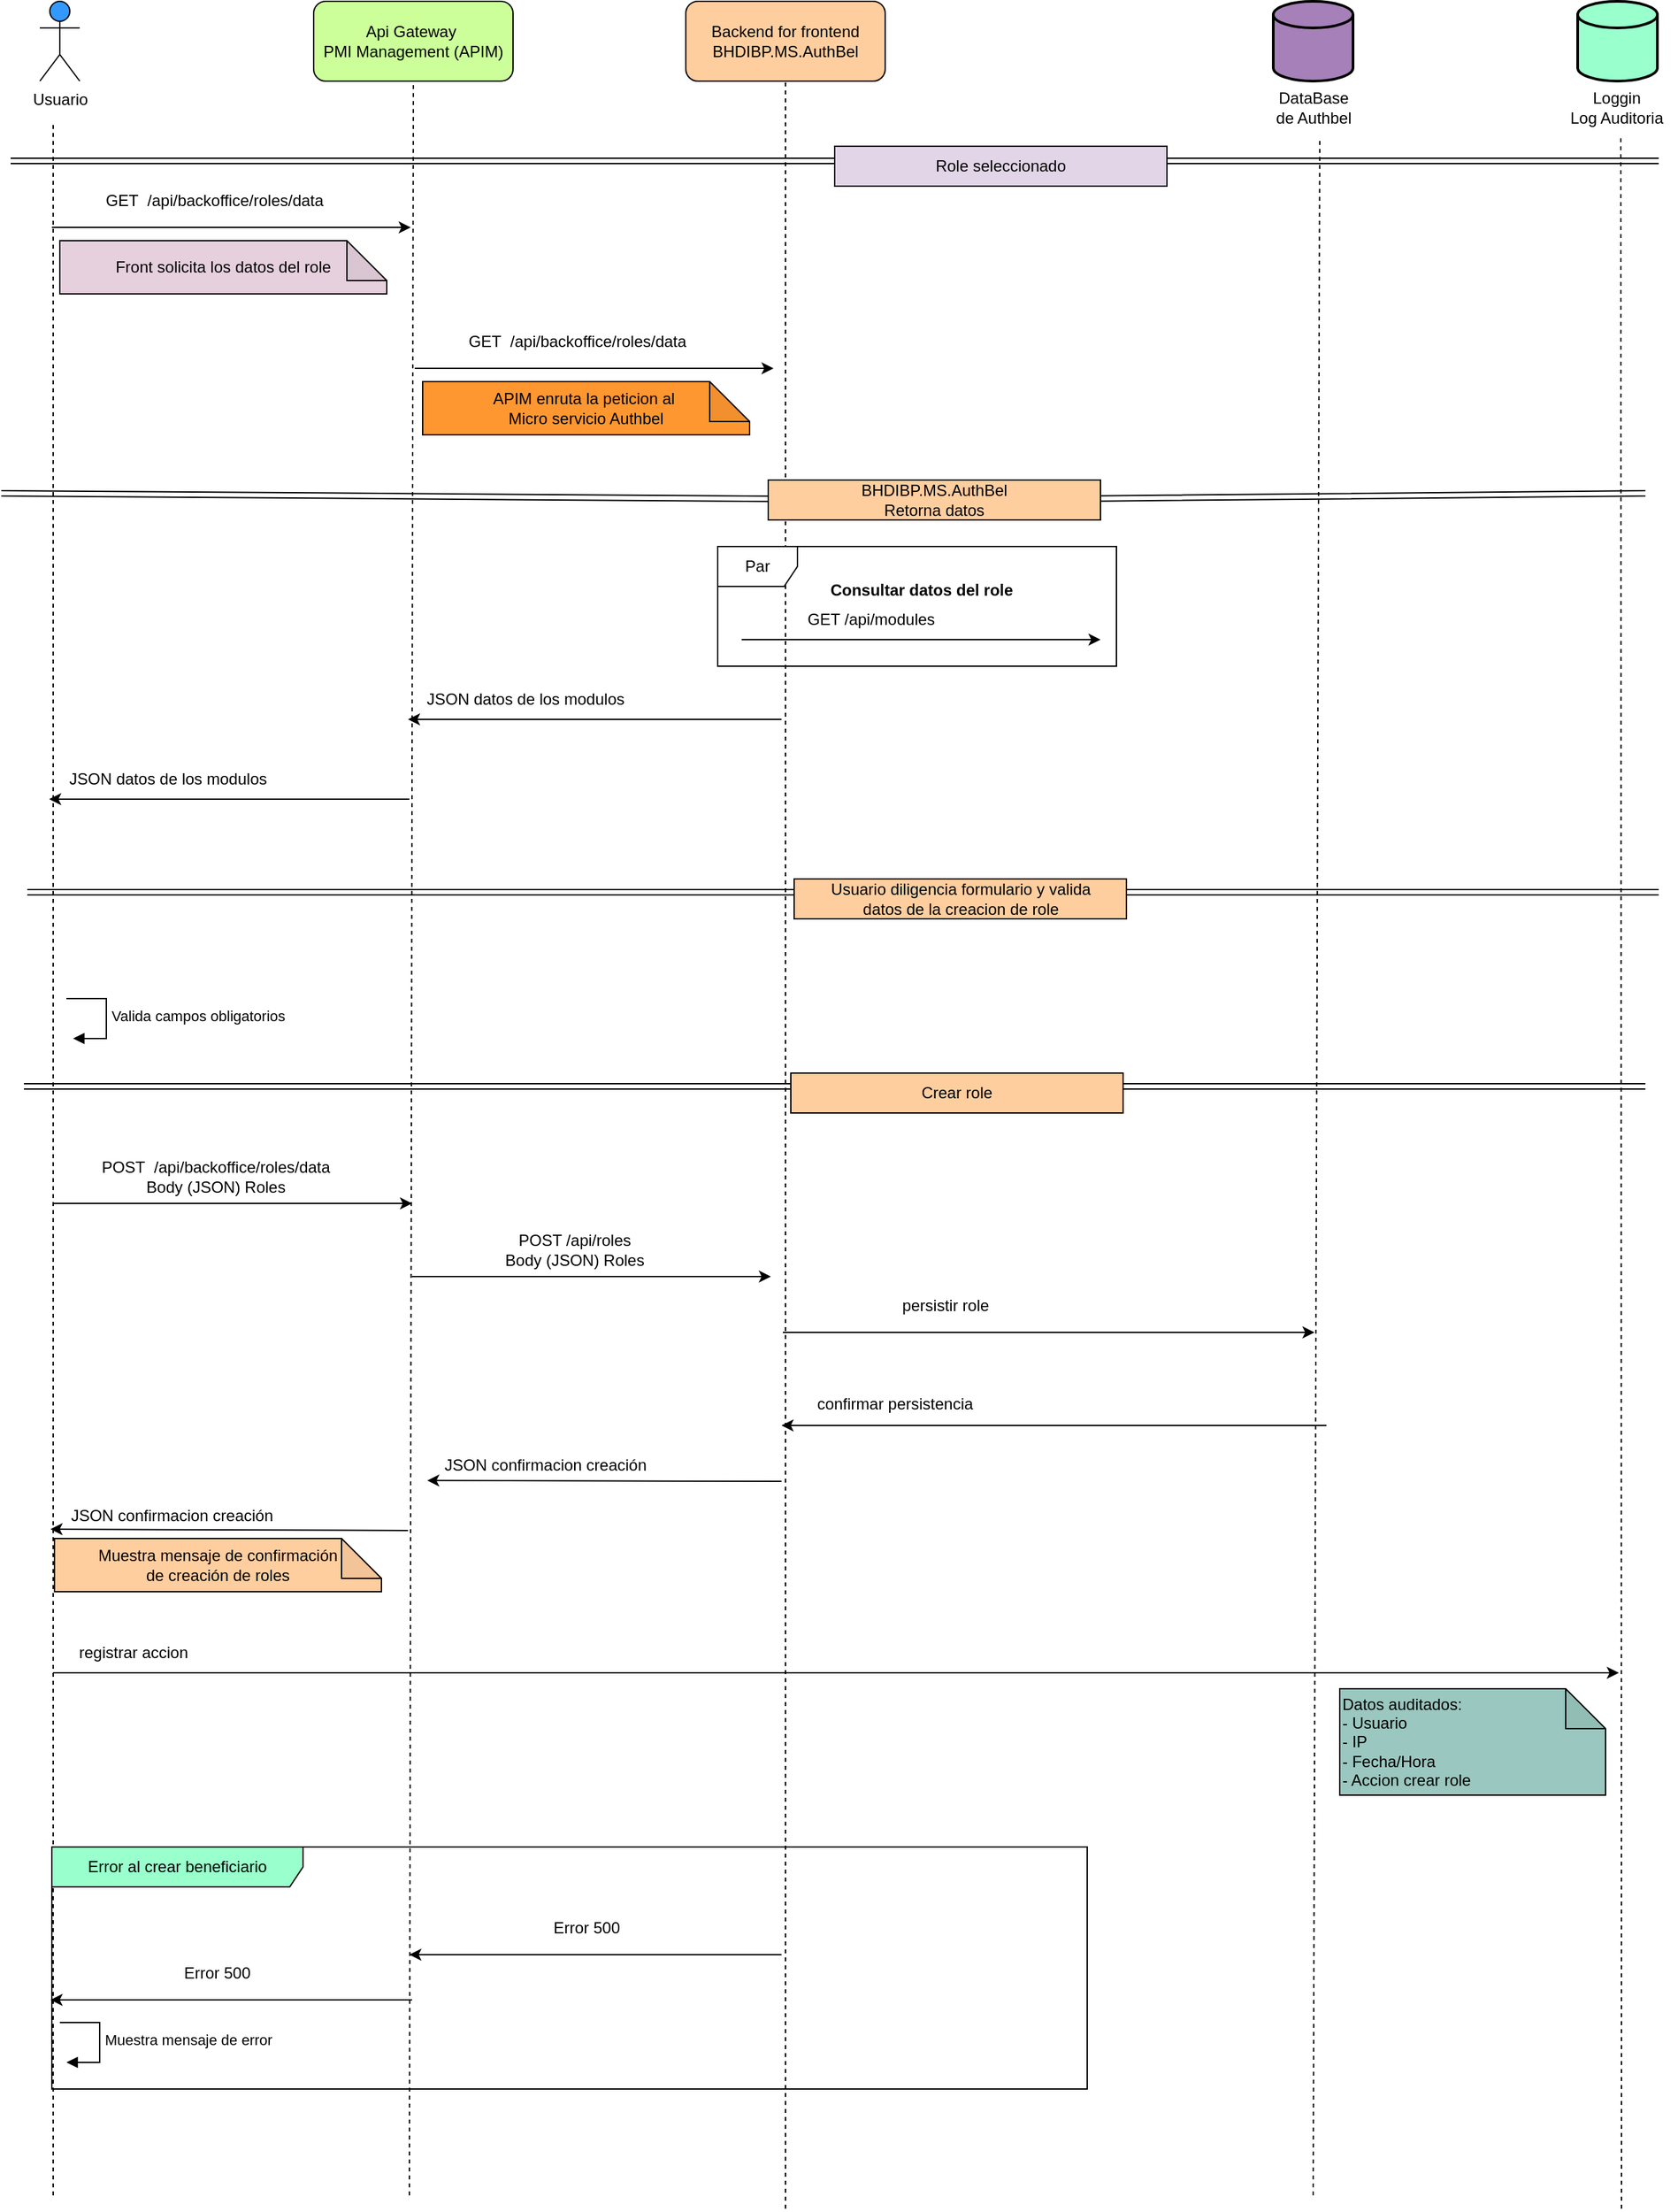 <mxfile version="28.2.3" pages="12">
  <diagram name="Crear role" id="7feWBrKk2UrMyrOW6X1U">
    <mxGraphModel dx="1071" dy="779" grid="1" gridSize="10" guides="1" tooltips="1" connect="1" arrows="1" fold="1" page="1" pageScale="1" pageWidth="827" pageHeight="1169" math="0" shadow="0">
      <root>
        <mxCell id="Ej9NMwjtrUqZpItdqeLQ-0" />
        <mxCell id="Ej9NMwjtrUqZpItdqeLQ-1" parent="Ej9NMwjtrUqZpItdqeLQ-0" />
        <mxCell id="Ej9NMwjtrUqZpItdqeLQ-2" value="Usuario" style="shape=umlActor;verticalLabelPosition=bottom;verticalAlign=top;html=1;outlineConnect=0;fillColor=#3399FF;" parent="Ej9NMwjtrUqZpItdqeLQ-1" vertex="1">
          <mxGeometry x="-208" y="30" width="30" height="60" as="geometry" />
        </mxCell>
        <mxCell id="Ej9NMwjtrUqZpItdqeLQ-3" value="" style="shape=link;html=1;rounded=0;" parent="Ej9NMwjtrUqZpItdqeLQ-1" edge="1">
          <mxGeometry width="100" relative="1" as="geometry">
            <mxPoint x="-230" y="150" as="sourcePoint" />
            <mxPoint x="1010" y="150" as="targetPoint" />
          </mxGeometry>
        </mxCell>
        <mxCell id="Ej9NMwjtrUqZpItdqeLQ-4" value="Api Gateway&amp;nbsp;&lt;div&gt;&lt;span style=&quot;background-color: transparent; color: light-dark(rgb(0, 0, 0), rgb(255, 255, 255));&quot;&gt;PMI Management (APIM)&lt;/span&gt;&lt;/div&gt;" style="rounded=1;whiteSpace=wrap;html=1;strokeColor=default;fillColor=#CCFF99;" parent="Ej9NMwjtrUqZpItdqeLQ-1" vertex="1">
          <mxGeometry x="-2" y="30" width="150" height="60" as="geometry" />
        </mxCell>
        <mxCell id="Ej9NMwjtrUqZpItdqeLQ-5" value="Backend for frontend&lt;div&gt;BHDIBP.MS.AuthBel&lt;/div&gt;" style="rounded=1;whiteSpace=wrap;html=1;strokeColor=default;fillColor=#FFCE9F;" parent="Ej9NMwjtrUqZpItdqeLQ-1" vertex="1">
          <mxGeometry x="278" y="30" width="150" height="60" as="geometry" />
        </mxCell>
        <mxCell id="Ej9NMwjtrUqZpItdqeLQ-7" value="" style="strokeWidth=2;html=1;shape=mxgraph.flowchart.database;whiteSpace=wrap;fillColor=#A680B8;" parent="Ej9NMwjtrUqZpItdqeLQ-1" vertex="1">
          <mxGeometry x="720" y="30" width="60" height="60" as="geometry" />
        </mxCell>
        <mxCell id="Ej9NMwjtrUqZpItdqeLQ-8" value="" style="strokeWidth=2;html=1;shape=mxgraph.flowchart.database;whiteSpace=wrap;fillColor=#99FFCC;" parent="Ej9NMwjtrUqZpItdqeLQ-1" vertex="1">
          <mxGeometry x="949" y="30" width="60" height="60" as="geometry" />
        </mxCell>
        <mxCell id="Ej9NMwjtrUqZpItdqeLQ-9" value="DataBase&lt;div&gt;de Authbel&lt;/div&gt;" style="text;html=1;align=center;verticalAlign=middle;resizable=0;points=[];autosize=1;strokeColor=none;fillColor=none;" parent="Ej9NMwjtrUqZpItdqeLQ-1" vertex="1">
          <mxGeometry x="710" y="90" width="80" height="40" as="geometry" />
        </mxCell>
        <mxCell id="Ej9NMwjtrUqZpItdqeLQ-10" value="Loggin&lt;div&gt;Log Auditoria&lt;/div&gt;" style="text;html=1;align=center;verticalAlign=middle;resizable=0;points=[];autosize=1;strokeColor=none;fillColor=none;" parent="Ej9NMwjtrUqZpItdqeLQ-1" vertex="1">
          <mxGeometry x="933" y="90" width="90" height="40" as="geometry" />
        </mxCell>
        <mxCell id="Ej9NMwjtrUqZpItdqeLQ-11" value="" style="endArrow=none;dashed=1;html=1;rounded=0;entryX=0.5;entryY=1;entryDx=0;entryDy=0;" parent="Ej9NMwjtrUqZpItdqeLQ-1" target="Ej9NMwjtrUqZpItdqeLQ-4" edge="1">
          <mxGeometry width="50" height="50" relative="1" as="geometry">
            <mxPoint x="70" y="1680" as="sourcePoint" />
            <mxPoint x="208" y="180" as="targetPoint" />
          </mxGeometry>
        </mxCell>
        <mxCell id="Ej9NMwjtrUqZpItdqeLQ-12" value="" style="endArrow=none;dashed=1;html=1;rounded=0;" parent="Ej9NMwjtrUqZpItdqeLQ-1" edge="1">
          <mxGeometry width="50" height="50" relative="1" as="geometry">
            <mxPoint x="-198" y="1680" as="sourcePoint" />
            <mxPoint x="-198" y="120" as="targetPoint" />
          </mxGeometry>
        </mxCell>
        <mxCell id="Ej9NMwjtrUqZpItdqeLQ-13" value="" style="endArrow=none;dashed=1;html=1;rounded=0;entryX=0.5;entryY=1;entryDx=0;entryDy=0;" parent="Ej9NMwjtrUqZpItdqeLQ-1" target="Ej9NMwjtrUqZpItdqeLQ-5" edge="1">
          <mxGeometry width="50" height="50" relative="1" as="geometry">
            <mxPoint x="353" y="1690" as="sourcePoint" />
            <mxPoint x="28" y="130" as="targetPoint" />
          </mxGeometry>
        </mxCell>
        <mxCell id="Ej9NMwjtrUqZpItdqeLQ-15" value="" style="endArrow=none;dashed=1;html=1;rounded=0;entryX=0.562;entryY=1.07;entryDx=0;entryDy=0;entryPerimeter=0;" parent="Ej9NMwjtrUqZpItdqeLQ-1" target="Ej9NMwjtrUqZpItdqeLQ-9" edge="1">
          <mxGeometry width="50" height="50" relative="1" as="geometry">
            <mxPoint x="750" y="1680" as="sourcePoint" />
            <mxPoint x="752.5" y="130" as="targetPoint" />
          </mxGeometry>
        </mxCell>
        <mxCell id="Ej9NMwjtrUqZpItdqeLQ-16" value="" style="endArrow=none;dashed=1;html=1;rounded=0;entryX=0.5;entryY=1;entryDx=0;entryDy=0;" parent="Ej9NMwjtrUqZpItdqeLQ-1" edge="1">
          <mxGeometry width="50" height="50" relative="1" as="geometry">
            <mxPoint x="982" y="1690" as="sourcePoint" />
            <mxPoint x="981.5" y="130" as="targetPoint" />
          </mxGeometry>
        </mxCell>
        <mxCell id="Ej9NMwjtrUqZpItdqeLQ-17" value="Role seleccionado" style="rounded=0;whiteSpace=wrap;html=1;fillColor=#E1D5E7;" parent="Ej9NMwjtrUqZpItdqeLQ-1" vertex="1">
          <mxGeometry x="390" y="139" width="250" height="30" as="geometry" />
        </mxCell>
        <mxCell id="Ej9NMwjtrUqZpItdqeLQ-18" value="" style="endArrow=classic;html=1;rounded=0;" parent="Ej9NMwjtrUqZpItdqeLQ-1" edge="1">
          <mxGeometry width="50" height="50" relative="1" as="geometry">
            <mxPoint x="-199" y="200" as="sourcePoint" />
            <mxPoint x="71" y="200" as="targetPoint" />
          </mxGeometry>
        </mxCell>
        <mxCell id="Ej9NMwjtrUqZpItdqeLQ-19" value="GET&amp;nbsp; /api/backoffice/roles/data" style="text;html=1;align=center;verticalAlign=middle;resizable=0;points=[];autosize=1;strokeColor=none;fillColor=none;" parent="Ej9NMwjtrUqZpItdqeLQ-1" vertex="1">
          <mxGeometry x="-172" y="165" width="190" height="30" as="geometry" />
        </mxCell>
        <mxCell id="Ej9NMwjtrUqZpItdqeLQ-20" value="Front solicita los datos del role" style="shape=note;whiteSpace=wrap;html=1;backgroundOutline=1;darkOpacity=0.05;fillColor=#E6D0DE;" parent="Ej9NMwjtrUqZpItdqeLQ-1" vertex="1">
          <mxGeometry x="-193" y="210" width="246" height="40" as="geometry" />
        </mxCell>
        <mxCell id="Ej9NMwjtrUqZpItdqeLQ-21" value="GET&amp;nbsp; /api/backoffice/roles/data" style="text;html=1;align=center;verticalAlign=middle;resizable=0;points=[];autosize=1;strokeColor=none;fillColor=none;" parent="Ej9NMwjtrUqZpItdqeLQ-1" vertex="1">
          <mxGeometry x="101" y="271" width="190" height="30" as="geometry" />
        </mxCell>
        <mxCell id="Ej9NMwjtrUqZpItdqeLQ-22" value="" style="endArrow=classic;html=1;rounded=0;" parent="Ej9NMwjtrUqZpItdqeLQ-1" edge="1">
          <mxGeometry width="50" height="50" relative="1" as="geometry">
            <mxPoint x="74" y="306" as="sourcePoint" />
            <mxPoint x="344" y="306" as="targetPoint" />
          </mxGeometry>
        </mxCell>
        <mxCell id="Ej9NMwjtrUqZpItdqeLQ-23" value="APIM enruta la peticion al&amp;nbsp;&lt;div&gt;Micro servicio Authbel&lt;/div&gt;" style="shape=note;whiteSpace=wrap;html=1;backgroundOutline=1;darkOpacity=0.05;fillColor=#FF9730;" parent="Ej9NMwjtrUqZpItdqeLQ-1" vertex="1">
          <mxGeometry x="80" y="316" width="246" height="40" as="geometry" />
        </mxCell>
        <mxCell id="Ej9NMwjtrUqZpItdqeLQ-24" value="" style="shape=link;html=1;rounded=0;" parent="Ej9NMwjtrUqZpItdqeLQ-1" source="Ej9NMwjtrUqZpItdqeLQ-26" edge="1">
          <mxGeometry width="100" relative="1" as="geometry">
            <mxPoint x="-237" y="400" as="sourcePoint" />
            <mxPoint x="1000" y="400" as="targetPoint" />
          </mxGeometry>
        </mxCell>
        <mxCell id="Ej9NMwjtrUqZpItdqeLQ-25" value="" style="shape=link;html=1;rounded=0;" parent="Ej9NMwjtrUqZpItdqeLQ-1" target="Ej9NMwjtrUqZpItdqeLQ-26" edge="1">
          <mxGeometry width="100" relative="1" as="geometry">
            <mxPoint x="-237" y="400" as="sourcePoint" />
            <mxPoint x="943" y="400" as="targetPoint" />
          </mxGeometry>
        </mxCell>
        <mxCell id="Ej9NMwjtrUqZpItdqeLQ-26" value="BHDIBP.MS.AuthBel&lt;div&gt;&lt;span style=&quot;background-color: transparent; color: light-dark(rgb(0, 0, 0), rgb(255, 255, 255));&quot;&gt;Retorna datos&lt;/span&gt;&lt;/div&gt;" style="rounded=0;whiteSpace=wrap;html=1;fillColor=#FFCE9F;" parent="Ej9NMwjtrUqZpItdqeLQ-1" vertex="1">
          <mxGeometry x="340" y="390" width="250" height="30" as="geometry" />
        </mxCell>
        <mxCell id="Ej9NMwjtrUqZpItdqeLQ-27" value="Par" style="shape=umlFrame;whiteSpace=wrap;html=1;pointerEvents=0;movable=1;resizable=1;rotatable=1;deletable=1;editable=1;locked=0;connectable=1;" parent="Ej9NMwjtrUqZpItdqeLQ-1" vertex="1">
          <mxGeometry x="302" y="440" width="300" height="90" as="geometry" />
        </mxCell>
        <mxCell id="Ej9NMwjtrUqZpItdqeLQ-28" value="&lt;b&gt;Consultar datos del role&lt;/b&gt;" style="text;html=1;align=center;verticalAlign=middle;resizable=1;points=[];autosize=1;strokeColor=none;fillColor=none;movable=1;rotatable=1;deletable=1;editable=1;locked=0;connectable=1;" parent="Ej9NMwjtrUqZpItdqeLQ-1" vertex="1">
          <mxGeometry x="375" y="458" width="160" height="30" as="geometry" />
        </mxCell>
        <mxCell id="Ej9NMwjtrUqZpItdqeLQ-29" value="GET /api/modules" style="text;html=1;align=center;verticalAlign=middle;resizable=1;points=[];autosize=1;strokeColor=none;fillColor=none;movable=1;rotatable=1;deletable=1;editable=1;locked=0;connectable=1;" parent="Ej9NMwjtrUqZpItdqeLQ-1" vertex="1">
          <mxGeometry x="357" y="480" width="120" height="30" as="geometry" />
        </mxCell>
        <mxCell id="Ej9NMwjtrUqZpItdqeLQ-30" value="" style="endArrow=classic;html=1;rounded=0;" parent="Ej9NMwjtrUqZpItdqeLQ-1" edge="1">
          <mxGeometry width="50" height="50" relative="1" as="geometry">
            <mxPoint x="320" y="510" as="sourcePoint" />
            <mxPoint x="590" y="510" as="targetPoint" />
          </mxGeometry>
        </mxCell>
        <mxCell id="Ej9NMwjtrUqZpItdqeLQ-31" value="" style="endArrow=classic;html=1;rounded=0;" parent="Ej9NMwjtrUqZpItdqeLQ-1" edge="1">
          <mxGeometry width="50" height="50" relative="1" as="geometry">
            <mxPoint x="350" y="570" as="sourcePoint" />
            <mxPoint x="69" y="570" as="targetPoint" />
          </mxGeometry>
        </mxCell>
        <mxCell id="Ej9NMwjtrUqZpItdqeLQ-32" value="JSON datos de los modulos" style="text;html=1;align=center;verticalAlign=middle;resizable=1;points=[];autosize=1;strokeColor=none;fillColor=none;movable=1;rotatable=1;deletable=1;editable=1;locked=0;connectable=1;" parent="Ej9NMwjtrUqZpItdqeLQ-1" vertex="1">
          <mxGeometry x="72" y="540" width="170" height="30" as="geometry" />
        </mxCell>
        <mxCell id="Ej9NMwjtrUqZpItdqeLQ-33" value="JSON datos de los modulos" style="text;html=1;align=center;verticalAlign=middle;resizable=1;points=[];autosize=1;strokeColor=none;fillColor=none;movable=1;rotatable=1;deletable=1;editable=1;locked=0;connectable=1;" parent="Ej9NMwjtrUqZpItdqeLQ-1" vertex="1">
          <mxGeometry x="-197" y="600" width="170" height="30" as="geometry" />
        </mxCell>
        <mxCell id="Ej9NMwjtrUqZpItdqeLQ-34" value="" style="endArrow=classic;html=1;rounded=0;" parent="Ej9NMwjtrUqZpItdqeLQ-1" edge="1">
          <mxGeometry width="50" height="50" relative="1" as="geometry">
            <mxPoint x="70" y="630" as="sourcePoint" />
            <mxPoint x="-201" y="630" as="targetPoint" />
          </mxGeometry>
        </mxCell>
        <mxCell id="Ej9NMwjtrUqZpItdqeLQ-35" value="" style="shape=link;html=1;rounded=0;" parent="Ej9NMwjtrUqZpItdqeLQ-1" edge="1">
          <mxGeometry width="100" relative="1" as="geometry">
            <mxPoint x="-217.5" y="700" as="sourcePoint" />
            <mxPoint x="1010" y="700" as="targetPoint" />
          </mxGeometry>
        </mxCell>
        <mxCell id="Ej9NMwjtrUqZpItdqeLQ-36" value="Usuario diligencia formulario y valida&lt;div&gt;datos de la creacion de role&lt;/div&gt;" style="rounded=0;whiteSpace=wrap;html=1;fillColor=#FFCE9F;" parent="Ej9NMwjtrUqZpItdqeLQ-1" vertex="1">
          <mxGeometry x="359.5" y="690" width="250" height="30" as="geometry" />
        </mxCell>
        <mxCell id="Ej9NMwjtrUqZpItdqeLQ-37" value="Muestra mensaje de error" style="html=1;align=left;spacingLeft=2;endArrow=block;rounded=0;edgeStyle=orthogonalEdgeStyle;curved=0;rounded=0;" parent="Ej9NMwjtrUqZpItdqeLQ-1" edge="1">
          <mxGeometry relative="1" as="geometry">
            <mxPoint x="-193" y="1550" as="sourcePoint" />
            <Array as="points">
              <mxPoint x="-163" y="1580" />
            </Array>
            <mxPoint x="-188" y="1580" as="targetPoint" />
          </mxGeometry>
        </mxCell>
        <mxCell id="Ej9NMwjtrUqZpItdqeLQ-42" value="" style="shape=link;html=1;rounded=0;" parent="Ej9NMwjtrUqZpItdqeLQ-1" edge="1">
          <mxGeometry width="100" relative="1" as="geometry">
            <mxPoint x="-220" y="846" as="sourcePoint" />
            <mxPoint x="1000" y="846" as="targetPoint" />
          </mxGeometry>
        </mxCell>
        <mxCell id="Ej9NMwjtrUqZpItdqeLQ-43" value="Crear role" style="rounded=0;whiteSpace=wrap;html=1;fillColor=#FFCE9F;" parent="Ej9NMwjtrUqZpItdqeLQ-1" vertex="1">
          <mxGeometry x="357" y="836" width="250" height="30" as="geometry" />
        </mxCell>
        <mxCell id="Ej9NMwjtrUqZpItdqeLQ-44" value="POST&amp;nbsp; /api/backoffice/roles/data&lt;div&gt;Body (JSON) Roles&lt;/div&gt;" style="text;html=1;align=center;verticalAlign=middle;resizable=0;points=[];autosize=1;strokeColor=none;fillColor=none;" parent="Ej9NMwjtrUqZpItdqeLQ-1" vertex="1">
          <mxGeometry x="-176" y="894" width="200" height="40" as="geometry" />
        </mxCell>
        <mxCell id="Ej9NMwjtrUqZpItdqeLQ-45" value="" style="endArrow=classic;html=1;rounded=0;" parent="Ej9NMwjtrUqZpItdqeLQ-1" edge="1">
          <mxGeometry width="50" height="50" relative="1" as="geometry">
            <mxPoint x="-198" y="934" as="sourcePoint" />
            <mxPoint x="72" y="934" as="targetPoint" />
          </mxGeometry>
        </mxCell>
        <mxCell id="Ej9NMwjtrUqZpItdqeLQ-46" value="POST /api/roles&lt;div&gt;Body (JSON) Roles&lt;/div&gt;" style="text;html=1;align=center;verticalAlign=middle;resizable=0;points=[];autosize=1;strokeColor=none;fillColor=none;" parent="Ej9NMwjtrUqZpItdqeLQ-1" vertex="1">
          <mxGeometry x="129" y="949" width="130" height="40" as="geometry" />
        </mxCell>
        <mxCell id="Ej9NMwjtrUqZpItdqeLQ-47" value="" style="endArrow=classic;html=1;rounded=0;" parent="Ej9NMwjtrUqZpItdqeLQ-1" edge="1">
          <mxGeometry width="50" height="50" relative="1" as="geometry">
            <mxPoint x="72" y="989" as="sourcePoint" />
            <mxPoint x="342" y="989" as="targetPoint" />
          </mxGeometry>
        </mxCell>
        <mxCell id="Ej9NMwjtrUqZpItdqeLQ-48" value="persistir role" style="text;html=1;align=center;verticalAlign=middle;resizable=0;points=[];autosize=1;strokeColor=none;fillColor=none;" parent="Ej9NMwjtrUqZpItdqeLQ-1" vertex="1">
          <mxGeometry x="428" y="996" width="90" height="30" as="geometry" />
        </mxCell>
        <mxCell id="Ej9NMwjtrUqZpItdqeLQ-49" value="" style="endArrow=classic;html=1;rounded=0;" parent="Ej9NMwjtrUqZpItdqeLQ-1" edge="1">
          <mxGeometry width="50" height="50" relative="1" as="geometry">
            <mxPoint x="351" y="1031" as="sourcePoint" />
            <mxPoint x="751" y="1031" as="targetPoint" />
          </mxGeometry>
        </mxCell>
        <mxCell id="Ej9NMwjtrUqZpItdqeLQ-50" value="confirmar persistencia" style="text;html=1;align=center;verticalAlign=middle;resizable=1;points=[];autosize=1;strokeColor=none;fillColor=none;movable=1;rotatable=1;deletable=1;editable=1;locked=0;connectable=1;" parent="Ej9NMwjtrUqZpItdqeLQ-1" vertex="1">
          <mxGeometry x="365" y="1070" width="140" height="30" as="geometry" />
        </mxCell>
        <mxCell id="Ej9NMwjtrUqZpItdqeLQ-51" value="" style="endArrow=classic;html=1;rounded=0;" parent="Ej9NMwjtrUqZpItdqeLQ-1" edge="1">
          <mxGeometry width="50" height="50" relative="1" as="geometry">
            <mxPoint x="760" y="1101" as="sourcePoint" />
            <mxPoint x="350" y="1101" as="targetPoint" />
          </mxGeometry>
        </mxCell>
        <mxCell id="Ej9NMwjtrUqZpItdqeLQ-52" value="" style="endArrow=classic;html=1;rounded=0;entryX=0.008;entryY=0.88;entryDx=0;entryDy=0;entryPerimeter=0;" parent="Ej9NMwjtrUqZpItdqeLQ-1" target="Ej9NMwjtrUqZpItdqeLQ-53" edge="1">
          <mxGeometry width="50" height="50" relative="1" as="geometry">
            <mxPoint x="350" y="1143" as="sourcePoint" />
            <mxPoint x="70" y="1153" as="targetPoint" />
          </mxGeometry>
        </mxCell>
        <mxCell id="Ej9NMwjtrUqZpItdqeLQ-53" value="JSON confirmacion creación" style="text;html=1;align=center;verticalAlign=middle;resizable=1;points=[];autosize=1;strokeColor=none;fillColor=none;movable=1;rotatable=1;deletable=1;editable=1;locked=0;connectable=1;" parent="Ej9NMwjtrUqZpItdqeLQ-1" vertex="1">
          <mxGeometry x="82" y="1116" width="180" height="30" as="geometry" />
        </mxCell>
        <mxCell id="Ej9NMwjtrUqZpItdqeLQ-54" value="JSON confirmacion creación" style="text;html=1;align=center;verticalAlign=middle;resizable=1;points=[];autosize=1;strokeColor=none;fillColor=none;movable=1;rotatable=1;deletable=1;editable=1;locked=0;connectable=1;" parent="Ej9NMwjtrUqZpItdqeLQ-1" vertex="1">
          <mxGeometry x="-199" y="1154" width="180" height="30" as="geometry" />
        </mxCell>
        <mxCell id="Ej9NMwjtrUqZpItdqeLQ-55" value="" style="endArrow=classic;html=1;rounded=0;" parent="Ej9NMwjtrUqZpItdqeLQ-1" edge="1">
          <mxGeometry width="50" height="50" relative="1" as="geometry">
            <mxPoint x="69" y="1180" as="sourcePoint" />
            <mxPoint x="-200" y="1179" as="targetPoint" />
          </mxGeometry>
        </mxCell>
        <mxCell id="Ej9NMwjtrUqZpItdqeLQ-56" value="Muestra mensaje de confirmación&lt;div&gt;de creación de roles&lt;/div&gt;" style="shape=note;whiteSpace=wrap;html=1;backgroundOutline=1;darkOpacity=0.05;fillColor=#FFCE9F;" parent="Ej9NMwjtrUqZpItdqeLQ-1" vertex="1">
          <mxGeometry x="-197" y="1186" width="246" height="40" as="geometry" />
        </mxCell>
        <mxCell id="Ej9NMwjtrUqZpItdqeLQ-57" value="" style="endArrow=classic;html=1;rounded=0;" parent="Ej9NMwjtrUqZpItdqeLQ-1" edge="1">
          <mxGeometry width="50" height="50" relative="1" as="geometry">
            <mxPoint x="-198" y="1287" as="sourcePoint" />
            <mxPoint x="980" y="1287" as="targetPoint" />
          </mxGeometry>
        </mxCell>
        <mxCell id="Ej9NMwjtrUqZpItdqeLQ-58" value="registrar accion" style="text;html=1;align=center;verticalAlign=middle;resizable=0;points=[];autosize=1;strokeColor=none;fillColor=none;" parent="Ej9NMwjtrUqZpItdqeLQ-1" vertex="1">
          <mxGeometry x="-193" y="1257" width="110" height="30" as="geometry" />
        </mxCell>
        <mxCell id="Ej9NMwjtrUqZpItdqeLQ-59" value="Datos auditados:&lt;div&gt;- Usuario&lt;/div&gt;&lt;div&gt;- IP&lt;/div&gt;&lt;div&gt;- Fecha/Hora&lt;/div&gt;&lt;div&gt;- Accion crear role&lt;/div&gt;" style="shape=note;whiteSpace=wrap;html=1;backgroundOutline=1;darkOpacity=0.05;fillColor=#9AC7BF;align=left;" parent="Ej9NMwjtrUqZpItdqeLQ-1" vertex="1">
          <mxGeometry x="770" y="1299" width="200" height="80" as="geometry" />
        </mxCell>
        <mxCell id="Ej9NMwjtrUqZpItdqeLQ-64" value="Error al crear beneficiario" style="shape=umlFrame;whiteSpace=wrap;html=1;pointerEvents=0;movable=1;resizable=1;rotatable=1;deletable=1;editable=1;locked=0;connectable=1;width=189;height=30;fillColor=#99FFCC;" parent="Ej9NMwjtrUqZpItdqeLQ-1" vertex="1">
          <mxGeometry x="-199" y="1418" width="779" height="182" as="geometry" />
        </mxCell>
        <mxCell id="Ej9NMwjtrUqZpItdqeLQ-65" value="" style="endArrow=classic;html=1;rounded=0;" parent="Ej9NMwjtrUqZpItdqeLQ-1" edge="1">
          <mxGeometry width="50" height="50" relative="1" as="geometry">
            <mxPoint x="350" y="1499" as="sourcePoint" />
            <mxPoint x="70" y="1499" as="targetPoint" />
          </mxGeometry>
        </mxCell>
        <mxCell id="Ej9NMwjtrUqZpItdqeLQ-66" value="Error 500" style="text;html=1;align=center;verticalAlign=middle;resizable=1;points=[];autosize=1;strokeColor=none;fillColor=none;movable=1;rotatable=1;deletable=1;editable=1;locked=0;connectable=1;" parent="Ej9NMwjtrUqZpItdqeLQ-1" vertex="1">
          <mxGeometry x="168" y="1464" width="70" height="30" as="geometry" />
        </mxCell>
        <mxCell id="Ej9NMwjtrUqZpItdqeLQ-67" value="Error 500" style="text;html=1;align=center;verticalAlign=middle;resizable=1;points=[];autosize=1;strokeColor=none;fillColor=none;movable=1;rotatable=1;deletable=1;editable=1;locked=0;connectable=1;" parent="Ej9NMwjtrUqZpItdqeLQ-1" vertex="1">
          <mxGeometry x="-110" y="1498" width="70" height="30" as="geometry" />
        </mxCell>
        <mxCell id="Ej9NMwjtrUqZpItdqeLQ-68" value="" style="endArrow=classic;html=1;rounded=0;" parent="Ej9NMwjtrUqZpItdqeLQ-1" edge="1">
          <mxGeometry width="50" height="50" relative="1" as="geometry">
            <mxPoint x="72" y="1533" as="sourcePoint" />
            <mxPoint x="-200" y="1533" as="targetPoint" />
          </mxGeometry>
        </mxCell>
        <mxCell id="WLvd1c4ykr9N9XFPqS9g-0" value="Valida campos obligatorios" style="html=1;align=left;spacingLeft=2;endArrow=block;rounded=0;edgeStyle=orthogonalEdgeStyle;curved=0;rounded=0;" parent="Ej9NMwjtrUqZpItdqeLQ-1" edge="1">
          <mxGeometry relative="1" as="geometry">
            <mxPoint x="-188" y="780" as="sourcePoint" />
            <Array as="points">
              <mxPoint x="-158" y="810" />
            </Array>
            <mxPoint x="-183" y="810" as="targetPoint" />
          </mxGeometry>
        </mxCell>
      </root>
    </mxGraphModel>
  </diagram>
  <diagram name="Modificar Role" id="oWJq6PMstGiiQKVwkR5Z">
    <mxGraphModel dx="2108" dy="634" grid="1" gridSize="10" guides="1" tooltips="1" connect="1" arrows="1" fold="1" page="1" pageScale="1" pageWidth="827" pageHeight="1169" math="0" shadow="0">
      <root>
        <mxCell id="cuNrrZ5dABv3IJWC0hyS-0" />
        <mxCell id="cuNrrZ5dABv3IJWC0hyS-1" parent="cuNrrZ5dABv3IJWC0hyS-0" />
        <mxCell id="cuNrrZ5dABv3IJWC0hyS-2" value="Usuario" style="shape=umlActor;verticalLabelPosition=bottom;verticalAlign=top;html=1;outlineConnect=0;fillColor=#3399FF;" vertex="1" parent="cuNrrZ5dABv3IJWC0hyS-1">
          <mxGeometry x="-208" y="30" width="30" height="60" as="geometry" />
        </mxCell>
        <mxCell id="cuNrrZ5dABv3IJWC0hyS-3" value="" style="shape=link;html=1;rounded=0;" edge="1" parent="cuNrrZ5dABv3IJWC0hyS-1">
          <mxGeometry width="100" relative="1" as="geometry">
            <mxPoint x="-230" y="150" as="sourcePoint" />
            <mxPoint x="1010" y="150" as="targetPoint" />
          </mxGeometry>
        </mxCell>
        <mxCell id="cuNrrZ5dABv3IJWC0hyS-4" value="Api Gateway&amp;nbsp;&lt;div&gt;&lt;span style=&quot;background-color: transparent; color: light-dark(rgb(0, 0, 0), rgb(255, 255, 255));&quot;&gt;PMI Management (APIM)&lt;/span&gt;&lt;/div&gt;" style="rounded=1;whiteSpace=wrap;html=1;strokeColor=default;fillColor=#CCFF99;" vertex="1" parent="cuNrrZ5dABv3IJWC0hyS-1">
          <mxGeometry x="-2" y="30" width="150" height="60" as="geometry" />
        </mxCell>
        <mxCell id="cuNrrZ5dABv3IJWC0hyS-5" value="Backend for frontend&lt;div&gt;BHDIBP.MS.AuthBel&lt;/div&gt;" style="rounded=1;whiteSpace=wrap;html=1;strokeColor=default;fillColor=#FFCE9F;" vertex="1" parent="cuNrrZ5dABv3IJWC0hyS-1">
          <mxGeometry x="278" y="30" width="150" height="60" as="geometry" />
        </mxCell>
        <mxCell id="cuNrrZ5dABv3IJWC0hyS-6" value="" style="strokeWidth=2;html=1;shape=mxgraph.flowchart.database;whiteSpace=wrap;fillColor=#A680B8;" vertex="1" parent="cuNrrZ5dABv3IJWC0hyS-1">
          <mxGeometry x="720" y="30" width="60" height="60" as="geometry" />
        </mxCell>
        <mxCell id="cuNrrZ5dABv3IJWC0hyS-7" value="" style="strokeWidth=2;html=1;shape=mxgraph.flowchart.database;whiteSpace=wrap;fillColor=#99FFCC;" vertex="1" parent="cuNrrZ5dABv3IJWC0hyS-1">
          <mxGeometry x="949" y="30" width="60" height="60" as="geometry" />
        </mxCell>
        <mxCell id="cuNrrZ5dABv3IJWC0hyS-8" value="DataBase&lt;div&gt;de Authbel&lt;/div&gt;" style="text;html=1;align=center;verticalAlign=middle;resizable=0;points=[];autosize=1;strokeColor=none;fillColor=none;" vertex="1" parent="cuNrrZ5dABv3IJWC0hyS-1">
          <mxGeometry x="710" y="90" width="80" height="40" as="geometry" />
        </mxCell>
        <mxCell id="cuNrrZ5dABv3IJWC0hyS-9" value="Loggin&lt;div&gt;Log Auditoria&lt;/div&gt;" style="text;html=1;align=center;verticalAlign=middle;resizable=0;points=[];autosize=1;strokeColor=none;fillColor=none;" vertex="1" parent="cuNrrZ5dABv3IJWC0hyS-1">
          <mxGeometry x="933" y="90" width="90" height="40" as="geometry" />
        </mxCell>
        <mxCell id="cuNrrZ5dABv3IJWC0hyS-10" value="" style="endArrow=none;dashed=1;html=1;rounded=0;entryX=0.5;entryY=1;entryDx=0;entryDy=0;" edge="1" parent="cuNrrZ5dABv3IJWC0hyS-1" target="cuNrrZ5dABv3IJWC0hyS-4">
          <mxGeometry width="50" height="50" relative="1" as="geometry">
            <mxPoint x="70" y="1760" as="sourcePoint" />
            <mxPoint x="208" y="180" as="targetPoint" />
          </mxGeometry>
        </mxCell>
        <mxCell id="cuNrrZ5dABv3IJWC0hyS-11" value="" style="endArrow=none;dashed=1;html=1;rounded=0;" edge="1" parent="cuNrrZ5dABv3IJWC0hyS-1">
          <mxGeometry width="50" height="50" relative="1" as="geometry">
            <mxPoint x="-200" y="1760" as="sourcePoint" />
            <mxPoint x="-198" y="120" as="targetPoint" />
          </mxGeometry>
        </mxCell>
        <mxCell id="cuNrrZ5dABv3IJWC0hyS-12" value="" style="endArrow=none;dashed=1;html=1;rounded=0;entryX=0.5;entryY=1;entryDx=0;entryDy=0;" edge="1" parent="cuNrrZ5dABv3IJWC0hyS-1" target="cuNrrZ5dABv3IJWC0hyS-5">
          <mxGeometry width="50" height="50" relative="1" as="geometry">
            <mxPoint x="353" y="1750" as="sourcePoint" />
            <mxPoint x="28" y="130" as="targetPoint" />
          </mxGeometry>
        </mxCell>
        <mxCell id="cuNrrZ5dABv3IJWC0hyS-13" value="" style="endArrow=none;dashed=1;html=1;rounded=0;entryX=0.562;entryY=1.07;entryDx=0;entryDy=0;entryPerimeter=0;" edge="1" parent="cuNrrZ5dABv3IJWC0hyS-1" target="cuNrrZ5dABv3IJWC0hyS-8">
          <mxGeometry width="50" height="50" relative="1" as="geometry">
            <mxPoint x="750" y="1760" as="sourcePoint" />
            <mxPoint x="752.5" y="130" as="targetPoint" />
          </mxGeometry>
        </mxCell>
        <mxCell id="cuNrrZ5dABv3IJWC0hyS-14" value="" style="endArrow=none;dashed=1;html=1;rounded=0;entryX=0.5;entryY=1;entryDx=0;entryDy=0;" edge="1" parent="cuNrrZ5dABv3IJWC0hyS-1">
          <mxGeometry width="50" height="50" relative="1" as="geometry">
            <mxPoint x="982" y="1760" as="sourcePoint" />
            <mxPoint x="981.5" y="130" as="targetPoint" />
          </mxGeometry>
        </mxCell>
        <mxCell id="cuNrrZ5dABv3IJWC0hyS-15" value="Role seleccionado" style="rounded=0;whiteSpace=wrap;html=1;fillColor=#E1D5E7;" vertex="1" parent="cuNrrZ5dABv3IJWC0hyS-1">
          <mxGeometry x="390" y="139" width="250" height="30" as="geometry" />
        </mxCell>
        <mxCell id="cuNrrZ5dABv3IJWC0hyS-16" value="" style="endArrow=classic;html=1;rounded=0;" edge="1" parent="cuNrrZ5dABv3IJWC0hyS-1">
          <mxGeometry width="50" height="50" relative="1" as="geometry">
            <mxPoint x="-199" y="200" as="sourcePoint" />
            <mxPoint x="71" y="200" as="targetPoint" />
          </mxGeometry>
        </mxCell>
        <mxCell id="cuNrrZ5dABv3IJWC0hyS-17" value="GET&amp;nbsp; /api/backoffice/roles/data" style="text;html=1;align=center;verticalAlign=middle;resizable=0;points=[];autosize=1;strokeColor=none;fillColor=none;" vertex="1" parent="cuNrrZ5dABv3IJWC0hyS-1">
          <mxGeometry x="-172" y="165" width="190" height="30" as="geometry" />
        </mxCell>
        <mxCell id="cuNrrZ5dABv3IJWC0hyS-18" value="Front solicita los datos del role" style="shape=note;whiteSpace=wrap;html=1;backgroundOutline=1;darkOpacity=0.05;fillColor=#E6D0DE;" vertex="1" parent="cuNrrZ5dABv3IJWC0hyS-1">
          <mxGeometry x="-193" y="210" width="246" height="40" as="geometry" />
        </mxCell>
        <mxCell id="cuNrrZ5dABv3IJWC0hyS-19" value="GET&amp;nbsp; /api/backoffice/roles/data" style="text;html=1;align=center;verticalAlign=middle;resizable=0;points=[];autosize=1;strokeColor=none;fillColor=none;" vertex="1" parent="cuNrrZ5dABv3IJWC0hyS-1">
          <mxGeometry x="101" y="271" width="190" height="30" as="geometry" />
        </mxCell>
        <mxCell id="cuNrrZ5dABv3IJWC0hyS-20" value="" style="endArrow=classic;html=1;rounded=0;" edge="1" parent="cuNrrZ5dABv3IJWC0hyS-1">
          <mxGeometry width="50" height="50" relative="1" as="geometry">
            <mxPoint x="74" y="306" as="sourcePoint" />
            <mxPoint x="344" y="306" as="targetPoint" />
          </mxGeometry>
        </mxCell>
        <mxCell id="cuNrrZ5dABv3IJWC0hyS-21" value="APIM enruta la peticion al&amp;nbsp;&lt;div&gt;Micro servicio Authbel&lt;/div&gt;" style="shape=note;whiteSpace=wrap;html=1;backgroundOutline=1;darkOpacity=0.05;fillColor=#FF9730;" vertex="1" parent="cuNrrZ5dABv3IJWC0hyS-1">
          <mxGeometry x="80" y="316" width="246" height="40" as="geometry" />
        </mxCell>
        <mxCell id="cuNrrZ5dABv3IJWC0hyS-22" value="" style="shape=link;html=1;rounded=0;" edge="1" parent="cuNrrZ5dABv3IJWC0hyS-1" source="cuNrrZ5dABv3IJWC0hyS-24">
          <mxGeometry width="100" relative="1" as="geometry">
            <mxPoint x="-237" y="400" as="sourcePoint" />
            <mxPoint x="1000" y="400" as="targetPoint" />
          </mxGeometry>
        </mxCell>
        <mxCell id="cuNrrZ5dABv3IJWC0hyS-23" value="" style="shape=link;html=1;rounded=0;" edge="1" parent="cuNrrZ5dABv3IJWC0hyS-1" target="cuNrrZ5dABv3IJWC0hyS-24">
          <mxGeometry width="100" relative="1" as="geometry">
            <mxPoint x="-237" y="400" as="sourcePoint" />
            <mxPoint x="943" y="400" as="targetPoint" />
          </mxGeometry>
        </mxCell>
        <mxCell id="cuNrrZ5dABv3IJWC0hyS-24" value="BHDIBP.MS.AuthBel&lt;div&gt;&lt;span style=&quot;background-color: transparent; color: light-dark(rgb(0, 0, 0), rgb(255, 255, 255));&quot;&gt;Retorna datos&lt;/span&gt;&lt;/div&gt;" style="rounded=0;whiteSpace=wrap;html=1;fillColor=#FFCE9F;" vertex="1" parent="cuNrrZ5dABv3IJWC0hyS-1">
          <mxGeometry x="340" y="390" width="250" height="30" as="geometry" />
        </mxCell>
        <mxCell id="cuNrrZ5dABv3IJWC0hyS-25" value="Par" style="shape=umlFrame;whiteSpace=wrap;html=1;pointerEvents=0;movable=1;resizable=1;rotatable=1;deletable=1;editable=1;locked=0;connectable=1;" vertex="1" parent="cuNrrZ5dABv3IJWC0hyS-1">
          <mxGeometry x="302" y="440" width="300" height="80" as="geometry" />
        </mxCell>
        <mxCell id="cuNrrZ5dABv3IJWC0hyS-26" value="&lt;b&gt;Consultar datos del role&lt;/b&gt;" style="text;html=1;align=center;verticalAlign=middle;resizable=1;points=[];autosize=1;strokeColor=none;fillColor=none;movable=1;rotatable=1;deletable=1;editable=1;locked=0;connectable=1;" vertex="1" parent="cuNrrZ5dABv3IJWC0hyS-1">
          <mxGeometry x="375" y="444" width="160" height="30" as="geometry" />
        </mxCell>
        <mxCell id="cuNrrZ5dABv3IJWC0hyS-27" value="GET /api/roles" style="text;html=1;align=center;verticalAlign=middle;resizable=1;points=[];autosize=1;strokeColor=none;fillColor=none;movable=1;rotatable=1;deletable=1;editable=1;locked=0;connectable=1;" vertex="1" parent="cuNrrZ5dABv3IJWC0hyS-1">
          <mxGeometry x="367" y="471" width="100" height="30" as="geometry" />
        </mxCell>
        <mxCell id="cuNrrZ5dABv3IJWC0hyS-28" value="" style="endArrow=classic;html=1;rounded=0;" edge="1" parent="cuNrrZ5dABv3IJWC0hyS-1">
          <mxGeometry width="50" height="50" relative="1" as="geometry">
            <mxPoint x="320" y="505" as="sourcePoint" />
            <mxPoint x="590" y="505" as="targetPoint" />
          </mxGeometry>
        </mxCell>
        <mxCell id="cuNrrZ5dABv3IJWC0hyS-31" value="JSON datos de los modulos" style="text;html=1;align=center;verticalAlign=middle;resizable=1;points=[];autosize=1;strokeColor=none;fillColor=none;movable=1;rotatable=1;deletable=1;editable=1;locked=0;connectable=1;" vertex="1" parent="cuNrrZ5dABv3IJWC0hyS-1">
          <mxGeometry x="-197" y="677" width="170" height="30" as="geometry" />
        </mxCell>
        <mxCell id="cuNrrZ5dABv3IJWC0hyS-32" value="" style="endArrow=classic;html=1;rounded=0;" edge="1" parent="cuNrrZ5dABv3IJWC0hyS-1">
          <mxGeometry width="50" height="50" relative="1" as="geometry">
            <mxPoint x="70" y="707" as="sourcePoint" />
            <mxPoint x="-201" y="707" as="targetPoint" />
          </mxGeometry>
        </mxCell>
        <mxCell id="cuNrrZ5dABv3IJWC0hyS-33" value="" style="shape=link;html=1;rounded=0;" edge="1" parent="cuNrrZ5dABv3IJWC0hyS-1">
          <mxGeometry width="100" relative="1" as="geometry">
            <mxPoint x="-217.5" y="835" as="sourcePoint" />
            <mxPoint x="1010" y="835" as="targetPoint" />
          </mxGeometry>
        </mxCell>
        <mxCell id="cuNrrZ5dABv3IJWC0hyS-34" value="Usuario diligencia formulario y valida&lt;div&gt;datos para modifricar role&lt;/div&gt;" style="rounded=0;whiteSpace=wrap;html=1;fillColor=#FFCE9F;" vertex="1" parent="cuNrrZ5dABv3IJWC0hyS-1">
          <mxGeometry x="359.5" y="825" width="250" height="30" as="geometry" />
        </mxCell>
        <mxCell id="cuNrrZ5dABv3IJWC0hyS-35" value="Muestra mensaje de error" style="html=1;align=left;spacingLeft=2;endArrow=block;rounded=0;edgeStyle=orthogonalEdgeStyle;curved=0;rounded=0;" edge="1" parent="cuNrrZ5dABv3IJWC0hyS-1">
          <mxGeometry relative="1" as="geometry">
            <mxPoint x="-193" y="1680" as="sourcePoint" />
            <Array as="points">
              <mxPoint x="-163" y="1710" />
            </Array>
            <mxPoint x="-188" y="1710" as="targetPoint" />
          </mxGeometry>
        </mxCell>
        <mxCell id="cuNrrZ5dABv3IJWC0hyS-36" value="" style="shape=link;html=1;rounded=0;" edge="1" parent="cuNrrZ5dABv3IJWC0hyS-1">
          <mxGeometry width="100" relative="1" as="geometry">
            <mxPoint x="-220" y="992" as="sourcePoint" />
            <mxPoint x="1000" y="992" as="targetPoint" />
          </mxGeometry>
        </mxCell>
        <mxCell id="cuNrrZ5dABv3IJWC0hyS-37" value="modificar role" style="rounded=0;whiteSpace=wrap;html=1;fillColor=#FFCE9F;" vertex="1" parent="cuNrrZ5dABv3IJWC0hyS-1">
          <mxGeometry x="357" y="982" width="250" height="30" as="geometry" />
        </mxCell>
        <mxCell id="cuNrrZ5dABv3IJWC0hyS-38" value="PUT&amp;nbsp; /api/backoffice/roles/data&lt;div&gt;Body (JSON) Roles&lt;/div&gt;" style="text;html=1;align=center;verticalAlign=middle;resizable=0;points=[];autosize=1;strokeColor=none;fillColor=none;" vertex="1" parent="cuNrrZ5dABv3IJWC0hyS-1">
          <mxGeometry x="-171" y="1044" width="190" height="40" as="geometry" />
        </mxCell>
        <mxCell id="cuNrrZ5dABv3IJWC0hyS-39" value="" style="endArrow=classic;html=1;rounded=0;" edge="1" parent="cuNrrZ5dABv3IJWC0hyS-1">
          <mxGeometry width="50" height="50" relative="1" as="geometry">
            <mxPoint x="-198" y="1084" as="sourcePoint" />
            <mxPoint x="72" y="1084" as="targetPoint" />
          </mxGeometry>
        </mxCell>
        <mxCell id="cuNrrZ5dABv3IJWC0hyS-40" value="PUT /api/roles&lt;div&gt;Body (JSON) Roles&lt;/div&gt;" style="text;html=1;align=center;verticalAlign=middle;resizable=0;points=[];autosize=1;strokeColor=none;fillColor=none;" vertex="1" parent="cuNrrZ5dABv3IJWC0hyS-1">
          <mxGeometry x="129" y="1099" width="130" height="40" as="geometry" />
        </mxCell>
        <mxCell id="cuNrrZ5dABv3IJWC0hyS-41" value="" style="endArrow=classic;html=1;rounded=0;" edge="1" parent="cuNrrZ5dABv3IJWC0hyS-1">
          <mxGeometry width="50" height="50" relative="1" as="geometry">
            <mxPoint x="72" y="1139" as="sourcePoint" />
            <mxPoint x="342" y="1139" as="targetPoint" />
          </mxGeometry>
        </mxCell>
        <mxCell id="cuNrrZ5dABv3IJWC0hyS-42" value="persistir role" style="text;html=1;align=center;verticalAlign=middle;resizable=0;points=[];autosize=1;strokeColor=none;fillColor=none;" vertex="1" parent="cuNrrZ5dABv3IJWC0hyS-1">
          <mxGeometry x="428" y="1146" width="90" height="30" as="geometry" />
        </mxCell>
        <mxCell id="cuNrrZ5dABv3IJWC0hyS-43" value="" style="endArrow=classic;html=1;rounded=0;" edge="1" parent="cuNrrZ5dABv3IJWC0hyS-1">
          <mxGeometry width="50" height="50" relative="1" as="geometry">
            <mxPoint x="351" y="1181" as="sourcePoint" />
            <mxPoint x="751" y="1181" as="targetPoint" />
          </mxGeometry>
        </mxCell>
        <mxCell id="cuNrrZ5dABv3IJWC0hyS-44" value="confirmar persistencia" style="text;html=1;align=center;verticalAlign=middle;resizable=1;points=[];autosize=1;strokeColor=none;fillColor=none;movable=1;rotatable=1;deletable=1;editable=1;locked=0;connectable=1;" vertex="1" parent="cuNrrZ5dABv3IJWC0hyS-1">
          <mxGeometry x="365" y="1220" width="140" height="30" as="geometry" />
        </mxCell>
        <mxCell id="cuNrrZ5dABv3IJWC0hyS-45" value="" style="endArrow=classic;html=1;rounded=0;" edge="1" parent="cuNrrZ5dABv3IJWC0hyS-1">
          <mxGeometry width="50" height="50" relative="1" as="geometry">
            <mxPoint x="760" y="1251" as="sourcePoint" />
            <mxPoint x="350" y="1251" as="targetPoint" />
          </mxGeometry>
        </mxCell>
        <mxCell id="cuNrrZ5dABv3IJWC0hyS-46" value="" style="endArrow=classic;html=1;rounded=0;entryX=0.008;entryY=0.88;entryDx=0;entryDy=0;entryPerimeter=0;" edge="1" parent="cuNrrZ5dABv3IJWC0hyS-1" target="cuNrrZ5dABv3IJWC0hyS-47">
          <mxGeometry width="50" height="50" relative="1" as="geometry">
            <mxPoint x="350" y="1293" as="sourcePoint" />
            <mxPoint x="70" y="1303" as="targetPoint" />
          </mxGeometry>
        </mxCell>
        <mxCell id="cuNrrZ5dABv3IJWC0hyS-47" value="JSON confirmacion actualización" style="text;html=1;align=center;verticalAlign=middle;resizable=1;points=[];autosize=1;strokeColor=none;fillColor=none;movable=1;rotatable=1;deletable=1;editable=1;locked=0;connectable=1;" vertex="1" parent="cuNrrZ5dABv3IJWC0hyS-1">
          <mxGeometry x="73" y="1266" width="200" height="30" as="geometry" />
        </mxCell>
        <mxCell id="cuNrrZ5dABv3IJWC0hyS-48" value="JSON confirmacion actualización" style="text;html=1;align=center;verticalAlign=middle;resizable=1;points=[];autosize=1;strokeColor=none;fillColor=none;movable=1;rotatable=1;deletable=1;editable=1;locked=0;connectable=1;" vertex="1" parent="cuNrrZ5dABv3IJWC0hyS-1">
          <mxGeometry x="-209" y="1304" width="200" height="30" as="geometry" />
        </mxCell>
        <mxCell id="cuNrrZ5dABv3IJWC0hyS-49" value="" style="endArrow=classic;html=1;rounded=0;" edge="1" parent="cuNrrZ5dABv3IJWC0hyS-1">
          <mxGeometry width="50" height="50" relative="1" as="geometry">
            <mxPoint x="69" y="1330" as="sourcePoint" />
            <mxPoint x="-200" y="1329" as="targetPoint" />
          </mxGeometry>
        </mxCell>
        <mxCell id="cuNrrZ5dABv3IJWC0hyS-50" value="Muestra mensaje de confirmación&lt;div&gt;de actualización de roles&lt;/div&gt;" style="shape=note;whiteSpace=wrap;html=1;backgroundOutline=1;darkOpacity=0.05;fillColor=#FFCE9F;" vertex="1" parent="cuNrrZ5dABv3IJWC0hyS-1">
          <mxGeometry x="-197" y="1336" width="246" height="40" as="geometry" />
        </mxCell>
        <mxCell id="cuNrrZ5dABv3IJWC0hyS-51" value="" style="endArrow=classic;html=1;rounded=0;" edge="1" parent="cuNrrZ5dABv3IJWC0hyS-1">
          <mxGeometry width="50" height="50" relative="1" as="geometry">
            <mxPoint x="-198" y="1443" as="sourcePoint" />
            <mxPoint x="980" y="1443" as="targetPoint" />
          </mxGeometry>
        </mxCell>
        <mxCell id="cuNrrZ5dABv3IJWC0hyS-52" value="registrar accion" style="text;html=1;align=center;verticalAlign=middle;resizable=0;points=[];autosize=1;strokeColor=none;fillColor=none;" vertex="1" parent="cuNrrZ5dABv3IJWC0hyS-1">
          <mxGeometry x="-193" y="1413" width="110" height="30" as="geometry" />
        </mxCell>
        <mxCell id="cuNrrZ5dABv3IJWC0hyS-53" value="Datos auditados:&lt;div&gt;- Usuario&lt;/div&gt;&lt;div&gt;- IP&lt;/div&gt;&lt;div&gt;- Fecha/Hora&lt;/div&gt;&lt;div&gt;- Accion actualizar role&lt;/div&gt;" style="shape=note;whiteSpace=wrap;html=1;backgroundOutline=1;darkOpacity=0.05;fillColor=#9AC7BF;align=left;" vertex="1" parent="cuNrrZ5dABv3IJWC0hyS-1">
          <mxGeometry x="770" y="1455" width="200" height="80" as="geometry" />
        </mxCell>
        <mxCell id="cuNrrZ5dABv3IJWC0hyS-54" value="Error al modificar role" style="shape=umlFrame;whiteSpace=wrap;html=1;pointerEvents=0;movable=1;resizable=1;rotatable=1;deletable=1;editable=1;locked=0;connectable=1;width=189;height=30;fillColor=#99FFCC;" vertex="1" parent="cuNrrZ5dABv3IJWC0hyS-1">
          <mxGeometry x="-199" y="1543" width="779" height="187" as="geometry" />
        </mxCell>
        <mxCell id="cuNrrZ5dABv3IJWC0hyS-55" value="" style="endArrow=classic;html=1;rounded=0;" edge="1" parent="cuNrrZ5dABv3IJWC0hyS-1">
          <mxGeometry width="50" height="50" relative="1" as="geometry">
            <mxPoint x="350" y="1624" as="sourcePoint" />
            <mxPoint x="70" y="1624" as="targetPoint" />
          </mxGeometry>
        </mxCell>
        <mxCell id="cuNrrZ5dABv3IJWC0hyS-56" value="Error 500" style="text;html=1;align=center;verticalAlign=middle;resizable=1;points=[];autosize=1;strokeColor=none;fillColor=none;movable=1;rotatable=1;deletable=1;editable=1;locked=0;connectable=1;" vertex="1" parent="cuNrrZ5dABv3IJWC0hyS-1">
          <mxGeometry x="168" y="1589" width="70" height="30" as="geometry" />
        </mxCell>
        <mxCell id="cuNrrZ5dABv3IJWC0hyS-57" value="Error 500" style="text;html=1;align=center;verticalAlign=middle;resizable=1;points=[];autosize=1;strokeColor=none;fillColor=none;movable=1;rotatable=1;deletable=1;editable=1;locked=0;connectable=1;" vertex="1" parent="cuNrrZ5dABv3IJWC0hyS-1">
          <mxGeometry x="-110" y="1623" width="70" height="30" as="geometry" />
        </mxCell>
        <mxCell id="cuNrrZ5dABv3IJWC0hyS-58" value="" style="endArrow=classic;html=1;rounded=0;" edge="1" parent="cuNrrZ5dABv3IJWC0hyS-1">
          <mxGeometry width="50" height="50" relative="1" as="geometry">
            <mxPoint x="72" y="1658" as="sourcePoint" />
            <mxPoint x="-200" y="1658" as="targetPoint" />
          </mxGeometry>
        </mxCell>
        <mxCell id="4taJDuMHLdDXrjxxgJVY-0" value="Par" style="shape=umlFrame;whiteSpace=wrap;html=1;pointerEvents=0;movable=1;resizable=1;rotatable=1;deletable=1;editable=1;locked=0;connectable=1;" vertex="1" parent="cuNrrZ5dABv3IJWC0hyS-1">
          <mxGeometry x="303" y="534" width="300" height="80" as="geometry" />
        </mxCell>
        <mxCell id="4taJDuMHLdDXrjxxgJVY-1" value="&lt;b style=&quot;forced-color-adjust: none; color: rgb(0, 0, 0); font-family: Helvetica; font-size: 12px; font-style: normal; font-variant-ligatures: normal; font-variant-caps: normal; letter-spacing: normal; orphans: 2; text-align: center; text-indent: 0px; text-transform: none; widows: 2; word-spacing: 0px; -webkit-text-stroke-width: 0px; white-space: nowrap; background-color: rgb(236, 236, 236); text-decoration-thickness: initial; text-decoration-style: initial; text-decoration-color: initial;&quot;&gt;Consultar datos de modulos&lt;/b&gt;" style="text;whiteSpace=wrap;html=1;" vertex="1" parent="cuNrrZ5dABv3IJWC0hyS-1">
          <mxGeometry x="376" y="544" width="170" height="40" as="geometry" />
        </mxCell>
        <mxCell id="4taJDuMHLdDXrjxxgJVY-2" value="GET /api/modules" style="text;html=1;align=center;verticalAlign=middle;resizable=1;points=[];autosize=1;strokeColor=none;fillColor=none;movable=1;rotatable=1;deletable=1;editable=1;locked=0;connectable=1;" vertex="1" parent="cuNrrZ5dABv3IJWC0hyS-1">
          <mxGeometry x="362" y="568.5" width="120" height="30" as="geometry" />
        </mxCell>
        <mxCell id="4taJDuMHLdDXrjxxgJVY-3" value="" style="endArrow=classic;html=1;rounded=0;" edge="1" parent="cuNrrZ5dABv3IJWC0hyS-1">
          <mxGeometry width="50" height="50" relative="1" as="geometry">
            <mxPoint x="325" y="598.5" as="sourcePoint" />
            <mxPoint x="595" y="598.5" as="targetPoint" />
          </mxGeometry>
        </mxCell>
        <mxCell id="4taJDuMHLdDXrjxxgJVY-6" value="" style="endArrow=classic;html=1;rounded=0;" edge="1" parent="cuNrrZ5dABv3IJWC0hyS-1">
          <mxGeometry width="50" height="50" relative="1" as="geometry">
            <mxPoint x="350" y="660" as="sourcePoint" />
            <mxPoint x="73" y="660" as="targetPoint" />
          </mxGeometry>
        </mxCell>
        <mxCell id="4taJDuMHLdDXrjxxgJVY-7" value="JSON modules" style="text;html=1;align=center;verticalAlign=middle;resizable=1;points=[];autosize=1;strokeColor=none;fillColor=none;movable=1;rotatable=1;deletable=1;editable=1;locked=0;connectable=1;" vertex="1" parent="cuNrrZ5dABv3IJWC0hyS-1">
          <mxGeometry x="111" y="630" width="100" height="30" as="geometry" />
        </mxCell>
        <mxCell id="4taJDuMHLdDXrjxxgJVY-8" value="JSON datos inicial del role" style="text;html=1;align=center;verticalAlign=middle;resizable=1;points=[];autosize=1;strokeColor=none;fillColor=none;movable=1;rotatable=1;deletable=1;editable=1;locked=0;connectable=1;" vertex="1" parent="cuNrrZ5dABv3IJWC0hyS-1">
          <mxGeometry x="88" y="707" width="160" height="30" as="geometry" />
        </mxCell>
        <mxCell id="4taJDuMHLdDXrjxxgJVY-9" value="" style="endArrow=classic;html=1;rounded=0;" edge="1" parent="cuNrrZ5dABv3IJWC0hyS-1">
          <mxGeometry width="50" height="50" relative="1" as="geometry">
            <mxPoint x="350" y="737" as="sourcePoint" />
            <mxPoint x="73" y="737" as="targetPoint" />
          </mxGeometry>
        </mxCell>
        <mxCell id="4taJDuMHLdDXrjxxgJVY-10" value="JSON datos del role" style="text;html=1;align=center;verticalAlign=middle;resizable=1;points=[];autosize=1;strokeColor=none;fillColor=none;movable=1;rotatable=1;deletable=1;editable=1;locked=0;connectable=1;" vertex="1" parent="cuNrrZ5dABv3IJWC0hyS-1">
          <mxGeometry x="-170" y="754" width="130" height="30" as="geometry" />
        </mxCell>
        <mxCell id="4taJDuMHLdDXrjxxgJVY-11" value="" style="endArrow=classic;html=1;rounded=0;" edge="1" parent="cuNrrZ5dABv3IJWC0hyS-1">
          <mxGeometry width="50" height="50" relative="1" as="geometry">
            <mxPoint x="77" y="784" as="sourcePoint" />
            <mxPoint x="-194" y="784" as="targetPoint" />
          </mxGeometry>
        </mxCell>
        <mxCell id="W2YdfTYDyo54B18H8Sgt-0" value="Valida campos obligatorios" style="html=1;align=left;spacingLeft=2;endArrow=block;rounded=0;edgeStyle=orthogonalEdgeStyle;curved=0;rounded=0;" edge="1" parent="cuNrrZ5dABv3IJWC0hyS-1">
          <mxGeometry relative="1" as="geometry">
            <mxPoint x="-188" y="898" as="sourcePoint" />
            <Array as="points">
              <mxPoint x="-158" y="928" />
            </Array>
            <mxPoint x="-183" y="928" as="targetPoint" />
          </mxGeometry>
        </mxCell>
      </root>
    </mxGraphModel>
  </diagram>
  <diagram name="Listado de clientes" id="Ir3EijjVvkES_U7R8WKL">
    <mxGraphModel dx="2108" dy="634" grid="1" gridSize="10" guides="1" tooltips="1" connect="1" arrows="1" fold="1" page="1" pageScale="1" pageWidth="827" pageHeight="1169" math="0" shadow="0">
      <root>
        <mxCell id="lOvIE5Qt5LKJEG-5syuo-0" />
        <mxCell id="lOvIE5Qt5LKJEG-5syuo-1" parent="lOvIE5Qt5LKJEG-5syuo-0" />
        <mxCell id="lOvIE5Qt5LKJEG-5syuo-2" value="Usuario" style="shape=umlActor;verticalLabelPosition=bottom;verticalAlign=top;html=1;outlineConnect=0;fillColor=#3399FF;" vertex="1" parent="lOvIE5Qt5LKJEG-5syuo-1">
          <mxGeometry x="-208" y="30" width="30" height="60" as="geometry" />
        </mxCell>
        <mxCell id="lOvIE5Qt5LKJEG-5syuo-3" value="" style="shape=link;html=1;rounded=0;" edge="1" parent="lOvIE5Qt5LKJEG-5syuo-1">
          <mxGeometry width="100" relative="1" as="geometry">
            <mxPoint x="-230" y="150" as="sourcePoint" />
            <mxPoint x="1420" y="150" as="targetPoint" />
          </mxGeometry>
        </mxCell>
        <mxCell id="lOvIE5Qt5LKJEG-5syuo-4" value="Api Gateway&amp;nbsp;&lt;div&gt;&lt;span style=&quot;background-color: transparent; color: light-dark(rgb(0, 0, 0), rgb(255, 255, 255));&quot;&gt;PMI Management (APIM)&lt;/span&gt;&lt;/div&gt;" style="rounded=1;whiteSpace=wrap;html=1;strokeColor=default;fillColor=#CCFF99;" vertex="1" parent="lOvIE5Qt5LKJEG-5syuo-1">
          <mxGeometry x="-2" y="30" width="150" height="60" as="geometry" />
        </mxCell>
        <mxCell id="lOvIE5Qt5LKJEG-5syuo-5" value="Backend for frontend&lt;div&gt;BHBIB.BFF.BO (BFF)&lt;/div&gt;" style="rounded=1;whiteSpace=wrap;html=1;strokeColor=default;fillColor=#FFCE9F;" vertex="1" parent="lOvIE5Qt5LKJEG-5syuo-1">
          <mxGeometry x="260" y="30" width="168" height="60" as="geometry" />
        </mxCell>
        <mxCell id="lOvIE5Qt5LKJEG-5syuo-7" value="" style="strokeWidth=2;html=1;shape=mxgraph.flowchart.database;whiteSpace=wrap;fillColor=#99FFCC;" vertex="1" parent="lOvIE5Qt5LKJEG-5syuo-1">
          <mxGeometry x="1350" y="30" width="60" height="60" as="geometry" />
        </mxCell>
        <mxCell id="lOvIE5Qt5LKJEG-5syuo-9" value="Loggin&lt;div&gt;Log Auditoria&lt;/div&gt;" style="text;html=1;align=center;verticalAlign=middle;resizable=0;points=[];autosize=1;strokeColor=none;fillColor=none;" vertex="1" parent="lOvIE5Qt5LKJEG-5syuo-1">
          <mxGeometry x="1333" y="90" width="90" height="40" as="geometry" />
        </mxCell>
        <mxCell id="lOvIE5Qt5LKJEG-5syuo-10" value="" style="endArrow=none;dashed=1;html=1;rounded=0;entryX=0.5;entryY=1;entryDx=0;entryDy=0;" edge="1" parent="lOvIE5Qt5LKJEG-5syuo-1" target="lOvIE5Qt5LKJEG-5syuo-4">
          <mxGeometry width="50" height="50" relative="1" as="geometry">
            <mxPoint x="73" y="1570" as="sourcePoint" />
            <mxPoint x="208" y="180" as="targetPoint" />
          </mxGeometry>
        </mxCell>
        <mxCell id="lOvIE5Qt5LKJEG-5syuo-11" value="" style="endArrow=none;dashed=1;html=1;rounded=0;" edge="1" parent="lOvIE5Qt5LKJEG-5syuo-1">
          <mxGeometry width="50" height="50" relative="1" as="geometry">
            <mxPoint x="-198" y="1573.2" as="sourcePoint" />
            <mxPoint x="-198" y="120" as="targetPoint" />
          </mxGeometry>
        </mxCell>
        <mxCell id="lOvIE5Qt5LKJEG-5syuo-12" value="" style="endArrow=none;dashed=1;html=1;rounded=0;entryX=0.5;entryY=1;entryDx=0;entryDy=0;" edge="1" parent="lOvIE5Qt5LKJEG-5syuo-1" target="lOvIE5Qt5LKJEG-5syuo-5">
          <mxGeometry width="50" height="50" relative="1" as="geometry">
            <mxPoint x="350" y="1570" as="sourcePoint" />
            <mxPoint x="28" y="130" as="targetPoint" />
          </mxGeometry>
        </mxCell>
        <mxCell id="lOvIE5Qt5LKJEG-5syuo-14" value="" style="endArrow=none;dashed=1;html=1;rounded=0;entryX=0.5;entryY=1;entryDx=0;entryDy=0;" edge="1" parent="lOvIE5Qt5LKJEG-5syuo-1">
          <mxGeometry width="50" height="50" relative="1" as="geometry">
            <mxPoint x="1383" y="1570" as="sourcePoint" />
            <mxPoint x="1382.5" y="130" as="targetPoint" />
          </mxGeometry>
        </mxCell>
        <mxCell id="lOvIE5Qt5LKJEG-5syuo-15" value="Usuario inicia busqueda de clientes" style="rounded=0;whiteSpace=wrap;html=1;fillColor=#E1D5E7;" vertex="1" parent="lOvIE5Qt5LKJEG-5syuo-1">
          <mxGeometry x="390" y="139" width="250" height="30" as="geometry" />
        </mxCell>
        <mxCell id="lOvIE5Qt5LKJEG-5syuo-16" value="" style="endArrow=classic;html=1;rounded=0;" edge="1" parent="lOvIE5Qt5LKJEG-5syuo-1">
          <mxGeometry width="50" height="50" relative="1" as="geometry">
            <mxPoint x="-199" y="200" as="sourcePoint" />
            <mxPoint x="71" y="200" as="targetPoint" />
          </mxGeometry>
        </mxCell>
        <mxCell id="lOvIE5Qt5LKJEG-5syuo-17" value="GET&amp;nbsp; /api/backoffice/clients" style="text;html=1;align=center;verticalAlign=middle;resizable=0;points=[];autosize=1;strokeColor=none;fillColor=none;" vertex="1" parent="lOvIE5Qt5LKJEG-5syuo-1">
          <mxGeometry x="-162" y="165" width="170" height="30" as="geometry" />
        </mxCell>
        <mxCell id="lOvIE5Qt5LKJEG-5syuo-18" value="Front solicita la busqueda de clientes" style="shape=note;whiteSpace=wrap;html=1;backgroundOutline=1;darkOpacity=0.05;fillColor=#E6D0DE;" vertex="1" parent="lOvIE5Qt5LKJEG-5syuo-1">
          <mxGeometry x="-193" y="210" width="246" height="40" as="geometry" />
        </mxCell>
        <mxCell id="lOvIE5Qt5LKJEG-5syuo-19" value="GET&amp;nbsp; /api/backoffice/clients" style="text;html=1;align=center;verticalAlign=middle;resizable=0;points=[];autosize=1;strokeColor=none;fillColor=none;" vertex="1" parent="lOvIE5Qt5LKJEG-5syuo-1">
          <mxGeometry x="111" y="271" width="170" height="30" as="geometry" />
        </mxCell>
        <mxCell id="lOvIE5Qt5LKJEG-5syuo-20" value="" style="endArrow=classic;html=1;rounded=0;" edge="1" parent="lOvIE5Qt5LKJEG-5syuo-1">
          <mxGeometry width="50" height="50" relative="1" as="geometry">
            <mxPoint x="74" y="306" as="sourcePoint" />
            <mxPoint x="344" y="306" as="targetPoint" />
          </mxGeometry>
        </mxCell>
        <mxCell id="lOvIE5Qt5LKJEG-5syuo-21" value="APIM enruta la peticion al&amp;nbsp;&lt;div&gt;Micro servicio BFF BO&lt;/div&gt;" style="shape=note;whiteSpace=wrap;html=1;backgroundOutline=1;darkOpacity=0.05;fillColor=#FF9730;" vertex="1" parent="lOvIE5Qt5LKJEG-5syuo-1">
          <mxGeometry x="80" y="316" width="246" height="40" as="geometry" />
        </mxCell>
        <mxCell id="lOvIE5Qt5LKJEG-5syuo-22" value="" style="shape=link;html=1;rounded=0;" edge="1" parent="lOvIE5Qt5LKJEG-5syuo-1" source="lOvIE5Qt5LKJEG-5syuo-24">
          <mxGeometry width="100" relative="1" as="geometry">
            <mxPoint x="-237" y="400" as="sourcePoint" />
            <mxPoint x="1000" y="400" as="targetPoint" />
          </mxGeometry>
        </mxCell>
        <mxCell id="lOvIE5Qt5LKJEG-5syuo-23" value="" style="shape=link;html=1;rounded=0;" edge="1" parent="lOvIE5Qt5LKJEG-5syuo-1" target="lOvIE5Qt5LKJEG-5syuo-24">
          <mxGeometry width="100" relative="1" as="geometry">
            <mxPoint x="-237" y="400" as="sourcePoint" />
            <mxPoint x="943" y="400" as="targetPoint" />
          </mxGeometry>
        </mxCell>
        <mxCell id="lOvIE5Qt5LKJEG-5syuo-24" value="BFF Orquesta llamada" style="rounded=0;whiteSpace=wrap;html=1;fillColor=#FFCE9F;" vertex="1" parent="lOvIE5Qt5LKJEG-5syuo-1">
          <mxGeometry x="340" y="390" width="250" height="30" as="geometry" />
        </mxCell>
        <mxCell id="lOvIE5Qt5LKJEG-5syuo-25" value="Par" style="shape=umlFrame;whiteSpace=wrap;html=1;pointerEvents=0;movable=1;resizable=1;rotatable=1;deletable=1;editable=1;locked=0;connectable=1;" vertex="1" parent="lOvIE5Qt5LKJEG-5syuo-1">
          <mxGeometry x="302" y="440" width="300" height="80" as="geometry" />
        </mxCell>
        <mxCell id="lOvIE5Qt5LKJEG-5syuo-26" value="&lt;b&gt;Consultar datos del core&lt;/b&gt;" style="text;html=1;align=center;verticalAlign=middle;resizable=1;points=[];autosize=1;strokeColor=none;fillColor=none;movable=1;rotatable=1;deletable=1;editable=1;locked=0;connectable=1;" vertex="1" parent="lOvIE5Qt5LKJEG-5syuo-1">
          <mxGeometry x="375" y="444" width="160" height="30" as="geometry" />
        </mxCell>
        <mxCell id="lOvIE5Qt5LKJEG-5syuo-27" value="POST /api/backoffice/totalclients" style="text;html=1;align=center;verticalAlign=middle;resizable=1;points=[];autosize=1;strokeColor=none;fillColor=none;movable=1;rotatable=1;deletable=1;editable=1;locked=0;connectable=1;" vertex="1" parent="lOvIE5Qt5LKJEG-5syuo-1">
          <mxGeometry x="317" y="471" width="200" height="30" as="geometry" />
        </mxCell>
        <mxCell id="lOvIE5Qt5LKJEG-5syuo-28" value="" style="endArrow=classic;html=1;rounded=0;" edge="1" parent="lOvIE5Qt5LKJEG-5syuo-1">
          <mxGeometry width="50" height="50" relative="1" as="geometry">
            <mxPoint x="320" y="505" as="sourcePoint" />
            <mxPoint x="590" y="505" as="targetPoint" />
          </mxGeometry>
        </mxCell>
        <mxCell id="lOvIE5Qt5LKJEG-5syuo-33" value="Muestra mensaje de error" style="html=1;align=left;spacingLeft=2;endArrow=block;rounded=0;edgeStyle=orthogonalEdgeStyle;curved=0;rounded=0;" edge="1" parent="lOvIE5Qt5LKJEG-5syuo-1">
          <mxGeometry relative="1" as="geometry">
            <mxPoint x="-187" y="1417" as="sourcePoint" />
            <Array as="points">
              <mxPoint x="-157" y="1447" />
            </Array>
            <mxPoint x="-182" y="1447" as="targetPoint" />
          </mxGeometry>
        </mxCell>
        <mxCell id="lOvIE5Qt5LKJEG-5syuo-49" value="" style="endArrow=classic;html=1;rounded=0;" edge="1" parent="lOvIE5Qt5LKJEG-5syuo-1">
          <mxGeometry width="50" height="50" relative="1" as="geometry">
            <mxPoint x="-199" y="1150" as="sourcePoint" />
            <mxPoint x="1380" y="1150" as="targetPoint" />
          </mxGeometry>
        </mxCell>
        <mxCell id="lOvIE5Qt5LKJEG-5syuo-50" value="registrar accion" style="text;html=1;align=center;verticalAlign=middle;resizable=0;points=[];autosize=1;strokeColor=none;fillColor=none;" vertex="1" parent="lOvIE5Qt5LKJEG-5syuo-1">
          <mxGeometry x="-193" y="1110" width="110" height="30" as="geometry" />
        </mxCell>
        <mxCell id="lOvIE5Qt5LKJEG-5syuo-51" value="Datos auditados:&lt;div&gt;- Usuario&lt;/div&gt;&lt;div&gt;- IP&lt;/div&gt;&lt;div&gt;- Fecha/Hora&lt;/div&gt;&lt;div&gt;- Accion busqueda de clientes&lt;/div&gt;" style="shape=note;whiteSpace=wrap;html=1;backgroundOutline=1;darkOpacity=0.05;fillColor=#9AC7BF;align=left;" vertex="1" parent="lOvIE5Qt5LKJEG-5syuo-1">
          <mxGeometry x="1180" y="1162" width="200" height="80" as="geometry" />
        </mxCell>
        <mxCell id="lOvIE5Qt5LKJEG-5syuo-52" value="Error al listar clients" style="shape=umlFrame;whiteSpace=wrap;html=1;pointerEvents=0;movable=1;resizable=1;rotatable=1;deletable=1;editable=1;locked=0;connectable=1;width=189;height=30;fillColor=#99FFCC;" vertex="1" parent="lOvIE5Qt5LKJEG-5syuo-1">
          <mxGeometry x="-193" y="1280" width="779" height="187" as="geometry" />
        </mxCell>
        <mxCell id="lOvIE5Qt5LKJEG-5syuo-53" value="" style="endArrow=classic;html=1;rounded=0;" edge="1" parent="lOvIE5Qt5LKJEG-5syuo-1">
          <mxGeometry width="50" height="50" relative="1" as="geometry">
            <mxPoint x="356" y="1361" as="sourcePoint" />
            <mxPoint x="76" y="1361" as="targetPoint" />
          </mxGeometry>
        </mxCell>
        <mxCell id="lOvIE5Qt5LKJEG-5syuo-54" value="Error 500" style="text;html=1;align=center;verticalAlign=middle;resizable=1;points=[];autosize=1;strokeColor=none;fillColor=none;movable=1;rotatable=1;deletable=1;editable=1;locked=0;connectable=1;" vertex="1" parent="lOvIE5Qt5LKJEG-5syuo-1">
          <mxGeometry x="174" y="1326" width="70" height="30" as="geometry" />
        </mxCell>
        <mxCell id="lOvIE5Qt5LKJEG-5syuo-55" value="Error 500" style="text;html=1;align=center;verticalAlign=middle;resizable=1;points=[];autosize=1;strokeColor=none;fillColor=none;movable=1;rotatable=1;deletable=1;editable=1;locked=0;connectable=1;" vertex="1" parent="lOvIE5Qt5LKJEG-5syuo-1">
          <mxGeometry x="-104" y="1360" width="70" height="30" as="geometry" />
        </mxCell>
        <mxCell id="lOvIE5Qt5LKJEG-5syuo-56" value="" style="endArrow=classic;html=1;rounded=0;" edge="1" parent="lOvIE5Qt5LKJEG-5syuo-1">
          <mxGeometry width="50" height="50" relative="1" as="geometry">
            <mxPoint x="78" y="1395" as="sourcePoint" />
            <mxPoint x="-194" y="1395" as="targetPoint" />
          </mxGeometry>
        </mxCell>
        <mxCell id="lOvIE5Qt5LKJEG-5syuo-57" value="Par" style="shape=umlFrame;whiteSpace=wrap;html=1;pointerEvents=0;movable=1;resizable=1;rotatable=1;deletable=1;editable=1;locked=0;connectable=1;" vertex="1" parent="lOvIE5Qt5LKJEG-5syuo-1">
          <mxGeometry x="303" y="534" width="300" height="80" as="geometry" />
        </mxCell>
        <mxCell id="lOvIE5Qt5LKJEG-5syuo-58" value="&lt;b style=&quot;forced-color-adjust: none; color: rgb(0, 0, 0); font-family: Helvetica; font-size: 12px; font-style: normal; font-variant-ligatures: normal; font-variant-caps: normal; letter-spacing: normal; orphans: 2; text-align: center; text-indent: 0px; text-transform: none; widows: 2; word-spacing: 0px; -webkit-text-stroke-width: 0px; white-space: nowrap; background-color: rgb(236, 236, 236); text-decoration-thickness: initial; text-decoration-style: initial; text-decoration-color: initial;&quot;&gt;Consultar datos de productos&lt;/b&gt;" style="text;whiteSpace=wrap;html=1;" vertex="1" parent="lOvIE5Qt5LKJEG-5syuo-1">
          <mxGeometry x="376" y="544" width="170" height="40" as="geometry" />
        </mxCell>
        <mxCell id="lOvIE5Qt5LKJEG-5syuo-59" value="GET /api/v1/products" style="text;html=1;align=center;verticalAlign=middle;resizable=1;points=[];autosize=1;strokeColor=none;fillColor=none;movable=1;rotatable=1;deletable=1;editable=1;locked=0;connectable=1;" vertex="1" parent="lOvIE5Qt5LKJEG-5syuo-1">
          <mxGeometry x="352" y="568.5" width="140" height="30" as="geometry" />
        </mxCell>
        <mxCell id="lOvIE5Qt5LKJEG-5syuo-60" value="" style="endArrow=classic;html=1;rounded=0;" edge="1" parent="lOvIE5Qt5LKJEG-5syuo-1">
          <mxGeometry width="50" height="50" relative="1" as="geometry">
            <mxPoint x="325" y="598.5" as="sourcePoint" />
            <mxPoint x="595" y="598.5" as="targetPoint" />
          </mxGeometry>
        </mxCell>
        <mxCell id="lOvIE5Qt5LKJEG-5syuo-61" value="" style="endArrow=classic;html=1;rounded=0;" edge="1" parent="lOvIE5Qt5LKJEG-5syuo-1">
          <mxGeometry width="50" height="50" relative="1" as="geometry">
            <mxPoint x="1160" y="915" as="sourcePoint" />
            <mxPoint x="346" y="915" as="targetPoint" />
          </mxGeometry>
        </mxCell>
        <mxCell id="lOvIE5Qt5LKJEG-5syuo-62" value="JSON clients" style="text;html=1;align=center;verticalAlign=middle;resizable=1;points=[];autosize=1;strokeColor=none;fillColor=none;movable=1;rotatable=1;deletable=1;editable=1;locked=0;connectable=1;" vertex="1" parent="lOvIE5Qt5LKJEG-5syuo-1">
          <mxGeometry x="389" y="885" width="90" height="30" as="geometry" />
        </mxCell>
        <mxCell id="lOvIE5Qt5LKJEG-5syuo-63" value="JSON productos" style="text;html=1;align=center;verticalAlign=middle;resizable=1;points=[];autosize=1;strokeColor=none;fillColor=none;movable=1;rotatable=1;deletable=1;editable=1;locked=0;connectable=1;" vertex="1" parent="lOvIE5Qt5LKJEG-5syuo-1">
          <mxGeometry x="392" y="733" width="110" height="30" as="geometry" />
        </mxCell>
        <mxCell id="lOvIE5Qt5LKJEG-5syuo-64" value="" style="endArrow=classic;html=1;rounded=0;" edge="1" parent="lOvIE5Qt5LKJEG-5syuo-1">
          <mxGeometry width="50" height="50" relative="1" as="geometry">
            <mxPoint x="629" y="763" as="sourcePoint" />
            <mxPoint x="352" y="763" as="targetPoint" />
          </mxGeometry>
        </mxCell>
        <mxCell id="lOvIE5Qt5LKJEG-5syuo-65" value="JSON datos del producto por cliente" style="text;html=1;align=center;verticalAlign=middle;resizable=1;points=[];autosize=1;strokeColor=none;fillColor=none;movable=1;rotatable=1;deletable=1;editable=1;locked=0;connectable=1;" vertex="1" parent="lOvIE5Qt5LKJEG-5syuo-1">
          <mxGeometry x="-185" y="1017" width="220" height="30" as="geometry" />
        </mxCell>
        <mxCell id="lOvIE5Qt5LKJEG-5syuo-66" value="" style="endArrow=classic;html=1;rounded=0;" edge="1" parent="lOvIE5Qt5LKJEG-5syuo-1">
          <mxGeometry width="50" height="50" relative="1" as="geometry">
            <mxPoint x="77" y="1047" as="sourcePoint" />
            <mxPoint x="-194" y="1047" as="targetPoint" />
          </mxGeometry>
        </mxCell>
        <mxCell id="lOvIE5Qt5LKJEG-5syuo-67" value="Combiar datos y mapear&lt;div&gt;formato frontend&lt;/div&gt;" style="html=1;align=left;spacingLeft=2;endArrow=block;rounded=0;edgeStyle=orthogonalEdgeStyle;curved=0;rounded=0;" edge="1" parent="lOvIE5Qt5LKJEG-5syuo-1">
          <mxGeometry relative="1" as="geometry">
            <mxPoint x="346" y="940" as="sourcePoint" />
            <Array as="points">
              <mxPoint x="376" y="970" />
            </Array>
            <mxPoint x="351" y="970" as="targetPoint" />
          </mxGeometry>
        </mxCell>
        <mxCell id="ycFN1bNWRAX1y5xE_KaC-0" value="&lt;div&gt;Micro Servicio&lt;/div&gt;BHDIBP.MS.MasterData" style="rounded=1;whiteSpace=wrap;html=1;strokeColor=default;fillColor=#D4E1F5;" vertex="1" parent="lOvIE5Qt5LKJEG-5syuo-1">
          <mxGeometry x="557" y="30" width="150" height="60" as="geometry" />
        </mxCell>
        <mxCell id="ycFN1bNWRAX1y5xE_KaC-1" value="&lt;div&gt;Micro Servicio&lt;/div&gt;BHDIBP.MS.CreditCards" style="rounded=1;whiteSpace=wrap;html=1;strokeColor=default;fillColor=#CDA2BE;" vertex="1" parent="lOvIE5Qt5LKJEG-5syuo-1">
          <mxGeometry x="830" y="30" width="150" height="60" as="geometry" />
        </mxCell>
        <mxCell id="ycFN1bNWRAX1y5xE_KaC-2" value="&lt;div&gt;External Service&lt;/div&gt;Core Bancario" style="rounded=1;whiteSpace=wrap;html=1;strokeColor=default;fillColor=#F8CECC;" vertex="1" parent="lOvIE5Qt5LKJEG-5syuo-1">
          <mxGeometry x="1082" y="30" width="150" height="60" as="geometry" />
        </mxCell>
        <mxCell id="ycFN1bNWRAX1y5xE_KaC-3" value="" style="endArrow=none;dashed=1;html=1;rounded=0;entryX=0.5;entryY=1;entryDx=0;entryDy=0;" edge="1" parent="lOvIE5Qt5LKJEG-5syuo-1">
          <mxGeometry width="50" height="50" relative="1" as="geometry">
            <mxPoint x="640" y="1570" as="sourcePoint" />
            <mxPoint x="632" y="94" as="targetPoint" />
          </mxGeometry>
        </mxCell>
        <mxCell id="ycFN1bNWRAX1y5xE_KaC-8" value="" style="endArrow=none;dashed=1;html=1;rounded=0;entryX=0.5;entryY=1;entryDx=0;entryDy=0;" edge="1" parent="lOvIE5Qt5LKJEG-5syuo-1">
          <mxGeometry width="50" height="50" relative="1" as="geometry">
            <mxPoint x="910" y="1570" as="sourcePoint" />
            <mxPoint x="900.5" y="94" as="targetPoint" />
          </mxGeometry>
        </mxCell>
        <mxCell id="ycFN1bNWRAX1y5xE_KaC-9" value="" style="endArrow=none;dashed=1;html=1;rounded=0;entryX=0.5;entryY=1;entryDx=0;entryDy=0;" edge="1" parent="lOvIE5Qt5LKJEG-5syuo-1">
          <mxGeometry width="50" height="50" relative="1" as="geometry">
            <mxPoint x="1169" y="1570" as="sourcePoint" />
            <mxPoint x="1160" y="100" as="targetPoint" />
          </mxGeometry>
        </mxCell>
        <mxCell id="ycFN1bNWRAX1y5xE_KaC-10" value="Par" style="shape=umlFrame;whiteSpace=wrap;html=1;pointerEvents=0;movable=1;resizable=1;rotatable=1;deletable=1;editable=1;locked=0;connectable=1;" vertex="1" parent="lOvIE5Qt5LKJEG-5syuo-1">
          <mxGeometry x="302" y="630" width="300" height="80" as="geometry" />
        </mxCell>
        <mxCell id="ycFN1bNWRAX1y5xE_KaC-11" value="&lt;b style=&quot;forced-color-adjust: none; color: rgb(0, 0, 0); font-family: Helvetica; font-size: 12px; font-style: normal; font-variant-ligatures: normal; font-variant-caps: normal; letter-spacing: normal; orphans: 2; text-align: center; text-indent: 0px; text-transform: none; widows: 2; word-spacing: 0px; -webkit-text-stroke-width: 0px; white-space: nowrap; background-color: rgb(236, 236, 236); text-decoration-thickness: initial; text-decoration-style: initial; text-decoration-color: initial;&quot;&gt;Consultar datos de tarjeta del cliente&lt;/b&gt;" style="text;whiteSpace=wrap;html=1;" vertex="1" parent="lOvIE5Qt5LKJEG-5syuo-1">
          <mxGeometry x="375" y="640" width="170" height="40" as="geometry" />
        </mxCell>
        <mxCell id="ycFN1bNWRAX1y5xE_KaC-12" value="POST /api/v1/creditcards" style="text;html=1;align=center;verticalAlign=middle;resizable=1;points=[];autosize=1;strokeColor=none;fillColor=none;movable=1;rotatable=1;deletable=1;editable=1;locked=0;connectable=1;" vertex="1" parent="lOvIE5Qt5LKJEG-5syuo-1">
          <mxGeometry x="341" y="664.5" width="160" height="30" as="geometry" />
        </mxCell>
        <mxCell id="ycFN1bNWRAX1y5xE_KaC-13" value="" style="endArrow=classic;html=1;rounded=0;" edge="1" parent="lOvIE5Qt5LKJEG-5syuo-1">
          <mxGeometry width="50" height="50" relative="1" as="geometry">
            <mxPoint x="324" y="694.5" as="sourcePoint" />
            <mxPoint x="594" y="694.5" as="targetPoint" />
          </mxGeometry>
        </mxCell>
        <mxCell id="ycFN1bNWRAX1y5xE_KaC-14" value="JSON tarjetas de credito" style="text;html=1;align=center;verticalAlign=middle;resizable=1;points=[];autosize=1;strokeColor=none;fillColor=none;movable=1;rotatable=1;deletable=1;editable=1;locked=0;connectable=1;" vertex="1" parent="lOvIE5Qt5LKJEG-5syuo-1">
          <mxGeometry x="372" y="810" width="150" height="30" as="geometry" />
        </mxCell>
        <mxCell id="ycFN1bNWRAX1y5xE_KaC-15" value="" style="endArrow=classic;html=1;rounded=0;" edge="1" parent="lOvIE5Qt5LKJEG-5syuo-1">
          <mxGeometry width="50" height="50" relative="1" as="geometry">
            <mxPoint x="900" y="840" as="sourcePoint" />
            <mxPoint x="352" y="840" as="targetPoint" />
          </mxGeometry>
        </mxCell>
        <mxCell id="ycFN1bNWRAX1y5xE_KaC-17" value="JSON datos del producto por cliente" style="text;html=1;align=center;verticalAlign=middle;resizable=1;points=[];autosize=1;strokeColor=none;fillColor=none;movable=1;rotatable=1;deletable=1;editable=1;locked=0;connectable=1;" vertex="1" parent="lOvIE5Qt5LKJEG-5syuo-1">
          <mxGeometry x="86" y="987" width="220" height="30" as="geometry" />
        </mxCell>
        <mxCell id="ycFN1bNWRAX1y5xE_KaC-18" value="" style="endArrow=classic;html=1;rounded=0;" edge="1" parent="lOvIE5Qt5LKJEG-5syuo-1">
          <mxGeometry width="50" height="50" relative="1" as="geometry">
            <mxPoint x="344" y="1017" as="sourcePoint" />
            <mxPoint x="73" y="1017" as="targetPoint" />
          </mxGeometry>
        </mxCell>
      </root>
    </mxGraphModel>
  </diagram>
  <diagram name="HU990929-EdicionBenefiiario-BancoIntermediario" id="4yksp2OOefGTbZCOECE0">
    <mxGraphModel dx="3582" dy="1471" grid="1" gridSize="10" guides="1" tooltips="1" connect="1" arrows="1" fold="1" page="1" pageScale="1" pageWidth="827" pageHeight="1169" background="#ffffff" math="0" shadow="0">
      <root>
        <mxCell id="GgCv-dQJ3w7FAgnZFIGJ-0" />
        <mxCell id="GgCv-dQJ3w7FAgnZFIGJ-1" parent="GgCv-dQJ3w7FAgnZFIGJ-0" />
        <mxCell id="GgCv-dQJ3w7FAgnZFIGJ-2" value="Usuario" style="shape=umlActor;verticalLabelPosition=bottom;verticalAlign=top;html=1;outlineConnect=0;fillColor=#3399FF;" vertex="1" parent="GgCv-dQJ3w7FAgnZFIGJ-1">
          <mxGeometry x="-728" y="50" width="30" height="60" as="geometry" />
        </mxCell>
        <mxCell id="GgCv-dQJ3w7FAgnZFIGJ-3" value="" style="shape=link;html=1;rounded=0;" edge="1" parent="GgCv-dQJ3w7FAgnZFIGJ-1">
          <mxGeometry width="100" relative="1" as="geometry">
            <mxPoint x="-750" y="170" as="sourcePoint" />
            <mxPoint x="1090" y="170" as="targetPoint" />
          </mxGeometry>
        </mxCell>
        <mxCell id="GgCv-dQJ3w7FAgnZFIGJ-4" value="Front Bel" style="rounded=1;whiteSpace=wrap;html=1;strokeColor=#CCCCCC;fillColor=#bac8d3;" vertex="1" parent="GgCv-dQJ3w7FAgnZFIGJ-1">
          <mxGeometry x="-522" y="50" width="150" height="60" as="geometry" />
        </mxCell>
        <mxCell id="GgCv-dQJ3w7FAgnZFIGJ-5" value="APIM Management" style="rounded=1;whiteSpace=wrap;html=1;strokeColor=#23445d;fillColor=#bac8d3;" vertex="1" parent="GgCv-dQJ3w7FAgnZFIGJ-1">
          <mxGeometry x="-260" y="50" width="168" height="60" as="geometry" />
        </mxCell>
        <mxCell id="GgCv-dQJ3w7FAgnZFIGJ-6" value="" style="strokeWidth=2;html=1;shape=mxgraph.flowchart.database;whiteSpace=wrap;fillColor=#bac8d3;strokeColor=#23445d;" vertex="1" parent="GgCv-dQJ3w7FAgnZFIGJ-1">
          <mxGeometry x="1010" y="40" width="60" height="60" as="geometry" />
        </mxCell>
        <mxCell id="GgCv-dQJ3w7FAgnZFIGJ-7" value="Loggin&lt;div&gt;Log Auditoria&lt;/div&gt;" style="text;html=1;align=center;verticalAlign=middle;resizable=0;points=[];autosize=1;strokeColor=none;fillColor=none;" vertex="1" parent="GgCv-dQJ3w7FAgnZFIGJ-1">
          <mxGeometry x="1000" y="110" width="90" height="40" as="geometry" />
        </mxCell>
        <mxCell id="GgCv-dQJ3w7FAgnZFIGJ-8" value="" style="endArrow=none;dashed=1;html=1;rounded=0;entryX=0.5;entryY=1;entryDx=0;entryDy=0;" edge="1" parent="GgCv-dQJ3w7FAgnZFIGJ-1" target="GgCv-dQJ3w7FAgnZFIGJ-4">
          <mxGeometry width="50" height="50" relative="1" as="geometry">
            <mxPoint x="-447" y="1610" as="sourcePoint" />
            <mxPoint x="-312" y="200" as="targetPoint" />
          </mxGeometry>
        </mxCell>
        <mxCell id="GgCv-dQJ3w7FAgnZFIGJ-9" value="" style="endArrow=none;dashed=1;html=1;rounded=0;" edge="1" parent="GgCv-dQJ3w7FAgnZFIGJ-1">
          <mxGeometry width="50" height="50" relative="1" as="geometry">
            <mxPoint x="-718" y="1593.2" as="sourcePoint" />
            <mxPoint x="-718" y="140" as="targetPoint" />
          </mxGeometry>
        </mxCell>
        <mxCell id="GgCv-dQJ3w7FAgnZFIGJ-10" value="" style="endArrow=none;dashed=1;html=1;rounded=0;entryX=0.5;entryY=1;entryDx=0;entryDy=0;" edge="1" parent="GgCv-dQJ3w7FAgnZFIGJ-1" target="GgCv-dQJ3w7FAgnZFIGJ-5">
          <mxGeometry width="50" height="50" relative="1" as="geometry">
            <mxPoint x="-170" y="1610" as="sourcePoint" />
            <mxPoint x="-492" y="150" as="targetPoint" />
          </mxGeometry>
        </mxCell>
        <mxCell id="GgCv-dQJ3w7FAgnZFIGJ-11" value="" style="endArrow=none;dashed=1;html=1;rounded=0;entryX=0.5;entryY=1;entryDx=0;entryDy=0;" edge="1" parent="GgCv-dQJ3w7FAgnZFIGJ-1">
          <mxGeometry width="50" height="50" relative="1" as="geometry">
            <mxPoint x="1044.5" y="1600" as="sourcePoint" />
            <mxPoint x="1044.5" y="150" as="targetPoint" />
          </mxGeometry>
        </mxCell>
        <mxCell id="GgCv-dQJ3w7FAgnZFIGJ-12" value="Edición agregar Banco Intermediario" style="rounded=0;whiteSpace=wrap;html=1;fillColor=#bac8d3;strokeColor=#23445d;fontStyle=1;strokeWidth=2;shadow=0;" vertex="1" parent="GgCv-dQJ3w7FAgnZFIGJ-1">
          <mxGeometry x="-130" y="159" width="250" height="30" as="geometry" />
        </mxCell>
        <mxCell id="GgCv-dQJ3w7FAgnZFIGJ-13" value="" style="endArrow=classic;html=1;rounded=0;" edge="1" parent="GgCv-dQJ3w7FAgnZFIGJ-1">
          <mxGeometry width="50" height="50" relative="1" as="geometry">
            <mxPoint x="-719" y="220" as="sourcePoint" />
            <mxPoint x="-449" y="220" as="targetPoint" />
          </mxGeometry>
        </mxCell>
        <mxCell id="GgCv-dQJ3w7FAgnZFIGJ-15" value="Front Editabeneficiario Internacinal&amp;nbsp;" style="shape=note;whiteSpace=wrap;html=1;backgroundOutline=1;darkOpacity=0.05;fillColor=none;strokeColor=#23445d;" vertex="1" parent="GgCv-dQJ3w7FAgnZFIGJ-1">
          <mxGeometry x="-713" y="230" width="246" height="40" as="geometry" />
        </mxCell>
        <mxCell id="GgCv-dQJ3w7FAgnZFIGJ-17" value="" style="endArrow=classic;html=1;rounded=0;" edge="1" parent="GgCv-dQJ3w7FAgnZFIGJ-1">
          <mxGeometry width="50" height="50" relative="1" as="geometry">
            <mxPoint x="-446" y="280" as="sourcePoint" />
            <mxPoint x="-176" y="280" as="targetPoint" />
          </mxGeometry>
        </mxCell>
        <mxCell id="GgCv-dQJ3w7FAgnZFIGJ-18" value="Solicita Edicion Beneficiario(Con Banco Intermediario" style="shape=note;whiteSpace=wrap;html=1;backgroundOutline=1;darkOpacity=0.05;fillColor=none;strokeColor=#23445d;" vertex="1" parent="GgCv-dQJ3w7FAgnZFIGJ-1">
          <mxGeometry x="-434" y="290" width="246" height="40" as="geometry" />
        </mxCell>
        <mxCell id="GgCv-dQJ3w7FAgnZFIGJ-19" value="" style="shape=link;html=1;rounded=0;exitX=1;exitY=0.5;exitDx=0;exitDy=0;" edge="1" parent="GgCv-dQJ3w7FAgnZFIGJ-1" source="GgCv-dQJ3w7FAgnZFIGJ-21">
          <mxGeometry width="100" relative="1" as="geometry">
            <mxPoint x="602" y="467.965" as="sourcePoint" />
            <mxPoint x="1080" y="485" as="targetPoint" />
          </mxGeometry>
        </mxCell>
        <mxCell id="GgCv-dQJ3w7FAgnZFIGJ-20" value="" style="shape=link;html=1;rounded=0;" edge="1" parent="GgCv-dQJ3w7FAgnZFIGJ-1" target="GgCv-dQJ3w7FAgnZFIGJ-21">
          <mxGeometry width="100" relative="1" as="geometry">
            <mxPoint x="-757" y="480" as="sourcePoint" />
            <mxPoint x="423" y="480" as="targetPoint" />
          </mxGeometry>
        </mxCell>
        <mxCell id="GgCv-dQJ3w7FAgnZFIGJ-21" value="Edicion Quitar Banco Intermediario" style="rounded=0;whiteSpace=wrap;html=1;fillColor=#bac8d3;strokeColor=#23445d;fontStyle=1" vertex="1" parent="GgCv-dQJ3w7FAgnZFIGJ-1">
          <mxGeometry x="-140" y="470" width="250" height="30" as="geometry" />
        </mxCell>
        <mxCell id="GgCv-dQJ3w7FAgnZFIGJ-29" value="Datos auditados:&lt;div&gt;- Usuario&lt;/div&gt;&lt;div&gt;- IP&lt;/div&gt;&lt;div&gt;- Fecha/Hora&lt;/div&gt;&lt;div&gt;- Accion busqueda de clientes&lt;/div&gt;" style="shape=note;whiteSpace=wrap;html=1;backgroundOutline=1;darkOpacity=0.05;fillColor=#9AC7BF;align=left;" vertex="1" parent="GgCv-dQJ3w7FAgnZFIGJ-1">
          <mxGeometry x="820" y="1510" width="200" height="80" as="geometry" />
        </mxCell>
        <mxCell id="GgCv-dQJ3w7FAgnZFIGJ-38" value="" style="endArrow=classic;html=1;rounded=0;" edge="1" parent="GgCv-dQJ3w7FAgnZFIGJ-1">
          <mxGeometry width="50" height="50" relative="1" as="geometry">
            <mxPoint x="-716" y="580" as="sourcePoint" />
            <mxPoint x="-446" y="580" as="targetPoint" />
          </mxGeometry>
        </mxCell>
        <mxCell id="GgCv-dQJ3w7FAgnZFIGJ-43" value="OK" style="text;html=1;align=center;verticalAlign=middle;resizable=1;points=[];autosize=1;strokeColor=none;fillColor=none;movable=1;rotatable=1;deletable=1;editable=1;locked=0;connectable=1;" vertex="1" parent="GgCv-dQJ3w7FAgnZFIGJ-1">
          <mxGeometry x="160" y="910" width="40" height="30" as="geometry" />
        </mxCell>
        <mxCell id="GgCv-dQJ3w7FAgnZFIGJ-44" value="" style="endArrow=classic;html=1;rounded=0;dashed=1;" edge="1" parent="GgCv-dQJ3w7FAgnZFIGJ-1">
          <mxGeometry width="50" height="50" relative="1" as="geometry">
            <mxPoint x="810" y="940" as="sourcePoint" />
            <mxPoint x="150" y="940" as="targetPoint" />
          </mxGeometry>
        </mxCell>
        <mxCell id="GgCv-dQJ3w7FAgnZFIGJ-46" value="&lt;div&gt;Micro Servicio&lt;/div&gt;System_servives_Beneficiaries" style="rounded=1;whiteSpace=wrap;html=1;strokeColor=#23445d;fillColor=#bac8d3;" vertex="1" parent="GgCv-dQJ3w7FAgnZFIGJ-1">
          <mxGeometry x="30" y="50" width="210" height="60" as="geometry" />
        </mxCell>
        <mxCell id="GgCv-dQJ3w7FAgnZFIGJ-48" value="&lt;div&gt;External Service&lt;/div&gt;Core Bancario" style="rounded=1;whiteSpace=wrap;html=1;strokeColor=#23445d;fillColor=#bac8d3;" vertex="1" parent="GgCv-dQJ3w7FAgnZFIGJ-1">
          <mxGeometry x="730" y="40" width="150" height="60" as="geometry" />
        </mxCell>
        <mxCell id="GgCv-dQJ3w7FAgnZFIGJ-49" value="" style="endArrow=none;dashed=1;html=1;rounded=0;entryX=0.5;entryY=1;entryDx=0;entryDy=0;" edge="1" parent="GgCv-dQJ3w7FAgnZFIGJ-1">
          <mxGeometry width="50" height="50" relative="1" as="geometry">
            <mxPoint x="148" y="1610" as="sourcePoint" />
            <mxPoint x="140" y="120" as="targetPoint" />
          </mxGeometry>
        </mxCell>
        <mxCell id="GgCv-dQJ3w7FAgnZFIGJ-51" value="" style="endArrow=none;dashed=1;html=1;rounded=0;" edge="1" parent="GgCv-dQJ3w7FAgnZFIGJ-1">
          <mxGeometry width="50" height="50" relative="1" as="geometry">
            <mxPoint x="819" y="1610" as="sourcePoint" />
            <mxPoint x="810" y="120" as="targetPoint" />
          </mxGeometry>
        </mxCell>
        <mxCell id="GgCv-dQJ3w7FAgnZFIGJ-55" value="" style="endArrow=classic;html=1;rounded=0;" edge="1" parent="GgCv-dQJ3w7FAgnZFIGJ-1">
          <mxGeometry width="50" height="50" relative="1" as="geometry">
            <mxPoint x="-446" y="660" as="sourcePoint" />
            <mxPoint x="-176" y="660" as="targetPoint" />
          </mxGeometry>
        </mxCell>
        <mxCell id="GgCv-dQJ3w7FAgnZFIGJ-58" value="OK" style="text;html=1;align=center;verticalAlign=middle;resizable=1;points=[];autosize=1;strokeColor=none;fillColor=none;movable=1;rotatable=1;deletable=1;editable=1;locked=0;connectable=1;" vertex="1" parent="GgCv-dQJ3w7FAgnZFIGJ-1">
          <mxGeometry x="160" y="870" width="40" height="30" as="geometry" />
        </mxCell>
        <mxCell id="GgCv-dQJ3w7FAgnZFIGJ-59" value="" style="endArrow=classic;html=1;rounded=0;dashed=1;" edge="1" parent="GgCv-dQJ3w7FAgnZFIGJ-1">
          <mxGeometry width="50" height="50" relative="1" as="geometry">
            <mxPoint x="600" y="900" as="sourcePoint" />
            <mxPoint x="150" y="900" as="targetPoint" />
          </mxGeometry>
        </mxCell>
        <mxCell id="sjDcL6RCLzKAEwO9Prb5-2" value="" style="strokeWidth=2;html=1;shape=mxgraph.flowchart.database;whiteSpace=wrap;fillColor=#bac8d3;strokeColor=#23445d;" vertex="1" parent="GgCv-dQJ3w7FAgnZFIGJ-1">
          <mxGeometry x="570" y="30" width="60" height="60" as="geometry" />
        </mxCell>
        <mxCell id="sjDcL6RCLzKAEwO9Prb5-4" value="" style="endArrow=classic;html=1;rounded=0;" edge="1" parent="GgCv-dQJ3w7FAgnZFIGJ-1">
          <mxGeometry width="50" height="50" relative="1" as="geometry">
            <mxPoint x="-168" y="300" as="sourcePoint" />
            <mxPoint x="102" y="300" as="targetPoint" />
          </mxGeometry>
        </mxCell>
        <mxCell id="sjDcL6RCLzKAEwO9Prb5-5" value="Editar Beneficiario Internacional&amp;nbsp;" style="shape=note;whiteSpace=wrap;html=1;backgroundOutline=1;darkOpacity=0.05;fillColor=none;strokeColor=#23445d;" vertex="1" parent="GgCv-dQJ3w7FAgnZFIGJ-1">
          <mxGeometry x="-148" y="310" width="246" height="40" as="geometry" />
        </mxCell>
        <mxCell id="sjDcL6RCLzKAEwO9Prb5-6" value="" style="endArrow=none;dashed=1;html=1;rounded=0;" edge="1" parent="GgCv-dQJ3w7FAgnZFIGJ-1">
          <mxGeometry width="50" height="50" relative="1" as="geometry">
            <mxPoint x="600" y="1600" as="sourcePoint" />
            <mxPoint x="599.5" y="130" as="targetPoint" />
          </mxGeometry>
        </mxCell>
        <mxCell id="sjDcL6RCLzKAEwO9Prb5-3" value="BD Beneficiarios" style="text;html=1;align=center;verticalAlign=middle;resizable=0;points=[];autosize=1;strokeColor=none;fillColor=none;" vertex="1" parent="GgCv-dQJ3w7FAgnZFIGJ-1">
          <mxGeometry x="550" y="90" width="110" height="30" as="geometry" />
        </mxCell>
        <mxCell id="sjDcL6RCLzKAEwO9Prb5-7" value="" style="endArrow=classic;html=1;rounded=0;" edge="1" parent="GgCv-dQJ3w7FAgnZFIGJ-1">
          <mxGeometry width="50" height="50" relative="1" as="geometry">
            <mxPoint x="140" y="320" as="sourcePoint" />
            <mxPoint x="600" y="320" as="targetPoint" />
          </mxGeometry>
        </mxCell>
        <mxCell id="sjDcL6RCLzKAEwO9Prb5-8" value="" style="endArrow=classic;html=1;rounded=0;" edge="1" parent="GgCv-dQJ3w7FAgnZFIGJ-1">
          <mxGeometry width="50" height="50" relative="1" as="geometry">
            <mxPoint x="140" y="340" as="sourcePoint" />
            <mxPoint x="810" y="340" as="targetPoint" />
          </mxGeometry>
        </mxCell>
        <mxCell id="sjDcL6RCLzKAEwO9Prb5-10" value="Actualiza beneficiario con banco Intermediario, usuario y fecha modificación&amp;nbsp;" style="text;html=1;align=center;verticalAlign=middle;resizable=0;points=[];autosize=1;strokeColor=none;fillColor=none;" vertex="1" parent="GgCv-dQJ3w7FAgnZFIGJ-1">
          <mxGeometry x="140" y="295" width="430" height="30" as="geometry" />
        </mxCell>
        <mxCell id="sjDcL6RCLzKAEwO9Prb5-11" value="Realiza validación&amp;nbsp; de banco intermediario&amp;nbsp;" style="text;html=1;align=center;verticalAlign=middle;resizable=0;points=[];autosize=1;strokeColor=none;fillColor=none;" vertex="1" parent="GgCv-dQJ3w7FAgnZFIGJ-1">
          <mxGeometry x="140" y="320" width="250" height="30" as="geometry" />
        </mxCell>
        <mxCell id="sjDcL6RCLzKAEwO9Prb5-12" value="Registrar&amp;nbsp; Acción de Edición (Agregar banco Beneficiario )" style="text;html=1;align=center;verticalAlign=middle;whiteSpace=wrap;rounded=0;" vertex="1" parent="GgCv-dQJ3w7FAgnZFIGJ-1">
          <mxGeometry x="110" y="360" width="380" height="10" as="geometry" />
        </mxCell>
        <mxCell id="sjDcL6RCLzKAEwO9Prb5-14" value="" style="endArrow=classic;html=1;rounded=0;" edge="1" parent="GgCv-dQJ3w7FAgnZFIGJ-1">
          <mxGeometry width="50" height="50" relative="1" as="geometry">
            <mxPoint x="140" y="370" as="sourcePoint" />
            <mxPoint x="1040" y="370" as="targetPoint" />
          </mxGeometry>
        </mxCell>
        <mxCell id="sjDcL6RCLzKAEwO9Prb5-17" value="OK" style="text;html=1;align=center;verticalAlign=middle;whiteSpace=wrap;rounded=0;" vertex="1" parent="GgCv-dQJ3w7FAgnZFIGJ-1">
          <mxGeometry x="170" y="380" width="60" height="30" as="geometry" />
        </mxCell>
        <mxCell id="sjDcL6RCLzKAEwO9Prb5-18" value="OK" style="text;html=1;align=center;verticalAlign=middle;whiteSpace=wrap;rounded=0;" vertex="1" parent="GgCv-dQJ3w7FAgnZFIGJ-1">
          <mxGeometry x="190" y="410" width="20" height="30" as="geometry" />
        </mxCell>
        <mxCell id="sjDcL6RCLzKAEwO9Prb5-21" value="" style="endArrow=classic;html=1;rounded=0;dashed=1;" edge="1" parent="GgCv-dQJ3w7FAgnZFIGJ-1">
          <mxGeometry width="50" height="50" relative="1" as="geometry">
            <mxPoint x="600" y="400" as="sourcePoint" />
            <mxPoint x="150" y="400" as="targetPoint" />
          </mxGeometry>
        </mxCell>
        <mxCell id="sjDcL6RCLzKAEwO9Prb5-22" value="" style="endArrow=classic;html=1;rounded=0;dashed=1;" edge="1" parent="GgCv-dQJ3w7FAgnZFIGJ-1">
          <mxGeometry width="50" height="50" relative="1" as="geometry">
            <mxPoint x="810" y="430" as="sourcePoint" />
            <mxPoint x="150" y="430" as="targetPoint" />
          </mxGeometry>
        </mxCell>
        <mxCell id="sjDcL6RCLzKAEwO9Prb5-25" value="" style="endArrow=classic;html=1;rounded=0;dashed=1;" edge="1" parent="GgCv-dQJ3w7FAgnZFIGJ-1">
          <mxGeometry width="50" height="50" relative="1" as="geometry">
            <mxPoint x="1040" y="460" as="sourcePoint" />
            <mxPoint x="150" y="460" as="targetPoint" />
          </mxGeometry>
        </mxCell>
        <mxCell id="sjDcL6RCLzKAEwO9Prb5-26" value="OK" style="text;html=1;align=center;verticalAlign=middle;whiteSpace=wrap;rounded=0;" vertex="1" parent="GgCv-dQJ3w7FAgnZFIGJ-1">
          <mxGeometry x="190" y="440" width="20" height="30" as="geometry" />
        </mxCell>
        <mxCell id="sjDcL6RCLzKAEwO9Prb5-27" value="" style="endArrow=classic;html=1;rounded=0;dashed=1;" edge="1" parent="GgCv-dQJ3w7FAgnZFIGJ-1">
          <mxGeometry width="50" height="50" relative="1" as="geometry">
            <mxPoint x="141" y="410.5" as="sourcePoint" />
            <mxPoint x="-168" y="410" as="targetPoint" />
          </mxGeometry>
        </mxCell>
        <mxCell id="sjDcL6RCLzKAEwO9Prb5-28" value="OK" style="text;html=1;align=center;verticalAlign=middle;whiteSpace=wrap;rounded=0;" vertex="1" parent="GgCv-dQJ3w7FAgnZFIGJ-1">
          <mxGeometry x="-160" y="390" width="60" height="30" as="geometry" />
        </mxCell>
        <mxCell id="sjDcL6RCLzKAEwO9Prb5-29" value="" style="endArrow=classic;html=1;rounded=0;dashed=1;" edge="1" parent="GgCv-dQJ3w7FAgnZFIGJ-1">
          <mxGeometry width="50" height="50" relative="1" as="geometry">
            <mxPoint x="-180" y="425" as="sourcePoint" />
            <mxPoint x="-440" y="424.5" as="targetPoint" />
          </mxGeometry>
        </mxCell>
        <mxCell id="sjDcL6RCLzKAEwO9Prb5-30" value="OK" style="text;html=1;align=center;verticalAlign=middle;whiteSpace=wrap;rounded=0;" vertex="1" parent="GgCv-dQJ3w7FAgnZFIGJ-1">
          <mxGeometry x="-420" y="400" width="60" height="30" as="geometry" />
        </mxCell>
        <mxCell id="sjDcL6RCLzKAEwO9Prb5-31" value="" style="endArrow=classic;html=1;rounded=0;" edge="1" parent="GgCv-dQJ3w7FAgnZFIGJ-1">
          <mxGeometry width="50" height="50" relative="1" as="geometry">
            <mxPoint x="-460" y="460" as="sourcePoint" />
            <mxPoint x="-713" y="460" as="targetPoint" />
          </mxGeometry>
        </mxCell>
        <mxCell id="sjDcL6RCLzKAEwO9Prb5-32" value="Muestra Confirmación&amp;nbsp; Edición Exitosa" style="text;html=1;align=center;verticalAlign=middle;whiteSpace=wrap;rounded=0;" vertex="1" parent="GgCv-dQJ3w7FAgnZFIGJ-1">
          <mxGeometry x="-695" y="430" width="228" height="30" as="geometry" />
        </mxCell>
        <mxCell id="sjDcL6RCLzKAEwO9Prb5-34" value="Edita Beneficiario (Con Banco Intermediario)" style="text;html=1;align=center;verticalAlign=middle;resizable=0;points=[];autosize=1;strokeColor=none;fillColor=none;" vertex="1" parent="GgCv-dQJ3w7FAgnZFIGJ-1">
          <mxGeometry x="-713" y="558" width="260" height="30" as="geometry" />
        </mxCell>
        <mxCell id="sjDcL6RCLzKAEwO9Prb5-36" value="Solicita edicion beneficiario (sin Banco Intermediario)" style="text;html=1;align=center;verticalAlign=middle;whiteSpace=wrap;rounded=0;" vertex="1" parent="GgCv-dQJ3w7FAgnZFIGJ-1">
          <mxGeometry x="-400" y="620" width="200" height="30" as="geometry" />
        </mxCell>
        <mxCell id="sjDcL6RCLzKAEwO9Prb5-38" value="" style="endArrow=classic;html=1;rounded=0;" edge="1" parent="GgCv-dQJ3w7FAgnZFIGJ-1">
          <mxGeometry width="50" height="50" relative="1" as="geometry">
            <mxPoint x="-172" y="730" as="sourcePoint" />
            <mxPoint x="140" y="730" as="targetPoint" />
          </mxGeometry>
        </mxCell>
        <mxCell id="sjDcL6RCLzKAEwO9Prb5-39" value="Editar beneficiario internacional (Sin banco intermediario)" style="text;html=1;align=center;verticalAlign=middle;whiteSpace=wrap;rounded=0;" vertex="1" parent="GgCv-dQJ3w7FAgnZFIGJ-1">
          <mxGeometry x="-166" y="700" width="286" height="30" as="geometry" />
        </mxCell>
        <mxCell id="sjDcL6RCLzKAEwO9Prb5-40" value="" style="endArrow=classic;html=1;rounded=0;" edge="1" parent="GgCv-dQJ3w7FAgnZFIGJ-1">
          <mxGeometry width="50" height="50" relative="1" as="geometry">
            <mxPoint x="160" y="780" as="sourcePoint" />
            <mxPoint x="600" y="780" as="targetPoint" />
          </mxGeometry>
        </mxCell>
        <mxCell id="sjDcL6RCLzKAEwO9Prb5-41" value="Actualiza beneficiario sin banco intermediario, usuario y fecha modificación" style="text;html=1;align=center;verticalAlign=middle;resizable=0;points=[];autosize=1;strokeColor=none;fillColor=none;" vertex="1" parent="GgCv-dQJ3w7FAgnZFIGJ-1">
          <mxGeometry x="160" y="740" width="420" height="30" as="geometry" />
        </mxCell>
        <mxCell id="sjDcL6RCLzKAEwO9Prb5-42" value="" style="endArrow=classic;html=1;rounded=0;" edge="1" parent="GgCv-dQJ3w7FAgnZFIGJ-1">
          <mxGeometry width="50" height="50" relative="1" as="geometry">
            <mxPoint x="160" y="820" as="sourcePoint" />
            <mxPoint x="810" y="820" as="targetPoint" />
          </mxGeometry>
        </mxCell>
        <mxCell id="sjDcL6RCLzKAEwO9Prb5-43" value="Validación de Banco Intermediario&amp;nbsp;" style="text;html=1;align=center;verticalAlign=middle;resizable=0;points=[];autosize=1;strokeColor=none;fillColor=none;" vertex="1" parent="GgCv-dQJ3w7FAgnZFIGJ-1">
          <mxGeometry x="160" y="790" width="210" height="30" as="geometry" />
        </mxCell>
        <mxCell id="sjDcL6RCLzKAEwO9Prb5-44" value="" style="endArrow=classic;html=1;rounded=0;" edge="1" parent="GgCv-dQJ3w7FAgnZFIGJ-1">
          <mxGeometry width="50" height="50" relative="1" as="geometry">
            <mxPoint x="160" y="860" as="sourcePoint" />
            <mxPoint x="1040" y="860" as="targetPoint" />
          </mxGeometry>
        </mxCell>
        <mxCell id="sjDcL6RCLzKAEwO9Prb5-45" value="Registrar Accion&amp;nbsp; de edicion (quitar banco intermediario )" style="text;html=1;align=center;verticalAlign=middle;whiteSpace=wrap;rounded=0;" vertex="1" parent="GgCv-dQJ3w7FAgnZFIGJ-1">
          <mxGeometry x="130" y="830" width="390" height="30" as="geometry" />
        </mxCell>
        <mxCell id="sjDcL6RCLzKAEwO9Prb5-46" value="" style="endArrow=classic;html=1;rounded=0;dashed=1;" edge="1" parent="GgCv-dQJ3w7FAgnZFIGJ-1">
          <mxGeometry width="50" height="50" relative="1" as="geometry">
            <mxPoint x="1040" y="980" as="sourcePoint" />
            <mxPoint x="150" y="980" as="targetPoint" />
          </mxGeometry>
        </mxCell>
        <mxCell id="sjDcL6RCLzKAEwO9Prb5-47" value="OK" style="text;html=1;align=center;verticalAlign=middle;resizable=1;points=[];autosize=1;strokeColor=none;fillColor=none;movable=1;rotatable=1;deletable=1;editable=1;locked=0;connectable=1;" vertex="1" parent="GgCv-dQJ3w7FAgnZFIGJ-1">
          <mxGeometry x="160" y="950" width="40" height="30" as="geometry" />
        </mxCell>
        <mxCell id="sjDcL6RCLzKAEwO9Prb5-48" value="" style="endArrow=classic;html=1;rounded=0;dashed=1;" edge="1" parent="GgCv-dQJ3w7FAgnZFIGJ-1">
          <mxGeometry width="50" height="50" relative="1" as="geometry">
            <mxPoint x="140" y="1060" as="sourcePoint" />
            <mxPoint x="-170" y="1060" as="targetPoint" />
          </mxGeometry>
        </mxCell>
        <mxCell id="sjDcL6RCLzKAEwO9Prb5-49" value="OK" style="text;html=1;align=center;verticalAlign=middle;resizable=1;points=[];autosize=1;strokeColor=none;fillColor=none;movable=1;rotatable=1;deletable=1;editable=1;locked=0;connectable=1;" vertex="1" parent="GgCv-dQJ3w7FAgnZFIGJ-1">
          <mxGeometry x="-160" y="1030" width="40" height="30" as="geometry" />
        </mxCell>
        <mxCell id="sjDcL6RCLzKAEwO9Prb5-50" value="" style="endArrow=classic;html=1;rounded=0;dashed=1;entryX=0.2;entryY=0.867;entryDx=0;entryDy=0;entryPerimeter=0;" edge="1" parent="GgCv-dQJ3w7FAgnZFIGJ-1" target="sjDcL6RCLzKAEwO9Prb5-51">
          <mxGeometry width="50" height="50" relative="1" as="geometry">
            <mxPoint x="-170" y="1096" as="sourcePoint" />
            <mxPoint x="-453" y="1100" as="targetPoint" />
          </mxGeometry>
        </mxCell>
        <mxCell id="sjDcL6RCLzKAEwO9Prb5-51" value="OK" style="text;html=1;align=center;verticalAlign=middle;resizable=1;points=[];autosize=1;strokeColor=none;fillColor=none;movable=1;rotatable=1;deletable=1;editable=1;locked=0;connectable=1;" vertex="1" parent="GgCv-dQJ3w7FAgnZFIGJ-1">
          <mxGeometry x="-460" y="1070" width="60" height="30" as="geometry" />
        </mxCell>
        <mxCell id="sjDcL6RCLzKAEwO9Prb5-52" value="" style="endArrow=classic;html=1;rounded=0;" edge="1" parent="GgCv-dQJ3w7FAgnZFIGJ-1">
          <mxGeometry width="50" height="50" relative="1" as="geometry">
            <mxPoint x="-450" y="1140" as="sourcePoint" />
            <mxPoint x="-721" y="1140" as="targetPoint" />
          </mxGeometry>
        </mxCell>
        <mxCell id="sjDcL6RCLzKAEwO9Prb5-53" value="Muestra confirmacion edición exitosa" style="text;html=1;align=center;verticalAlign=middle;whiteSpace=wrap;rounded=0;" vertex="1" parent="GgCv-dQJ3w7FAgnZFIGJ-1">
          <mxGeometry x="-698" y="1110" width="214" height="30" as="geometry" />
        </mxCell>
        <mxCell id="sjDcL6RCLzKAEwO9Prb5-54" value="Usuario" style="shape=umlActor;verticalLabelPosition=bottom;verticalAlign=top;html=1;outlineConnect=0;fillColor=#3399FF;" vertex="1" parent="GgCv-dQJ3w7FAgnZFIGJ-1">
          <mxGeometry x="-730" y="1610" width="30" height="60" as="geometry" />
        </mxCell>
        <mxCell id="sjDcL6RCLzKAEwO9Prb5-55" value="Front Bel" style="rounded=1;whiteSpace=wrap;html=1;strokeColor=#CCCCCC;fillColor=#bac8d3;" vertex="1" parent="GgCv-dQJ3w7FAgnZFIGJ-1">
          <mxGeometry x="-530" y="1620" width="150" height="60" as="geometry" />
        </mxCell>
        <mxCell id="sjDcL6RCLzKAEwO9Prb5-56" value="APIM Management" style="rounded=1;whiteSpace=wrap;html=1;strokeColor=#23445d;fillColor=#bac8d3;" vertex="1" parent="GgCv-dQJ3w7FAgnZFIGJ-1">
          <mxGeometry x="-250" y="1620" width="168" height="60" as="geometry" />
        </mxCell>
        <mxCell id="sjDcL6RCLzKAEwO9Prb5-57" value="&lt;div&gt;Micro Servicio&lt;/div&gt;System_servives_Beneficiaries" style="rounded=1;whiteSpace=wrap;html=1;strokeColor=#23445d;fillColor=#bac8d3;" vertex="1" parent="GgCv-dQJ3w7FAgnZFIGJ-1">
          <mxGeometry x="50" y="1630" width="210" height="60" as="geometry" />
        </mxCell>
        <mxCell id="sjDcL6RCLzKAEwO9Prb5-58" value="" style="strokeWidth=2;html=1;shape=mxgraph.flowchart.database;whiteSpace=wrap;fillColor=#bac8d3;strokeColor=#23445d;" vertex="1" parent="GgCv-dQJ3w7FAgnZFIGJ-1">
          <mxGeometry x="570" y="1610" width="60" height="60" as="geometry" />
        </mxCell>
        <mxCell id="sjDcL6RCLzKAEwO9Prb5-59" value="BD Beneficiarios" style="text;html=1;align=center;verticalAlign=middle;resizable=0;points=[];autosize=1;strokeColor=none;fillColor=none;" vertex="1" parent="GgCv-dQJ3w7FAgnZFIGJ-1">
          <mxGeometry x="550" y="1680" width="110" height="30" as="geometry" />
        </mxCell>
        <mxCell id="sjDcL6RCLzKAEwO9Prb5-60" value="&lt;div&gt;External Service&lt;/div&gt;Core Bancario" style="rounded=1;whiteSpace=wrap;html=1;strokeColor=#23445d;fillColor=#bac8d3;" vertex="1" parent="GgCv-dQJ3w7FAgnZFIGJ-1">
          <mxGeometry x="750" y="1620" width="150" height="60" as="geometry" />
        </mxCell>
        <mxCell id="sjDcL6RCLzKAEwO9Prb5-61" value="" style="strokeWidth=2;html=1;shape=mxgraph.flowchart.database;whiteSpace=wrap;fillColor=#bac8d3;strokeColor=#23445d;" vertex="1" parent="GgCv-dQJ3w7FAgnZFIGJ-1">
          <mxGeometry x="990" y="1605" width="60" height="60" as="geometry" />
        </mxCell>
        <mxCell id="sjDcL6RCLzKAEwO9Prb5-62" value="Loggin&lt;div&gt;Log Auditoria&lt;/div&gt;" style="text;html=1;align=center;verticalAlign=middle;resizable=0;points=[];autosize=1;strokeColor=none;fillColor=none;" vertex="1" parent="GgCv-dQJ3w7FAgnZFIGJ-1">
          <mxGeometry x="980" y="1675" width="90" height="40" as="geometry" />
        </mxCell>
        <mxCell id="sjDcL6RCLzKAEwO9Prb5-64" value="" style="shape=link;html=1;rounded=0;strokeColor=default;labelBackgroundColor=default;" edge="1" parent="GgCv-dQJ3w7FAgnZFIGJ-1" source="sjDcL6RCLzKAEwO9Prb5-65">
          <mxGeometry width="100" relative="1" as="geometry">
            <mxPoint x="-240" y="1170" as="sourcePoint" />
            <mxPoint x="1120" y="1185" as="targetPoint" />
          </mxGeometry>
        </mxCell>
        <mxCell id="sjDcL6RCLzKAEwO9Prb5-66" value="" style="shape=link;html=1;rounded=0;strokeColor=default;labelBackgroundColor=default;" edge="1" parent="GgCv-dQJ3w7FAgnZFIGJ-1" target="sjDcL6RCLzKAEwO9Prb5-65">
          <mxGeometry width="100" relative="1" as="geometry">
            <mxPoint x="-760" y="1190" as="sourcePoint" />
            <mxPoint x="1120" y="1190" as="targetPoint" />
          </mxGeometry>
        </mxCell>
        <mxCell id="sjDcL6RCLzKAEwO9Prb5-65" value="Creación Banco Intermediario Opcional" style="rounded=0;whiteSpace=wrap;html=1;fillColor=#bac8d3;strokeColor=#23445d;fontStyle=1" vertex="1" parent="GgCv-dQJ3w7FAgnZFIGJ-1">
          <mxGeometry x="-140" y="1170" width="250" height="30" as="geometry" />
        </mxCell>
        <mxCell id="sjDcL6RCLzKAEwO9Prb5-67" value="" style="endArrow=classic;html=1;rounded=0;" edge="1" parent="GgCv-dQJ3w7FAgnZFIGJ-1">
          <mxGeometry width="50" height="50" relative="1" as="geometry">
            <mxPoint x="-716" y="1230" as="sourcePoint" />
            <mxPoint x="-453" y="1230" as="targetPoint" />
          </mxGeometry>
        </mxCell>
        <mxCell id="sjDcL6RCLzKAEwO9Prb5-68" value="Crear beneficiario internacional&amp;nbsp;" style="text;html=1;align=center;verticalAlign=middle;whiteSpace=wrap;rounded=0;" vertex="1" parent="GgCv-dQJ3w7FAgnZFIGJ-1">
          <mxGeometry x="-696.5" y="1200" width="213" height="30" as="geometry" />
        </mxCell>
        <mxCell id="sjDcL6RCLzKAEwO9Prb5-70" value="" style="endArrow=classic;html=1;rounded=0;" edge="1" parent="GgCv-dQJ3w7FAgnZFIGJ-1">
          <mxGeometry width="50" height="50" relative="1" as="geometry">
            <mxPoint x="-442.5" y="1290" as="sourcePoint" />
            <mxPoint x="-179.5" y="1290" as="targetPoint" />
          </mxGeometry>
        </mxCell>
        <mxCell id="sjDcL6RCLzKAEwO9Prb5-71" value="Solicita la creacion beneficiario(con/sin banco intermediario)" style="text;html=1;align=center;verticalAlign=middle;whiteSpace=wrap;rounded=0;" vertex="1" parent="GgCv-dQJ3w7FAgnZFIGJ-1">
          <mxGeometry x="-460" y="1250" width="282" height="30" as="geometry" />
        </mxCell>
        <mxCell id="sjDcL6RCLzKAEwO9Prb5-72" value="" style="endArrow=classic;html=1;rounded=0;" edge="1" parent="GgCv-dQJ3w7FAgnZFIGJ-1">
          <mxGeometry width="50" height="50" relative="1" as="geometry">
            <mxPoint x="-166" y="1330" as="sourcePoint" />
            <mxPoint x="140" y="1330" as="targetPoint" />
          </mxGeometry>
        </mxCell>
        <mxCell id="sjDcL6RCLzKAEwO9Prb5-73" value="Crear beneficiario internaciuon ()con/sin banco intermediario" style="text;html=1;align=center;verticalAlign=middle;whiteSpace=wrap;rounded=0;" vertex="1" parent="GgCv-dQJ3w7FAgnZFIGJ-1">
          <mxGeometry x="-188" y="1300" width="320" height="30" as="geometry" />
        </mxCell>
        <mxCell id="sjDcL6RCLzKAEwO9Prb5-74" value="" style="endArrow=classic;html=1;rounded=0;" edge="1" parent="GgCv-dQJ3w7FAgnZFIGJ-1">
          <mxGeometry width="50" height="50" relative="1" as="geometry">
            <mxPoint x="150" y="1360" as="sourcePoint" />
            <mxPoint x="597.5" y="1360" as="targetPoint" />
          </mxGeometry>
        </mxCell>
        <mxCell id="sjDcL6RCLzKAEwO9Prb5-75" value="" style="endArrow=classic;html=1;rounded=0;" edge="1" parent="GgCv-dQJ3w7FAgnZFIGJ-1">
          <mxGeometry width="50" height="50" relative="1" as="geometry">
            <mxPoint x="150" y="1390" as="sourcePoint" />
            <mxPoint x="820" y="1390" as="targetPoint" />
          </mxGeometry>
        </mxCell>
        <mxCell id="sjDcL6RCLzKAEwO9Prb5-76" value="" style="endArrow=classic;html=1;rounded=0;" edge="1" parent="GgCv-dQJ3w7FAgnZFIGJ-1">
          <mxGeometry width="50" height="50" relative="1" as="geometry">
            <mxPoint x="150" y="1420" as="sourcePoint" />
            <mxPoint x="1040" y="1420" as="targetPoint" />
          </mxGeometry>
        </mxCell>
        <mxCell id="sjDcL6RCLzKAEwO9Prb5-77" value="Guarda beneficiario y banco intermediario si aplica" style="text;html=1;align=center;verticalAlign=middle;whiteSpace=wrap;rounded=0;" vertex="1" parent="GgCv-dQJ3w7FAgnZFIGJ-1">
          <mxGeometry x="130" y="1340" width="320" height="30" as="geometry" />
        </mxCell>
        <mxCell id="sjDcL6RCLzKAEwO9Prb5-78" value="Valida banco en corte bancario&amp;nbsp;" style="text;html=1;align=center;verticalAlign=middle;whiteSpace=wrap;rounded=0;" vertex="1" parent="GgCv-dQJ3w7FAgnZFIGJ-1">
          <mxGeometry x="100" y="1370" width="290" height="30" as="geometry" />
        </mxCell>
        <mxCell id="sjDcL6RCLzKAEwO9Prb5-80" value="Registrar Acción de Edicion (quitar banco intermediario" style="text;html=1;align=center;verticalAlign=middle;whiteSpace=wrap;rounded=0;" vertex="1" parent="GgCv-dQJ3w7FAgnZFIGJ-1">
          <mxGeometry x="130" y="1390" width="350" height="30" as="geometry" />
        </mxCell>
        <mxCell id="sjDcL6RCLzKAEwO9Prb5-81" value="" style="endArrow=classic;html=1;rounded=0;dashed=1;entryX=0;entryY=1;entryDx=0;entryDy=0;entryPerimeter=0;" edge="1" parent="GgCv-dQJ3w7FAgnZFIGJ-1" target="sjDcL6RCLzKAEwO9Prb5-83">
          <mxGeometry width="50" height="50" relative="1" as="geometry">
            <mxPoint x="1040" y="1490" as="sourcePoint" />
            <mxPoint x="150" y="1499" as="targetPoint" />
          </mxGeometry>
        </mxCell>
        <mxCell id="sjDcL6RCLzKAEwO9Prb5-82" value="" style="endArrow=classic;html=1;rounded=0;dashed=1;" edge="1" parent="GgCv-dQJ3w7FAgnZFIGJ-1">
          <mxGeometry width="50" height="50" relative="1" as="geometry">
            <mxPoint x="811" y="1460" as="sourcePoint" />
            <mxPoint x="150" y="1460" as="targetPoint" />
          </mxGeometry>
        </mxCell>
        <mxCell id="sjDcL6RCLzKAEwO9Prb5-83" value="OK" style="text;html=1;align=center;verticalAlign=middle;whiteSpace=wrap;rounded=0;" vertex="1" parent="GgCv-dQJ3w7FAgnZFIGJ-1">
          <mxGeometry x="150" y="1460" width="60" height="30" as="geometry" />
        </mxCell>
        <mxCell id="sjDcL6RCLzKAEwO9Prb5-84" value="OK" style="text;html=1;align=center;verticalAlign=middle;whiteSpace=wrap;rounded=0;" vertex="1" parent="GgCv-dQJ3w7FAgnZFIGJ-1">
          <mxGeometry x="150" y="1430" width="60" height="30" as="geometry" />
        </mxCell>
        <mxCell id="sjDcL6RCLzKAEwO9Prb5-85" value="" style="endArrow=classic;html=1;rounded=0;dashed=1;" edge="1" parent="GgCv-dQJ3w7FAgnZFIGJ-1">
          <mxGeometry width="50" height="50" relative="1" as="geometry">
            <mxPoint x="140" y="1520" as="sourcePoint" />
            <mxPoint x="-170" y="1520" as="targetPoint" />
          </mxGeometry>
        </mxCell>
        <mxCell id="sjDcL6RCLzKAEwO9Prb5-87" value="ok" style="text;html=1;align=center;verticalAlign=middle;whiteSpace=wrap;rounded=0;" vertex="1" parent="GgCv-dQJ3w7FAgnZFIGJ-1">
          <mxGeometry x="-160" y="1490" width="60" height="30" as="geometry" />
        </mxCell>
        <mxCell id="sjDcL6RCLzKAEwO9Prb5-88" value="" style="endArrow=classic;html=1;rounded=0;dashed=1;" edge="1" parent="GgCv-dQJ3w7FAgnZFIGJ-1">
          <mxGeometry width="50" height="50" relative="1" as="geometry">
            <mxPoint x="-180" y="1540" as="sourcePoint" />
            <mxPoint x="-450" y="1540" as="targetPoint" />
          </mxGeometry>
        </mxCell>
        <mxCell id="sjDcL6RCLzKAEwO9Prb5-89" value="ok" style="text;html=1;align=center;verticalAlign=middle;whiteSpace=wrap;rounded=0;" vertex="1" parent="GgCv-dQJ3w7FAgnZFIGJ-1">
          <mxGeometry x="-440" y="1510" width="60" height="30" as="geometry" />
        </mxCell>
        <mxCell id="sjDcL6RCLzKAEwO9Prb5-90" value="" style="endArrow=classic;html=1;rounded=0;" edge="1" parent="GgCv-dQJ3w7FAgnZFIGJ-1">
          <mxGeometry width="50" height="50" relative="1" as="geometry">
            <mxPoint x="-450" y="1580" as="sourcePoint" />
            <mxPoint x="-710" y="1580" as="targetPoint" />
          </mxGeometry>
        </mxCell>
        <mxCell id="sjDcL6RCLzKAEwO9Prb5-91" value="Muestra confirmación Creación&amp;nbsp; exitosaa" style="text;html=1;align=center;verticalAlign=middle;whiteSpace=wrap;rounded=0;" vertex="1" parent="GgCv-dQJ3w7FAgnZFIGJ-1">
          <mxGeometry x="-698" y="1550" width="238" height="30" as="geometry" />
        </mxCell>
      </root>
    </mxGraphModel>
  </diagram>
  <diagram name="Listado de usuarios por cliente" id="0vWb6vZTuhkAb-Qn-SvD">
    <mxGraphModel dx="2108" dy="634" grid="1" gridSize="10" guides="1" tooltips="1" connect="1" arrows="1" fold="1" page="1" pageScale="1" pageWidth="827" pageHeight="1169" math="0" shadow="0">
      <root>
        <mxCell id="4Re8_6i2rVBVMfC-25hY-0" />
        <mxCell id="4Re8_6i2rVBVMfC-25hY-1" parent="4Re8_6i2rVBVMfC-25hY-0" />
        <mxCell id="4Re8_6i2rVBVMfC-25hY-2" value="Usuario" style="shape=umlActor;verticalLabelPosition=bottom;verticalAlign=top;html=1;outlineConnect=0;fillColor=#3399FF;" vertex="1" parent="4Re8_6i2rVBVMfC-25hY-1">
          <mxGeometry x="-208" y="30" width="30" height="60" as="geometry" />
        </mxCell>
        <mxCell id="4Re8_6i2rVBVMfC-25hY-3" value="" style="shape=link;html=1;rounded=0;" edge="1" parent="4Re8_6i2rVBVMfC-25hY-1">
          <mxGeometry width="100" relative="1" as="geometry">
            <mxPoint x="-230" y="150" as="sourcePoint" />
            <mxPoint x="1420" y="150" as="targetPoint" />
          </mxGeometry>
        </mxCell>
        <mxCell id="4Re8_6i2rVBVMfC-25hY-4" value="Api Gateway&amp;nbsp;&lt;div&gt;&lt;span style=&quot;background-color: transparent; color: light-dark(rgb(0, 0, 0), rgb(255, 255, 255));&quot;&gt;PMI Management (APIM)&lt;/span&gt;&lt;/div&gt;" style="rounded=1;whiteSpace=wrap;html=1;strokeColor=default;fillColor=#CCFF99;" vertex="1" parent="4Re8_6i2rVBVMfC-25hY-1">
          <mxGeometry x="-2" y="30" width="150" height="60" as="geometry" />
        </mxCell>
        <mxCell id="4Re8_6i2rVBVMfC-25hY-5" value="Backend for frontend&lt;div&gt;BHBIB.BFF.BO (BFF)&lt;/div&gt;" style="rounded=1;whiteSpace=wrap;html=1;strokeColor=default;fillColor=#FFCE9F;" vertex="1" parent="4Re8_6i2rVBVMfC-25hY-1">
          <mxGeometry x="260" y="30" width="168" height="60" as="geometry" />
        </mxCell>
        <mxCell id="4Re8_6i2rVBVMfC-25hY-6" value="" style="strokeWidth=2;html=1;shape=mxgraph.flowchart.database;whiteSpace=wrap;fillColor=#99FFCC;" vertex="1" parent="4Re8_6i2rVBVMfC-25hY-1">
          <mxGeometry x="1233" y="30" width="60" height="60" as="geometry" />
        </mxCell>
        <mxCell id="4Re8_6i2rVBVMfC-25hY-7" value="Loggin&lt;div&gt;Log Auditoria&lt;/div&gt;" style="text;html=1;align=center;verticalAlign=middle;resizable=0;points=[];autosize=1;strokeColor=none;fillColor=none;" vertex="1" parent="4Re8_6i2rVBVMfC-25hY-1">
          <mxGeometry x="1216" y="90" width="90" height="40" as="geometry" />
        </mxCell>
        <mxCell id="4Re8_6i2rVBVMfC-25hY-8" value="" style="endArrow=none;dashed=1;html=1;rounded=0;entryX=0.5;entryY=1;entryDx=0;entryDy=0;" edge="1" parent="4Re8_6i2rVBVMfC-25hY-1" target="4Re8_6i2rVBVMfC-25hY-4">
          <mxGeometry width="50" height="50" relative="1" as="geometry">
            <mxPoint x="73" y="1570" as="sourcePoint" />
            <mxPoint x="208" y="180" as="targetPoint" />
          </mxGeometry>
        </mxCell>
        <mxCell id="4Re8_6i2rVBVMfC-25hY-9" value="" style="endArrow=none;dashed=1;html=1;rounded=0;" edge="1" parent="4Re8_6i2rVBVMfC-25hY-1">
          <mxGeometry width="50" height="50" relative="1" as="geometry">
            <mxPoint x="-198" y="1573.2" as="sourcePoint" />
            <mxPoint x="-198" y="120" as="targetPoint" />
          </mxGeometry>
        </mxCell>
        <mxCell id="4Re8_6i2rVBVMfC-25hY-10" value="" style="endArrow=none;dashed=1;html=1;rounded=0;entryX=0.5;entryY=1;entryDx=0;entryDy=0;" edge="1" parent="4Re8_6i2rVBVMfC-25hY-1" target="4Re8_6i2rVBVMfC-25hY-5">
          <mxGeometry width="50" height="50" relative="1" as="geometry">
            <mxPoint x="350" y="1570" as="sourcePoint" />
            <mxPoint x="28" y="130" as="targetPoint" />
          </mxGeometry>
        </mxCell>
        <mxCell id="4Re8_6i2rVBVMfC-25hY-11" value="" style="endArrow=none;dashed=1;html=1;rounded=0;entryX=0.5;entryY=1;entryDx=0;entryDy=0;" edge="1" parent="4Re8_6i2rVBVMfC-25hY-1">
          <mxGeometry width="50" height="50" relative="1" as="geometry">
            <mxPoint x="1266" y="1570" as="sourcePoint" />
            <mxPoint x="1265.5" y="130" as="targetPoint" />
          </mxGeometry>
        </mxCell>
        <mxCell id="4Re8_6i2rVBVMfC-25hY-12" value="Usuario inicia busqueda de usuarios&amp;nbsp;&lt;div&gt;por cliente&lt;/div&gt;" style="rounded=0;whiteSpace=wrap;html=1;fillColor=#E1D5E7;" vertex="1" parent="4Re8_6i2rVBVMfC-25hY-1">
          <mxGeometry x="390" y="139" width="250" height="30" as="geometry" />
        </mxCell>
        <mxCell id="4Re8_6i2rVBVMfC-25hY-13" value="" style="endArrow=classic;html=1;rounded=0;" edge="1" parent="4Re8_6i2rVBVMfC-25hY-1">
          <mxGeometry width="50" height="50" relative="1" as="geometry">
            <mxPoint x="-199" y="200" as="sourcePoint" />
            <mxPoint x="71" y="200" as="targetPoint" />
          </mxGeometry>
        </mxCell>
        <mxCell id="4Re8_6i2rVBVMfC-25hY-14" value="GET&amp;nbsp; /api/backoffice/users" style="text;html=1;align=center;verticalAlign=middle;resizable=0;points=[];autosize=1;strokeColor=none;fillColor=none;" vertex="1" parent="4Re8_6i2rVBVMfC-25hY-1">
          <mxGeometry x="-157" y="165" width="160" height="30" as="geometry" />
        </mxCell>
        <mxCell id="4Re8_6i2rVBVMfC-25hY-15" value="Front solicita la busqueda de usuarios&lt;div&gt;por cliente&lt;/div&gt;" style="shape=note;whiteSpace=wrap;html=1;backgroundOutline=1;darkOpacity=0.05;fillColor=#E6D0DE;" vertex="1" parent="4Re8_6i2rVBVMfC-25hY-1">
          <mxGeometry x="-193" y="210" width="246" height="40" as="geometry" />
        </mxCell>
        <mxCell id="4Re8_6i2rVBVMfC-25hY-16" value="GET&amp;nbsp; /api/backoffice/users" style="text;html=1;align=center;verticalAlign=middle;resizable=0;points=[];autosize=1;strokeColor=none;fillColor=none;" vertex="1" parent="4Re8_6i2rVBVMfC-25hY-1">
          <mxGeometry x="116" y="271" width="160" height="30" as="geometry" />
        </mxCell>
        <mxCell id="4Re8_6i2rVBVMfC-25hY-17" value="" style="endArrow=classic;html=1;rounded=0;" edge="1" parent="4Re8_6i2rVBVMfC-25hY-1">
          <mxGeometry width="50" height="50" relative="1" as="geometry">
            <mxPoint x="74" y="306" as="sourcePoint" />
            <mxPoint x="344" y="306" as="targetPoint" />
          </mxGeometry>
        </mxCell>
        <mxCell id="4Re8_6i2rVBVMfC-25hY-18" value="APIM enruta la peticion al&amp;nbsp;&lt;div&gt;Micro servicio BFF BO&lt;/div&gt;" style="shape=note;whiteSpace=wrap;html=1;backgroundOutline=1;darkOpacity=0.05;fillColor=#FF9730;" vertex="1" parent="4Re8_6i2rVBVMfC-25hY-1">
          <mxGeometry x="80" y="316" width="246" height="40" as="geometry" />
        </mxCell>
        <mxCell id="4Re8_6i2rVBVMfC-25hY-19" value="" style="shape=link;html=1;rounded=0;" edge="1" parent="4Re8_6i2rVBVMfC-25hY-1" source="4Re8_6i2rVBVMfC-25hY-21">
          <mxGeometry width="100" relative="1" as="geometry">
            <mxPoint x="-237" y="400" as="sourcePoint" />
            <mxPoint x="1400" y="410" as="targetPoint" />
          </mxGeometry>
        </mxCell>
        <mxCell id="4Re8_6i2rVBVMfC-25hY-20" value="" style="shape=link;html=1;rounded=0;" edge="1" parent="4Re8_6i2rVBVMfC-25hY-1" target="4Re8_6i2rVBVMfC-25hY-21">
          <mxGeometry width="100" relative="1" as="geometry">
            <mxPoint x="-237" y="400" as="sourcePoint" />
            <mxPoint x="943" y="400" as="targetPoint" />
          </mxGeometry>
        </mxCell>
        <mxCell id="4Re8_6i2rVBVMfC-25hY-21" value="BFF Orquesta llamada" style="rounded=0;whiteSpace=wrap;html=1;fillColor=#FFCE9F;" vertex="1" parent="4Re8_6i2rVBVMfC-25hY-1">
          <mxGeometry x="340" y="390" width="250" height="30" as="geometry" />
        </mxCell>
        <mxCell id="4Re8_6i2rVBVMfC-25hY-22" value="Par" style="shape=umlFrame;whiteSpace=wrap;html=1;pointerEvents=0;movable=1;resizable=1;rotatable=1;deletable=1;editable=1;locked=0;connectable=1;" vertex="1" parent="4Re8_6i2rVBVMfC-25hY-1">
          <mxGeometry x="302" y="440" width="300" height="80" as="geometry" />
        </mxCell>
        <mxCell id="4Re8_6i2rVBVMfC-25hY-23" value="&lt;b&gt;Consultar datos de usuarios&amp;nbsp;&lt;/b&gt;&lt;div&gt;&lt;b&gt;por cliente&lt;/b&gt;&lt;/div&gt;" style="text;html=1;align=center;verticalAlign=middle;resizable=1;points=[];autosize=1;strokeColor=none;fillColor=none;movable=1;rotatable=1;deletable=1;editable=1;locked=0;connectable=1;" vertex="1" parent="4Re8_6i2rVBVMfC-25hY-1">
          <mxGeometry x="360" y="439" width="190" height="40" as="geometry" />
        </mxCell>
        <mxCell id="4Re8_6i2rVBVMfC-25hY-24" value="GET /api/users" style="text;html=1;align=center;verticalAlign=middle;resizable=1;points=[];autosize=1;strokeColor=none;fillColor=none;movable=1;rotatable=1;deletable=1;editable=1;locked=0;connectable=1;" vertex="1" parent="4Re8_6i2rVBVMfC-25hY-1">
          <mxGeometry x="367" y="471" width="100" height="30" as="geometry" />
        </mxCell>
        <mxCell id="4Re8_6i2rVBVMfC-25hY-25" value="" style="endArrow=classic;html=1;rounded=0;" edge="1" parent="4Re8_6i2rVBVMfC-25hY-1">
          <mxGeometry width="50" height="50" relative="1" as="geometry">
            <mxPoint x="320" y="505" as="sourcePoint" />
            <mxPoint x="590" y="505" as="targetPoint" />
          </mxGeometry>
        </mxCell>
        <mxCell id="4Re8_6i2rVBVMfC-25hY-26" value="Muestra mensaje de error" style="html=1;align=left;spacingLeft=2;endArrow=block;rounded=0;edgeStyle=orthogonalEdgeStyle;curved=0;rounded=0;" edge="1" parent="4Re8_6i2rVBVMfC-25hY-1">
          <mxGeometry relative="1" as="geometry">
            <mxPoint x="-187" y="1417" as="sourcePoint" />
            <Array as="points">
              <mxPoint x="-157" y="1447" />
            </Array>
            <mxPoint x="-182" y="1447" as="targetPoint" />
          </mxGeometry>
        </mxCell>
        <mxCell id="4Re8_6i2rVBVMfC-25hY-27" value="" style="endArrow=classic;html=1;rounded=0;" edge="1" parent="4Re8_6i2rVBVMfC-25hY-1">
          <mxGeometry width="50" height="50" relative="1" as="geometry">
            <mxPoint x="-199" y="1124" as="sourcePoint" />
            <mxPoint x="1270" y="1124" as="targetPoint" />
          </mxGeometry>
        </mxCell>
        <mxCell id="4Re8_6i2rVBVMfC-25hY-28" value="registrar accion" style="text;html=1;align=center;verticalAlign=middle;resizable=0;points=[];autosize=1;strokeColor=none;fillColor=none;" vertex="1" parent="4Re8_6i2rVBVMfC-25hY-1">
          <mxGeometry x="-193" y="1084" width="110" height="30" as="geometry" />
        </mxCell>
        <mxCell id="4Re8_6i2rVBVMfC-25hY-29" value="Datos auditados:&lt;div&gt;- Usuario&lt;/div&gt;&lt;div&gt;- IP&lt;/div&gt;&lt;div&gt;- Fecha/Hora&lt;/div&gt;&lt;div&gt;- Accion busqueda de usuarios por cliente&lt;/div&gt;" style="shape=note;whiteSpace=wrap;html=1;backgroundOutline=1;darkOpacity=0.05;fillColor=#9AC7BF;align=left;" vertex="1" parent="4Re8_6i2rVBVMfC-25hY-1">
          <mxGeometry x="1020" y="1130" width="240" height="80" as="geometry" />
        </mxCell>
        <mxCell id="4Re8_6i2rVBVMfC-25hY-30" value="Error al listar usuarios por cliente" style="shape=umlFrame;whiteSpace=wrap;html=1;pointerEvents=0;movable=1;resizable=1;rotatable=1;deletable=1;editable=1;locked=0;connectable=1;width=189;height=30;fillColor=#99FFCC;" vertex="1" parent="4Re8_6i2rVBVMfC-25hY-1">
          <mxGeometry x="-193" y="1280" width="779" height="187" as="geometry" />
        </mxCell>
        <mxCell id="4Re8_6i2rVBVMfC-25hY-31" value="" style="endArrow=classic;html=1;rounded=0;" edge="1" parent="4Re8_6i2rVBVMfC-25hY-1">
          <mxGeometry width="50" height="50" relative="1" as="geometry">
            <mxPoint x="356" y="1361" as="sourcePoint" />
            <mxPoint x="76" y="1361" as="targetPoint" />
          </mxGeometry>
        </mxCell>
        <mxCell id="4Re8_6i2rVBVMfC-25hY-32" value="Error 500" style="text;html=1;align=center;verticalAlign=middle;resizable=1;points=[];autosize=1;strokeColor=none;fillColor=none;movable=1;rotatable=1;deletable=1;editable=1;locked=0;connectable=1;" vertex="1" parent="4Re8_6i2rVBVMfC-25hY-1">
          <mxGeometry x="174" y="1326" width="70" height="30" as="geometry" />
        </mxCell>
        <mxCell id="4Re8_6i2rVBVMfC-25hY-33" value="Error 500" style="text;html=1;align=center;verticalAlign=middle;resizable=1;points=[];autosize=1;strokeColor=none;fillColor=none;movable=1;rotatable=1;deletable=1;editable=1;locked=0;connectable=1;" vertex="1" parent="4Re8_6i2rVBVMfC-25hY-1">
          <mxGeometry x="-104" y="1360" width="70" height="30" as="geometry" />
        </mxCell>
        <mxCell id="4Re8_6i2rVBVMfC-25hY-34" value="" style="endArrow=classic;html=1;rounded=0;" edge="1" parent="4Re8_6i2rVBVMfC-25hY-1">
          <mxGeometry width="50" height="50" relative="1" as="geometry">
            <mxPoint x="78" y="1395" as="sourcePoint" />
            <mxPoint x="-194" y="1395" as="targetPoint" />
          </mxGeometry>
        </mxCell>
        <mxCell id="4Re8_6i2rVBVMfC-25hY-35" value="Par" style="shape=umlFrame;whiteSpace=wrap;html=1;pointerEvents=0;movable=1;resizable=1;rotatable=1;deletable=1;editable=1;locked=0;connectable=1;" vertex="1" parent="4Re8_6i2rVBVMfC-25hY-1">
          <mxGeometry x="303" y="534" width="300" height="80" as="geometry" />
        </mxCell>
        <mxCell id="4Re8_6i2rVBVMfC-25hY-36" value="&lt;b style=&quot;forced-color-adjust: none; color: rgb(0, 0, 0); font-family: Helvetica; font-size: 12px; font-style: normal; font-variant-ligatures: normal; font-variant-caps: normal; letter-spacing: normal; orphans: 2; text-align: center; text-indent: 0px; text-transform: none; widows: 2; word-spacing: 0px; -webkit-text-stroke-width: 0px; white-space: nowrap; background-color: rgb(236, 236, 236); text-decoration-thickness: initial; text-decoration-style: initial; text-decoration-color: initial;&quot;&gt;Consultar datos de estado&amp;nbsp;&lt;/b&gt;&lt;div&gt;&lt;b style=&quot;forced-color-adjust: none; color: rgb(0, 0, 0); font-family: Helvetica; font-size: 12px; font-style: normal; font-variant-ligatures: normal; font-variant-caps: normal; letter-spacing: normal; orphans: 2; text-align: center; text-indent: 0px; text-transform: none; widows: 2; word-spacing: 0px; -webkit-text-stroke-width: 0px; white-space: nowrap; background-color: rgb(236, 236, 236); text-decoration-thickness: initial; text-decoration-style: initial; text-decoration-color: initial;&quot;&gt;de usuarios&lt;/b&gt;&lt;/div&gt;" style="text;whiteSpace=wrap;html=1;" vertex="1" parent="4Re8_6i2rVBVMfC-25hY-1">
          <mxGeometry x="375" y="534" width="170" height="40" as="geometry" />
        </mxCell>
        <mxCell id="4Re8_6i2rVBVMfC-25hY-37" value="POST /api/v1/blocked" style="text;html=1;align=center;verticalAlign=middle;resizable=1;points=[];autosize=1;strokeColor=none;fillColor=none;movable=1;rotatable=1;deletable=1;editable=1;locked=0;connectable=1;" vertex="1" parent="4Re8_6i2rVBVMfC-25hY-1">
          <mxGeometry x="352" y="568.5" width="140" height="30" as="geometry" />
        </mxCell>
        <mxCell id="4Re8_6i2rVBVMfC-25hY-38" value="" style="endArrow=classic;html=1;rounded=0;" edge="1" parent="4Re8_6i2rVBVMfC-25hY-1">
          <mxGeometry width="50" height="50" relative="1" as="geometry">
            <mxPoint x="325" y="598.5" as="sourcePoint" />
            <mxPoint x="595" y="598.5" as="targetPoint" />
          </mxGeometry>
        </mxCell>
        <mxCell id="4Re8_6i2rVBVMfC-25hY-41" value="JSON usuarios" style="text;html=1;align=center;verticalAlign=middle;resizable=1;points=[];autosize=1;strokeColor=none;fillColor=none;movable=1;rotatable=1;deletable=1;editable=1;locked=0;connectable=1;" vertex="1" parent="4Re8_6i2rVBVMfC-25hY-1">
          <mxGeometry x="397" y="664" width="100" height="30" as="geometry" />
        </mxCell>
        <mxCell id="4Re8_6i2rVBVMfC-25hY-42" value="" style="endArrow=classic;html=1;rounded=0;" edge="1" parent="4Re8_6i2rVBVMfC-25hY-1">
          <mxGeometry width="50" height="50" relative="1" as="geometry">
            <mxPoint x="629" y="694" as="sourcePoint" />
            <mxPoint x="352" y="694" as="targetPoint" />
          </mxGeometry>
        </mxCell>
        <mxCell id="4Re8_6i2rVBVMfC-25hY-43" value="JSON datos de usuarios por cliente" style="text;html=1;align=center;verticalAlign=middle;resizable=1;points=[];autosize=1;strokeColor=none;fillColor=none;movable=1;rotatable=1;deletable=1;editable=1;locked=0;connectable=1;" vertex="1" parent="4Re8_6i2rVBVMfC-25hY-1">
          <mxGeometry x="-180" y="996" width="210" height="30" as="geometry" />
        </mxCell>
        <mxCell id="4Re8_6i2rVBVMfC-25hY-44" value="" style="endArrow=classic;html=1;rounded=0;" edge="1" parent="4Re8_6i2rVBVMfC-25hY-1">
          <mxGeometry width="50" height="50" relative="1" as="geometry">
            <mxPoint x="77" y="1037" as="sourcePoint" />
            <mxPoint x="-194" y="1037" as="targetPoint" />
          </mxGeometry>
        </mxCell>
        <mxCell id="4Re8_6i2rVBVMfC-25hY-45" value="Combiar datos y mapear&lt;div&gt;formato frontend&lt;/div&gt;" style="html=1;align=left;spacingLeft=2;endArrow=block;rounded=0;edgeStyle=orthogonalEdgeStyle;curved=0;rounded=0;" edge="1" parent="4Re8_6i2rVBVMfC-25hY-1">
          <mxGeometry relative="1" as="geometry">
            <mxPoint x="346" y="849" as="sourcePoint" />
            <Array as="points">
              <mxPoint x="376" y="879" />
            </Array>
            <mxPoint x="351" y="879" as="targetPoint" />
          </mxGeometry>
        </mxCell>
        <mxCell id="4Re8_6i2rVBVMfC-25hY-46" value="&lt;div&gt;Micro Servicio&lt;/div&gt;&lt;div&gt;&lt;span style=&quot;background-color: transparent;&quot;&gt;BHDIBP.MS.AuthBel&lt;/span&gt;&lt;/div&gt;" style="rounded=1;whiteSpace=wrap;html=1;strokeColor=default;fillColor=#D4E1F5;" vertex="1" parent="4Re8_6i2rVBVMfC-25hY-1">
          <mxGeometry x="557" y="30" width="150" height="60" as="geometry" />
        </mxCell>
        <mxCell id="4Re8_6i2rVBVMfC-25hY-47" value="&lt;div&gt;Micro Servicio&lt;/div&gt;&lt;div&gt;&lt;span style=&quot;background-color: transparent;&quot;&gt;BHDIB.MS.B2C&lt;/span&gt;&lt;/div&gt;" style="rounded=1;whiteSpace=wrap;html=1;strokeColor=default;fillColor=#CDA2BE;" vertex="1" parent="4Re8_6i2rVBVMfC-25hY-1">
          <mxGeometry x="830" y="30" width="150" height="60" as="geometry" />
        </mxCell>
        <mxCell id="4Re8_6i2rVBVMfC-25hY-49" value="" style="endArrow=none;dashed=1;html=1;rounded=0;entryX=0.5;entryY=1;entryDx=0;entryDy=0;" edge="1" parent="4Re8_6i2rVBVMfC-25hY-1">
          <mxGeometry width="50" height="50" relative="1" as="geometry">
            <mxPoint x="640" y="1570" as="sourcePoint" />
            <mxPoint x="632" y="94" as="targetPoint" />
          </mxGeometry>
        </mxCell>
        <mxCell id="4Re8_6i2rVBVMfC-25hY-50" value="" style="endArrow=none;dashed=1;html=1;rounded=0;entryX=0.5;entryY=1;entryDx=0;entryDy=0;" edge="1" parent="4Re8_6i2rVBVMfC-25hY-1">
          <mxGeometry width="50" height="50" relative="1" as="geometry">
            <mxPoint x="910" y="1570" as="sourcePoint" />
            <mxPoint x="900.5" y="94" as="targetPoint" />
          </mxGeometry>
        </mxCell>
        <mxCell id="4Re8_6i2rVBVMfC-25hY-56" value="JSON usuarios por estado B2C" style="text;html=1;align=center;verticalAlign=middle;resizable=1;points=[];autosize=1;strokeColor=none;fillColor=none;movable=1;rotatable=1;deletable=1;editable=1;locked=0;connectable=1;" vertex="1" parent="4Re8_6i2rVBVMfC-25hY-1">
          <mxGeometry x="352" y="749" width="190" height="30" as="geometry" />
        </mxCell>
        <mxCell id="4Re8_6i2rVBVMfC-25hY-57" value="" style="endArrow=classic;html=1;rounded=0;" edge="1" parent="4Re8_6i2rVBVMfC-25hY-1">
          <mxGeometry width="50" height="50" relative="1" as="geometry">
            <mxPoint x="900" y="779" as="sourcePoint" />
            <mxPoint x="352" y="779" as="targetPoint" />
          </mxGeometry>
        </mxCell>
        <mxCell id="4Re8_6i2rVBVMfC-25hY-58" value="JSON datos del usuarios por cliente" style="text;html=1;align=center;verticalAlign=middle;resizable=1;points=[];autosize=1;strokeColor=none;fillColor=none;movable=1;rotatable=1;deletable=1;editable=1;locked=0;connectable=1;" vertex="1" parent="4Re8_6i2rVBVMfC-25hY-1">
          <mxGeometry x="91" y="912" width="210" height="30" as="geometry" />
        </mxCell>
        <mxCell id="4Re8_6i2rVBVMfC-25hY-59" value="" style="endArrow=classic;html=1;rounded=0;" edge="1" parent="4Re8_6i2rVBVMfC-25hY-1">
          <mxGeometry width="50" height="50" relative="1" as="geometry">
            <mxPoint x="344" y="942" as="sourcePoint" />
            <mxPoint x="73" y="942" as="targetPoint" />
          </mxGeometry>
        </mxCell>
      </root>
    </mxGraphModel>
  </diagram>
  <diagram name="Desbloquear un usuario" id="4fCsFOYmZKuNokDdX5Rz">
    <mxGraphModel dx="2108" dy="634" grid="1" gridSize="10" guides="1" tooltips="1" connect="1" arrows="1" fold="1" page="1" pageScale="1" pageWidth="827" pageHeight="1169" math="0" shadow="0">
      <root>
        <mxCell id="YUBFGWnsPIDX3wdLuUeJ-0" />
        <mxCell id="YUBFGWnsPIDX3wdLuUeJ-1" parent="YUBFGWnsPIDX3wdLuUeJ-0" />
        <mxCell id="YUBFGWnsPIDX3wdLuUeJ-2" value="Usuario" style="shape=umlActor;verticalLabelPosition=bottom;verticalAlign=top;html=1;outlineConnect=0;fillColor=#3399FF;" vertex="1" parent="YUBFGWnsPIDX3wdLuUeJ-1">
          <mxGeometry x="-208" y="30" width="30" height="60" as="geometry" />
        </mxCell>
        <mxCell id="YUBFGWnsPIDX3wdLuUeJ-3" value="" style="shape=link;html=1;rounded=0;" edge="1" parent="YUBFGWnsPIDX3wdLuUeJ-1">
          <mxGeometry width="100" relative="1" as="geometry">
            <mxPoint x="-230" y="150" as="sourcePoint" />
            <mxPoint x="590" y="160" as="targetPoint" />
          </mxGeometry>
        </mxCell>
        <mxCell id="YUBFGWnsPIDX3wdLuUeJ-4" value="Api Gateway&amp;nbsp;&lt;div&gt;&lt;span style=&quot;background-color: transparent; color: light-dark(rgb(0, 0, 0), rgb(255, 255, 255));&quot;&gt;PMI Management (APIM)&lt;/span&gt;&lt;/div&gt;" style="rounded=1;whiteSpace=wrap;html=1;strokeColor=default;fillColor=#CCFF99;" vertex="1" parent="YUBFGWnsPIDX3wdLuUeJ-1">
          <mxGeometry x="-2" y="30" width="150" height="60" as="geometry" />
        </mxCell>
        <mxCell id="YUBFGWnsPIDX3wdLuUeJ-6" value="" style="strokeWidth=2;html=1;shape=mxgraph.flowchart.database;whiteSpace=wrap;fillColor=#99FFCC;" vertex="1" parent="YUBFGWnsPIDX3wdLuUeJ-1">
          <mxGeometry x="452" y="30" width="60" height="60" as="geometry" />
        </mxCell>
        <mxCell id="YUBFGWnsPIDX3wdLuUeJ-7" value="Loggin&lt;div&gt;Log Auditoria&lt;/div&gt;" style="text;html=1;align=center;verticalAlign=middle;resizable=0;points=[];autosize=1;strokeColor=none;fillColor=none;" vertex="1" parent="YUBFGWnsPIDX3wdLuUeJ-1">
          <mxGeometry x="439" y="90" width="90" height="40" as="geometry" />
        </mxCell>
        <mxCell id="YUBFGWnsPIDX3wdLuUeJ-8" value="" style="endArrow=none;dashed=1;html=1;rounded=0;entryX=0.5;entryY=1;entryDx=0;entryDy=0;" edge="1" parent="YUBFGWnsPIDX3wdLuUeJ-1" target="YUBFGWnsPIDX3wdLuUeJ-4">
          <mxGeometry width="50" height="50" relative="1" as="geometry">
            <mxPoint x="73" y="770" as="sourcePoint" />
            <mxPoint x="208" y="180" as="targetPoint" />
          </mxGeometry>
        </mxCell>
        <mxCell id="YUBFGWnsPIDX3wdLuUeJ-9" value="" style="endArrow=none;dashed=1;html=1;rounded=0;" edge="1" parent="YUBFGWnsPIDX3wdLuUeJ-1">
          <mxGeometry width="50" height="50" relative="1" as="geometry">
            <mxPoint x="-198" y="760" as="sourcePoint" />
            <mxPoint x="-198" y="120" as="targetPoint" />
          </mxGeometry>
        </mxCell>
        <mxCell id="YUBFGWnsPIDX3wdLuUeJ-11" value="" style="endArrow=none;dashed=1;html=1;rounded=0;entryX=0.5;entryY=1;entryDx=0;entryDy=0;" edge="1" parent="YUBFGWnsPIDX3wdLuUeJ-1">
          <mxGeometry width="50" height="50" relative="1" as="geometry">
            <mxPoint x="480" y="760" as="sourcePoint" />
            <mxPoint x="484.5" y="130" as="targetPoint" />
          </mxGeometry>
        </mxCell>
        <mxCell id="YUBFGWnsPIDX3wdLuUeJ-12" value="Usuario inicia el desbloquo de usuario" style="rounded=0;whiteSpace=wrap;html=1;fillColor=#E1D5E7;" vertex="1" parent="YUBFGWnsPIDX3wdLuUeJ-1">
          <mxGeometry x="148" y="139" width="250" height="30" as="geometry" />
        </mxCell>
        <mxCell id="YUBFGWnsPIDX3wdLuUeJ-13" value="" style="endArrow=classic;html=1;rounded=0;" edge="1" parent="YUBFGWnsPIDX3wdLuUeJ-1">
          <mxGeometry width="50" height="50" relative="1" as="geometry">
            <mxPoint x="-199" y="200" as="sourcePoint" />
            <mxPoint x="71" y="200" as="targetPoint" />
          </mxGeometry>
        </mxCell>
        <mxCell id="YUBFGWnsPIDX3wdLuUeJ-14" value="GET&amp;nbsp; /api/backoffice/unblocked" style="text;html=1;align=center;verticalAlign=middle;resizable=0;points=[];autosize=1;strokeColor=none;fillColor=none;" vertex="1" parent="YUBFGWnsPIDX3wdLuUeJ-1">
          <mxGeometry x="-172" y="165" width="190" height="30" as="geometry" />
        </mxCell>
        <mxCell id="YUBFGWnsPIDX3wdLuUeJ-15" value="Front solicita el desbloqueo de usuario" style="shape=note;whiteSpace=wrap;html=1;backgroundOutline=1;darkOpacity=0.05;fillColor=#E6D0DE;" vertex="1" parent="YUBFGWnsPIDX3wdLuUeJ-1">
          <mxGeometry x="-193" y="210" width="246" height="40" as="geometry" />
        </mxCell>
        <mxCell id="YUBFGWnsPIDX3wdLuUeJ-26" value="Muestra mensaje de error" style="html=1;align=left;spacingLeft=2;endArrow=block;rounded=0;edgeStyle=orthogonalEdgeStyle;curved=0;rounded=0;" edge="1" parent="YUBFGWnsPIDX3wdLuUeJ-1">
          <mxGeometry relative="1" as="geometry">
            <mxPoint x="-186" y="647" as="sourcePoint" />
            <Array as="points">
              <mxPoint x="-156" y="677" />
            </Array>
            <mxPoint x="-181" y="677" as="targetPoint" />
          </mxGeometry>
        </mxCell>
        <mxCell id="YUBFGWnsPIDX3wdLuUeJ-27" value="" style="endArrow=classic;html=1;rounded=0;" edge="1" parent="YUBFGWnsPIDX3wdLuUeJ-1">
          <mxGeometry width="50" height="50" relative="1" as="geometry">
            <mxPoint x="-199" y="394" as="sourcePoint" />
            <mxPoint x="480" y="394" as="targetPoint" />
          </mxGeometry>
        </mxCell>
        <mxCell id="YUBFGWnsPIDX3wdLuUeJ-28" value="registrar accion" style="text;html=1;align=center;verticalAlign=middle;resizable=0;points=[];autosize=1;strokeColor=none;fillColor=none;" vertex="1" parent="YUBFGWnsPIDX3wdLuUeJ-1">
          <mxGeometry x="-193" y="354" width="110" height="30" as="geometry" />
        </mxCell>
        <mxCell id="YUBFGWnsPIDX3wdLuUeJ-29" value="Datos auditados:&lt;div&gt;- Usuario&lt;/div&gt;&lt;div&gt;- IP&lt;/div&gt;&lt;div&gt;- Fecha/Hora&lt;/div&gt;&lt;div&gt;- Accion busqueda de usuarios por cliente&lt;/div&gt;" style="shape=note;whiteSpace=wrap;html=1;backgroundOutline=1;darkOpacity=0.05;fillColor=#9AC7BF;align=left;" vertex="1" parent="YUBFGWnsPIDX3wdLuUeJ-1">
          <mxGeometry x="245" y="407" width="240" height="80" as="geometry" />
        </mxCell>
        <mxCell id="YUBFGWnsPIDX3wdLuUeJ-30" value="Error al listar usuarios por cliente" style="shape=umlFrame;whiteSpace=wrap;html=1;pointerEvents=0;movable=1;resizable=1;rotatable=1;deletable=1;editable=1;locked=0;connectable=1;width=189;height=30;fillColor=#99FFCC;" vertex="1" parent="YUBFGWnsPIDX3wdLuUeJ-1">
          <mxGeometry x="-192" y="510" width="672" height="187" as="geometry" />
        </mxCell>
        <mxCell id="YUBFGWnsPIDX3wdLuUeJ-31" value="" style="endArrow=classic;html=1;rounded=0;" edge="1" parent="YUBFGWnsPIDX3wdLuUeJ-1">
          <mxGeometry width="50" height="50" relative="1" as="geometry">
            <mxPoint x="357" y="591" as="sourcePoint" />
            <mxPoint x="77" y="591" as="targetPoint" />
          </mxGeometry>
        </mxCell>
        <mxCell id="YUBFGWnsPIDX3wdLuUeJ-32" value="Error 500" style="text;html=1;align=center;verticalAlign=middle;resizable=1;points=[];autosize=1;strokeColor=none;fillColor=none;movable=1;rotatable=1;deletable=1;editable=1;locked=0;connectable=1;" vertex="1" parent="YUBFGWnsPIDX3wdLuUeJ-1">
          <mxGeometry x="175" y="556" width="70" height="30" as="geometry" />
        </mxCell>
        <mxCell id="YUBFGWnsPIDX3wdLuUeJ-33" value="Error 500" style="text;html=1;align=center;verticalAlign=middle;resizable=1;points=[];autosize=1;strokeColor=none;fillColor=none;movable=1;rotatable=1;deletable=1;editable=1;locked=0;connectable=1;" vertex="1" parent="YUBFGWnsPIDX3wdLuUeJ-1">
          <mxGeometry x="-103" y="590" width="70" height="30" as="geometry" />
        </mxCell>
        <mxCell id="YUBFGWnsPIDX3wdLuUeJ-34" value="" style="endArrow=classic;html=1;rounded=0;" edge="1" parent="YUBFGWnsPIDX3wdLuUeJ-1">
          <mxGeometry width="50" height="50" relative="1" as="geometry">
            <mxPoint x="79" y="625" as="sourcePoint" />
            <mxPoint x="-193" y="625" as="targetPoint" />
          </mxGeometry>
        </mxCell>
        <mxCell id="oWkhFK3WLtVop001aw2A-0" value="" style="endArrow=classic;html=1;rounded=0;" edge="1" parent="YUBFGWnsPIDX3wdLuUeJ-1">
          <mxGeometry width="50" height="50" relative="1" as="geometry">
            <mxPoint x="70" y="290" as="sourcePoint" />
            <mxPoint x="-200" y="290" as="targetPoint" />
          </mxGeometry>
        </mxCell>
        <mxCell id="oWkhFK3WLtVop001aw2A-1" value="JSON 204 No content" style="text;html=1;align=center;verticalAlign=middle;resizable=0;points=[];autosize=1;strokeColor=none;fillColor=none;" vertex="1" parent="YUBFGWnsPIDX3wdLuUeJ-1">
          <mxGeometry x="-198" y="260" width="140" height="30" as="geometry" />
        </mxCell>
        <mxCell id="oWkhFK3WLtVop001aw2A-2" value="Confirmacion exitosa del desbloqueo&lt;div&gt;de usuario&lt;/div&gt;" style="shape=note;whiteSpace=wrap;html=1;backgroundOutline=1;darkOpacity=0.05;fillColor=#FFF2CC;" vertex="1" parent="YUBFGWnsPIDX3wdLuUeJ-1">
          <mxGeometry x="-193" y="300" width="246" height="40" as="geometry" />
        </mxCell>
      </root>
    </mxGraphModel>
  </diagram>
  <diagram name="Recuperar clave" id="7ndJ30wNwR72R9p-L2Xb">
    <mxGraphModel dx="2108" dy="634" grid="1" gridSize="10" guides="1" tooltips="1" connect="1" arrows="1" fold="1" page="1" pageScale="1" pageWidth="827" pageHeight="1169" math="0" shadow="0">
      <root>
        <mxCell id="l5AOMMZy2qvPvzclduLw-0" />
        <mxCell id="l5AOMMZy2qvPvzclduLw-1" parent="l5AOMMZy2qvPvzclduLw-0" />
        <mxCell id="l5AOMMZy2qvPvzclduLw-2" value="Usuario" style="shape=umlActor;verticalLabelPosition=bottom;verticalAlign=top;html=1;outlineConnect=0;fillColor=#3399FF;" vertex="1" parent="l5AOMMZy2qvPvzclduLw-1">
          <mxGeometry x="-208" y="30" width="30" height="60" as="geometry" />
        </mxCell>
        <mxCell id="l5AOMMZy2qvPvzclduLw-3" value="" style="shape=link;html=1;rounded=0;" edge="1" parent="l5AOMMZy2qvPvzclduLw-1">
          <mxGeometry width="100" relative="1" as="geometry">
            <mxPoint x="-230" y="150" as="sourcePoint" />
            <mxPoint x="1660" y="150" as="targetPoint" />
          </mxGeometry>
        </mxCell>
        <mxCell id="l5AOMMZy2qvPvzclduLw-4" value="Api Gateway&amp;nbsp;&lt;div&gt;&lt;span style=&quot;background-color: transparent; color: light-dark(rgb(0, 0, 0), rgb(255, 255, 255));&quot;&gt;PMI Management (APIM)&lt;/span&gt;&lt;/div&gt;" style="rounded=1;whiteSpace=wrap;html=1;strokeColor=default;fillColor=#CCFF99;" vertex="1" parent="l5AOMMZy2qvPvzclduLw-1">
          <mxGeometry x="-2" y="30" width="150" height="60" as="geometry" />
        </mxCell>
        <mxCell id="l5AOMMZy2qvPvzclduLw-5" value="Backend for frontend&lt;div&gt;BHBIB.BFF.BO (BFF)&lt;/div&gt;" style="rounded=1;whiteSpace=wrap;html=1;strokeColor=default;fillColor=#FFCE9F;" vertex="1" parent="l5AOMMZy2qvPvzclduLw-1">
          <mxGeometry x="260" y="30" width="168" height="60" as="geometry" />
        </mxCell>
        <mxCell id="l5AOMMZy2qvPvzclduLw-6" value="" style="strokeWidth=2;html=1;shape=mxgraph.flowchart.database;whiteSpace=wrap;fillColor=#99FFCC;" vertex="1" parent="l5AOMMZy2qvPvzclduLw-1">
          <mxGeometry x="1553" y="30" width="60" height="60" as="geometry" />
        </mxCell>
        <mxCell id="l5AOMMZy2qvPvzclduLw-7" value="Loggin&lt;div&gt;Log Auditoria&lt;/div&gt;" style="text;html=1;align=center;verticalAlign=middle;resizable=0;points=[];autosize=1;strokeColor=none;fillColor=none;" vertex="1" parent="l5AOMMZy2qvPvzclduLw-1">
          <mxGeometry x="1537" y="90" width="90" height="40" as="geometry" />
        </mxCell>
        <mxCell id="l5AOMMZy2qvPvzclduLw-8" value="" style="endArrow=none;dashed=1;html=1;rounded=0;entryX=0.5;entryY=1;entryDx=0;entryDy=0;" edge="1" parent="l5AOMMZy2qvPvzclduLw-1" target="l5AOMMZy2qvPvzclduLw-4">
          <mxGeometry width="50" height="50" relative="1" as="geometry">
            <mxPoint x="73" y="1570" as="sourcePoint" />
            <mxPoint x="208" y="180" as="targetPoint" />
          </mxGeometry>
        </mxCell>
        <mxCell id="l5AOMMZy2qvPvzclduLw-9" value="" style="endArrow=none;dashed=1;html=1;rounded=0;" edge="1" parent="l5AOMMZy2qvPvzclduLw-1">
          <mxGeometry width="50" height="50" relative="1" as="geometry">
            <mxPoint x="-198" y="1573.2" as="sourcePoint" />
            <mxPoint x="-198" y="120" as="targetPoint" />
          </mxGeometry>
        </mxCell>
        <mxCell id="l5AOMMZy2qvPvzclduLw-10" value="" style="endArrow=none;dashed=1;html=1;rounded=0;entryX=0.5;entryY=1;entryDx=0;entryDy=0;" edge="1" parent="l5AOMMZy2qvPvzclduLw-1" target="l5AOMMZy2qvPvzclduLw-5">
          <mxGeometry width="50" height="50" relative="1" as="geometry">
            <mxPoint x="350" y="1570" as="sourcePoint" />
            <mxPoint x="28" y="130" as="targetPoint" />
          </mxGeometry>
        </mxCell>
        <mxCell id="l5AOMMZy2qvPvzclduLw-11" value="" style="endArrow=none;dashed=1;html=1;rounded=0;entryX=0.5;entryY=1;entryDx=0;entryDy=0;" edge="1" parent="l5AOMMZy2qvPvzclduLw-1">
          <mxGeometry width="50" height="50" relative="1" as="geometry">
            <mxPoint x="1586" y="1570" as="sourcePoint" />
            <mxPoint x="1585.5" y="130" as="targetPoint" />
          </mxGeometry>
        </mxCell>
        <mxCell id="l5AOMMZy2qvPvzclduLw-12" value="Usuario recupera clave" style="rounded=0;whiteSpace=wrap;html=1;fillColor=#E1D5E7;" vertex="1" parent="l5AOMMZy2qvPvzclduLw-1">
          <mxGeometry x="390" y="139" width="250" height="30" as="geometry" />
        </mxCell>
        <mxCell id="l5AOMMZy2qvPvzclduLw-13" value="" style="endArrow=classic;html=1;rounded=0;" edge="1" parent="l5AOMMZy2qvPvzclduLw-1">
          <mxGeometry width="50" height="50" relative="1" as="geometry">
            <mxPoint x="-199" y="200" as="sourcePoint" />
            <mxPoint x="71" y="200" as="targetPoint" />
          </mxGeometry>
        </mxCell>
        <mxCell id="l5AOMMZy2qvPvzclduLw-14" value="PATCH&amp;nbsp; /api/backoffice/users/{id}" style="text;html=1;align=center;verticalAlign=middle;resizable=0;points=[];autosize=1;strokeColor=none;fillColor=none;" vertex="1" parent="l5AOMMZy2qvPvzclduLw-1">
          <mxGeometry x="-176" y="165" width="200" height="30" as="geometry" />
        </mxCell>
        <mxCell id="l5AOMMZy2qvPvzclduLw-15" value="Front solicita recuperar la clave" style="shape=note;whiteSpace=wrap;html=1;backgroundOutline=1;darkOpacity=0.05;fillColor=#E6D0DE;" vertex="1" parent="l5AOMMZy2qvPvzclduLw-1">
          <mxGeometry x="-193" y="210" width="246" height="40" as="geometry" />
        </mxCell>
        <mxCell id="l5AOMMZy2qvPvzclduLw-16" value="PATCH&amp;nbsp; /api/v1/user/{id}/client" style="text;html=1;align=center;verticalAlign=middle;resizable=0;points=[];autosize=1;strokeColor=none;fillColor=none;" vertex="1" parent="l5AOMMZy2qvPvzclduLw-1">
          <mxGeometry x="106" y="271" width="180" height="30" as="geometry" />
        </mxCell>
        <mxCell id="l5AOMMZy2qvPvzclduLw-17" value="" style="endArrow=classic;html=1;rounded=0;" edge="1" parent="l5AOMMZy2qvPvzclduLw-1">
          <mxGeometry width="50" height="50" relative="1" as="geometry">
            <mxPoint x="74" y="306" as="sourcePoint" />
            <mxPoint x="344" y="306" as="targetPoint" />
          </mxGeometry>
        </mxCell>
        <mxCell id="l5AOMMZy2qvPvzclduLw-18" value="APIM enruta la peticion al&amp;nbsp;&lt;div&gt;Micro servicio BFF BO&lt;/div&gt;" style="shape=note;whiteSpace=wrap;html=1;backgroundOutline=1;darkOpacity=0.05;fillColor=#FF9730;" vertex="1" parent="l5AOMMZy2qvPvzclduLw-1">
          <mxGeometry x="80" y="316" width="246" height="40" as="geometry" />
        </mxCell>
        <mxCell id="l5AOMMZy2qvPvzclduLw-19" value="" style="shape=link;html=1;rounded=0;" edge="1" parent="l5AOMMZy2qvPvzclduLw-1" source="l5AOMMZy2qvPvzclduLw-21">
          <mxGeometry width="100" relative="1" as="geometry">
            <mxPoint x="-237" y="400" as="sourcePoint" />
            <mxPoint x="1670" y="410" as="targetPoint" />
          </mxGeometry>
        </mxCell>
        <mxCell id="l5AOMMZy2qvPvzclduLw-20" value="" style="shape=link;html=1;rounded=0;" edge="1" parent="l5AOMMZy2qvPvzclduLw-1" target="l5AOMMZy2qvPvzclduLw-21">
          <mxGeometry width="100" relative="1" as="geometry">
            <mxPoint x="-237" y="400" as="sourcePoint" />
            <mxPoint x="943" y="400" as="targetPoint" />
          </mxGeometry>
        </mxCell>
        <mxCell id="l5AOMMZy2qvPvzclduLw-21" value="BFF Orquesta llamada" style="rounded=0;whiteSpace=wrap;html=1;fillColor=#FFCE9F;" vertex="1" parent="l5AOMMZy2qvPvzclduLw-1">
          <mxGeometry x="340" y="390" width="250" height="30" as="geometry" />
        </mxCell>
        <mxCell id="l5AOMMZy2qvPvzclduLw-22" value="Par" style="shape=umlFrame;whiteSpace=wrap;html=1;pointerEvents=0;movable=1;resizable=1;rotatable=1;deletable=1;editable=1;locked=0;connectable=1;" vertex="1" parent="l5AOMMZy2qvPvzclduLw-1">
          <mxGeometry x="302" y="440" width="300" height="80" as="geometry" />
        </mxCell>
        <mxCell id="l5AOMMZy2qvPvzclduLw-23" value="&lt;b&gt;Consultar correo electronico&lt;/b&gt;&lt;div&gt;&lt;b&gt;del usuario&lt;/b&gt;&lt;/div&gt;" style="text;html=1;align=center;verticalAlign=middle;resizable=1;points=[];autosize=1;strokeColor=none;fillColor=none;movable=1;rotatable=1;deletable=1;editable=1;locked=0;connectable=1;" vertex="1" parent="l5AOMMZy2qvPvzclduLw-1">
          <mxGeometry x="360" y="439" width="190" height="40" as="geometry" />
        </mxCell>
        <mxCell id="l5AOMMZy2qvPvzclduLw-24" value="GET /api/users/{id}/client/{customercode}" style="text;html=1;align=center;verticalAlign=middle;resizable=1;points=[];autosize=1;strokeColor=none;fillColor=none;movable=1;rotatable=1;deletable=1;editable=1;locked=0;connectable=1;" vertex="1" parent="l5AOMMZy2qvPvzclduLw-1">
          <mxGeometry x="326" y="471" width="240" height="30" as="geometry" />
        </mxCell>
        <mxCell id="l5AOMMZy2qvPvzclduLw-25" value="" style="endArrow=classic;html=1;rounded=0;" edge="1" parent="l5AOMMZy2qvPvzclduLw-1">
          <mxGeometry width="50" height="50" relative="1" as="geometry">
            <mxPoint x="320" y="505" as="sourcePoint" />
            <mxPoint x="590" y="505" as="targetPoint" />
          </mxGeometry>
        </mxCell>
        <mxCell id="l5AOMMZy2qvPvzclduLw-26" value="Muestra mensaje de error" style="html=1;align=left;spacingLeft=2;endArrow=block;rounded=0;edgeStyle=orthogonalEdgeStyle;curved=0;rounded=0;" edge="1" parent="l5AOMMZy2qvPvzclduLw-1">
          <mxGeometry relative="1" as="geometry">
            <mxPoint x="-187" y="1417" as="sourcePoint" />
            <Array as="points">
              <mxPoint x="-157" y="1447" />
            </Array>
            <mxPoint x="-182" y="1447" as="targetPoint" />
          </mxGeometry>
        </mxCell>
        <mxCell id="l5AOMMZy2qvPvzclduLw-27" value="" style="endArrow=classic;html=1;rounded=0;" edge="1" parent="l5AOMMZy2qvPvzclduLw-1">
          <mxGeometry width="50" height="50" relative="1" as="geometry">
            <mxPoint x="-199" y="1197" as="sourcePoint" />
            <mxPoint x="1580" y="1200" as="targetPoint" />
          </mxGeometry>
        </mxCell>
        <mxCell id="l5AOMMZy2qvPvzclduLw-28" value="registrar accion" style="text;html=1;align=center;verticalAlign=middle;resizable=0;points=[];autosize=1;strokeColor=none;fillColor=none;" vertex="1" parent="l5AOMMZy2qvPvzclduLw-1">
          <mxGeometry x="-193" y="1157" width="110" height="30" as="geometry" />
        </mxCell>
        <mxCell id="l5AOMMZy2qvPvzclduLw-29" value="Datos auditados:&lt;div&gt;- Usuario&lt;/div&gt;&lt;div&gt;- IP&lt;/div&gt;&lt;div&gt;- Fecha/Hora&lt;/div&gt;&lt;div&gt;- Accion recuperación de clave de usuario&lt;/div&gt;" style="shape=note;whiteSpace=wrap;html=1;backgroundOutline=1;darkOpacity=0.05;fillColor=#9AC7BF;align=left;" vertex="1" parent="l5AOMMZy2qvPvzclduLw-1">
          <mxGeometry x="1360" y="1214" width="240" height="80" as="geometry" />
        </mxCell>
        <mxCell id="l5AOMMZy2qvPvzclduLw-30" value="Error al listar usuarios por cliente" style="shape=umlFrame;whiteSpace=wrap;html=1;pointerEvents=0;movable=1;resizable=1;rotatable=1;deletable=1;editable=1;locked=0;connectable=1;width=189;height=30;fillColor=#99FFCC;" vertex="1" parent="l5AOMMZy2qvPvzclduLw-1">
          <mxGeometry x="-193" y="1280" width="779" height="187" as="geometry" />
        </mxCell>
        <mxCell id="l5AOMMZy2qvPvzclduLw-31" value="" style="endArrow=classic;html=1;rounded=0;" edge="1" parent="l5AOMMZy2qvPvzclduLw-1">
          <mxGeometry width="50" height="50" relative="1" as="geometry">
            <mxPoint x="356" y="1361" as="sourcePoint" />
            <mxPoint x="76" y="1361" as="targetPoint" />
          </mxGeometry>
        </mxCell>
        <mxCell id="l5AOMMZy2qvPvzclduLw-32" value="Error 500" style="text;html=1;align=center;verticalAlign=middle;resizable=1;points=[];autosize=1;strokeColor=none;fillColor=none;movable=1;rotatable=1;deletable=1;editable=1;locked=0;connectable=1;" vertex="1" parent="l5AOMMZy2qvPvzclduLw-1">
          <mxGeometry x="174" y="1326" width="70" height="30" as="geometry" />
        </mxCell>
        <mxCell id="l5AOMMZy2qvPvzclduLw-33" value="Error 500" style="text;html=1;align=center;verticalAlign=middle;resizable=1;points=[];autosize=1;strokeColor=none;fillColor=none;movable=1;rotatable=1;deletable=1;editable=1;locked=0;connectable=1;" vertex="1" parent="l5AOMMZy2qvPvzclduLw-1">
          <mxGeometry x="-104" y="1360" width="70" height="30" as="geometry" />
        </mxCell>
        <mxCell id="l5AOMMZy2qvPvzclduLw-34" value="" style="endArrow=classic;html=1;rounded=0;" edge="1" parent="l5AOMMZy2qvPvzclduLw-1">
          <mxGeometry width="50" height="50" relative="1" as="geometry">
            <mxPoint x="78" y="1395" as="sourcePoint" />
            <mxPoint x="-194" y="1395" as="targetPoint" />
          </mxGeometry>
        </mxCell>
        <mxCell id="l5AOMMZy2qvPvzclduLw-35" value="Par" style="shape=umlFrame;whiteSpace=wrap;html=1;pointerEvents=0;movable=1;resizable=1;rotatable=1;deletable=1;editable=1;locked=0;connectable=1;" vertex="1" parent="l5AOMMZy2qvPvzclduLw-1">
          <mxGeometry x="303" y="534" width="300" height="80" as="geometry" />
        </mxCell>
        <mxCell id="l5AOMMZy2qvPvzclduLw-36" value="&lt;div style=&quot;text-align: center;&quot;&gt;&lt;span style=&quot;background-color: transparent; color: light-dark(rgb(0, 0, 0), rgb(255, 255, 255)); text-wrap-mode: nowrap;&quot;&gt;&lt;b&gt;Petición a B2C para asignar&lt;/b&gt;&lt;/span&gt;&lt;/div&gt;&lt;div style=&quot;text-align: center;&quot;&gt;&lt;span style=&quot;background-color: transparent; color: light-dark(rgb(0, 0, 0), rgb(255, 255, 255)); text-wrap-mode: nowrap;&quot;&gt;&lt;b&gt;clave temporal&lt;/b&gt;&lt;/span&gt;&lt;/div&gt;" style="text;whiteSpace=wrap;html=1;" vertex="1" parent="l5AOMMZy2qvPvzclduLw-1">
          <mxGeometry x="375" y="534" width="170" height="40" as="geometry" />
        </mxCell>
        <mxCell id="l5AOMMZy2qvPvzclduLw-37" value="PATCH /api/v1/password/{password}/resetPassword" style="text;html=1;align=center;verticalAlign=middle;resizable=1;points=[];autosize=1;strokeColor=none;fillColor=none;movable=1;rotatable=1;deletable=1;editable=1;locked=0;connectable=1;" vertex="1" parent="l5AOMMZy2qvPvzclduLw-1">
          <mxGeometry x="306" y="568.5" width="300" height="30" as="geometry" />
        </mxCell>
        <mxCell id="l5AOMMZy2qvPvzclduLw-38" value="" style="endArrow=classic;html=1;rounded=0;" edge="1" parent="l5AOMMZy2qvPvzclduLw-1">
          <mxGeometry width="50" height="50" relative="1" as="geometry">
            <mxPoint x="325" y="598.5" as="sourcePoint" />
            <mxPoint x="595" y="598.5" as="targetPoint" />
          </mxGeometry>
        </mxCell>
        <mxCell id="l5AOMMZy2qvPvzclduLw-39" value="JSON obtener datos del usuario" style="text;html=1;align=center;verticalAlign=middle;resizable=1;points=[];autosize=1;strokeColor=none;fillColor=none;movable=1;rotatable=1;deletable=1;editable=1;locked=0;connectable=1;" vertex="1" parent="l5AOMMZy2qvPvzclduLw-1">
          <mxGeometry x="375" y="664" width="190" height="30" as="geometry" />
        </mxCell>
        <mxCell id="l5AOMMZy2qvPvzclduLw-40" value="" style="endArrow=classic;html=1;rounded=0;" edge="1" parent="l5AOMMZy2qvPvzclduLw-1">
          <mxGeometry width="50" height="50" relative="1" as="geometry">
            <mxPoint x="629" y="694" as="sourcePoint" />
            <mxPoint x="352" y="694" as="targetPoint" />
          </mxGeometry>
        </mxCell>
        <mxCell id="l5AOMMZy2qvPvzclduLw-41" value="JSON datos de recuperacion de clave" style="text;html=1;align=center;verticalAlign=middle;resizable=1;points=[];autosize=1;strokeColor=none;fillColor=none;movable=1;rotatable=1;deletable=1;editable=1;locked=0;connectable=1;" vertex="1" parent="l5AOMMZy2qvPvzclduLw-1">
          <mxGeometry x="-190" y="1021" width="230" height="30" as="geometry" />
        </mxCell>
        <mxCell id="l5AOMMZy2qvPvzclduLw-42" value="" style="endArrow=classic;html=1;rounded=0;" edge="1" parent="l5AOMMZy2qvPvzclduLw-1">
          <mxGeometry width="50" height="50" relative="1" as="geometry">
            <mxPoint x="77" y="1062" as="sourcePoint" />
            <mxPoint x="-194" y="1062" as="targetPoint" />
          </mxGeometry>
        </mxCell>
        <mxCell id="l5AOMMZy2qvPvzclduLw-43" value="Combiar datos y mapear&lt;div&gt;formato frontend&lt;/div&gt;" style="html=1;align=left;spacingLeft=2;endArrow=block;rounded=0;edgeStyle=orthogonalEdgeStyle;curved=0;rounded=0;" edge="1" parent="l5AOMMZy2qvPvzclduLw-1">
          <mxGeometry relative="1" as="geometry">
            <mxPoint x="346" y="911" as="sourcePoint" />
            <Array as="points">
              <mxPoint x="376" y="941" />
            </Array>
            <mxPoint x="351" y="941" as="targetPoint" />
          </mxGeometry>
        </mxCell>
        <mxCell id="l5AOMMZy2qvPvzclduLw-44" value="&lt;div&gt;Micro Servicio&lt;/div&gt;&lt;div&gt;&lt;span style=&quot;background-color: transparent;&quot;&gt;BHDIBP.MS.AuthBel&lt;/span&gt;&lt;/div&gt;" style="rounded=1;whiteSpace=wrap;html=1;strokeColor=default;fillColor=#D4E1F5;" vertex="1" parent="l5AOMMZy2qvPvzclduLw-1">
          <mxGeometry x="557" y="30" width="150" height="60" as="geometry" />
        </mxCell>
        <mxCell id="l5AOMMZy2qvPvzclduLw-45" value="&lt;div&gt;Micro Servicio&lt;/div&gt;&lt;div&gt;&lt;span style=&quot;background-color: transparent;&quot;&gt;BHDIB.MS.B2C&lt;/span&gt;&lt;/div&gt;" style="rounded=1;whiteSpace=wrap;html=1;strokeColor=default;fillColor=#CDA2BE;" vertex="1" parent="l5AOMMZy2qvPvzclduLw-1">
          <mxGeometry x="830" y="30" width="150" height="60" as="geometry" />
        </mxCell>
        <mxCell id="l5AOMMZy2qvPvzclduLw-46" value="" style="endArrow=none;dashed=1;html=1;rounded=0;entryX=0.5;entryY=1;entryDx=0;entryDy=0;" edge="1" parent="l5AOMMZy2qvPvzclduLw-1">
          <mxGeometry width="50" height="50" relative="1" as="geometry">
            <mxPoint x="640" y="1570" as="sourcePoint" />
            <mxPoint x="632" y="94" as="targetPoint" />
          </mxGeometry>
        </mxCell>
        <mxCell id="l5AOMMZy2qvPvzclduLw-47" value="" style="endArrow=none;dashed=1;html=1;rounded=0;entryX=0.5;entryY=1;entryDx=0;entryDy=0;" edge="1" parent="l5AOMMZy2qvPvzclduLw-1">
          <mxGeometry width="50" height="50" relative="1" as="geometry">
            <mxPoint x="910" y="1570" as="sourcePoint" />
            <mxPoint x="900.5" y="94" as="targetPoint" />
          </mxGeometry>
        </mxCell>
        <mxCell id="l5AOMMZy2qvPvzclduLw-48" value="JSON usuarios por recuperación&amp;nbsp;&lt;div&gt;de clave B2C&lt;/div&gt;" style="text;html=1;align=center;verticalAlign=middle;resizable=1;points=[];autosize=1;strokeColor=none;fillColor=none;movable=1;rotatable=1;deletable=1;editable=1;locked=0;connectable=1;" vertex="1" parent="l5AOMMZy2qvPvzclduLw-1">
          <mxGeometry x="390" y="740" width="200" height="40" as="geometry" />
        </mxCell>
        <mxCell id="l5AOMMZy2qvPvzclduLw-49" value="" style="endArrow=classic;html=1;rounded=0;" edge="1" parent="l5AOMMZy2qvPvzclduLw-1">
          <mxGeometry width="50" height="50" relative="1" as="geometry">
            <mxPoint x="900" y="779" as="sourcePoint" />
            <mxPoint x="352" y="779" as="targetPoint" />
          </mxGeometry>
        </mxCell>
        <mxCell id="l5AOMMZy2qvPvzclduLw-50" value="JSON datos de recuperacion de clave" style="text;html=1;align=center;verticalAlign=middle;resizable=1;points=[];autosize=1;strokeColor=none;fillColor=none;movable=1;rotatable=1;deletable=1;editable=1;locked=0;connectable=1;" vertex="1" parent="l5AOMMZy2qvPvzclduLw-1">
          <mxGeometry x="81" y="976" width="230" height="30" as="geometry" />
        </mxCell>
        <mxCell id="l5AOMMZy2qvPvzclduLw-51" value="" style="endArrow=classic;html=1;rounded=0;" edge="1" parent="l5AOMMZy2qvPvzclduLw-1">
          <mxGeometry width="50" height="50" relative="1" as="geometry">
            <mxPoint x="344" y="1006" as="sourcePoint" />
            <mxPoint x="73" y="1006" as="targetPoint" />
          </mxGeometry>
        </mxCell>
        <mxCell id="T8wiRZpecTbaVh9BCNMZ-0" value="Api Gateway&amp;nbsp;&lt;div&gt;&lt;span style=&quot;background-color: transparent; color: light-dark(rgb(0, 0, 0), rgb(255, 255, 255));&quot;&gt;PMI Management B2C (APIM)&lt;/span&gt;&lt;/div&gt;" style="rounded=1;whiteSpace=wrap;html=1;strokeColor=default;fillColor=#CCFFFF;" vertex="1" parent="l5AOMMZy2qvPvzclduLw-1">
          <mxGeometry x="1070" y="30" width="150" height="60" as="geometry" />
        </mxCell>
        <mxCell id="T8wiRZpecTbaVh9BCNMZ-1" value="" style="endArrow=none;dashed=1;html=1;rounded=0;entryX=0.5;entryY=1;entryDx=0;entryDy=0;" edge="1" parent="l5AOMMZy2qvPvzclduLw-1">
          <mxGeometry width="50" height="50" relative="1" as="geometry">
            <mxPoint x="1149.75" y="1576" as="sourcePoint" />
            <mxPoint x="1140.25" y="100" as="targetPoint" />
          </mxGeometry>
        </mxCell>
        <mxCell id="T8wiRZpecTbaVh9BCNMZ-2" value="" style="endArrow=classic;html=1;rounded=0;" edge="1" parent="l5AOMMZy2qvPvzclduLw-1">
          <mxGeometry width="50" height="50" relative="1" as="geometry">
            <mxPoint x="910" y="740" as="sourcePoint" />
            <mxPoint x="1150" y="740" as="targetPoint" />
          </mxGeometry>
        </mxCell>
        <mxCell id="T8wiRZpecTbaVh9BCNMZ-3" value="PATCH /api/bel-identity-manager/users/{0}" style="text;html=1;align=center;verticalAlign=middle;resizable=1;points=[];autosize=1;strokeColor=none;fillColor=none;movable=1;rotatable=1;deletable=1;editable=1;locked=0;connectable=1;" vertex="1" parent="l5AOMMZy2qvPvzclduLw-1">
          <mxGeometry x="900" y="700" width="250" height="30" as="geometry" />
        </mxCell>
        <mxCell id="T8wiRZpecTbaVh9BCNMZ-4" value="Agente externo&lt;div&gt;SMTP&lt;/div&gt;" style="rounded=1;whiteSpace=wrap;html=1;strokeColor=default;fillColor=#FFF4C3;" vertex="1" parent="l5AOMMZy2qvPvzclduLw-1">
          <mxGeometry x="1269" y="30" width="150" height="60" as="geometry" />
        </mxCell>
        <mxCell id="T8wiRZpecTbaVh9BCNMZ-5" value="" style="endArrow=none;dashed=1;html=1;rounded=0;entryX=0.5;entryY=1;entryDx=0;entryDy=0;" edge="1" parent="l5AOMMZy2qvPvzclduLw-1">
          <mxGeometry width="50" height="50" relative="1" as="geometry">
            <mxPoint x="1359.5" y="1576" as="sourcePoint" />
            <mxPoint x="1350" y="100" as="targetPoint" />
          </mxGeometry>
        </mxCell>
        <mxCell id="T8wiRZpecTbaVh9BCNMZ-6" value="Solicitar envio de correo electronico" style="text;html=1;align=center;verticalAlign=middle;resizable=1;points=[];autosize=1;strokeColor=none;fillColor=none;movable=1;rotatable=1;deletable=1;editable=1;locked=0;connectable=1;" vertex="1" parent="l5AOMMZy2qvPvzclduLw-1">
          <mxGeometry x="373" y="816" width="210" height="30" as="geometry" />
        </mxCell>
        <mxCell id="T8wiRZpecTbaVh9BCNMZ-7" value="" style="endArrow=classic;html=1;rounded=0;" edge="1" parent="l5AOMMZy2qvPvzclduLw-1">
          <mxGeometry width="50" height="50" relative="1" as="geometry">
            <mxPoint x="350" y="856" as="sourcePoint" />
            <mxPoint x="1351.6" y="860" as="targetPoint" />
          </mxGeometry>
        </mxCell>
        <mxCell id="frKLVcMjsErWF-PXd9Pv-0" value="Confirmación de cambio de clave exitosa" style="shape=note;whiteSpace=wrap;html=1;backgroundOutline=1;darkOpacity=0.05;fillColor=#99FFCC;align=left;" vertex="1" parent="l5AOMMZy2qvPvzclduLw-1">
          <mxGeometry x="-187" y="1070" width="240" height="60" as="geometry" />
        </mxCell>
      </root>
    </mxGraphModel>
  </diagram>
  <diagram name="consultar clientes asociados a un usuario" id="8HjspkELvqgoRo7TiyiG">
    <mxGraphModel dx="1835" dy="779" grid="1" gridSize="10" guides="1" tooltips="1" connect="1" arrows="1" fold="1" page="1" pageScale="1" pageWidth="827" pageHeight="1169" math="0" shadow="0">
      <root>
        <mxCell id="B1IyPX3wqnpSW0whs8kE-0" />
        <mxCell id="B1IyPX3wqnpSW0whs8kE-1" parent="B1IyPX3wqnpSW0whs8kE-0" />
        <mxCell id="B1IyPX3wqnpSW0whs8kE-2" value="Usuario" style="shape=umlActor;verticalLabelPosition=bottom;verticalAlign=top;html=1;outlineConnect=0;fillColor=#3399FF;" parent="B1IyPX3wqnpSW0whs8kE-1" vertex="1">
          <mxGeometry x="-208" y="30" width="30" height="60" as="geometry" />
        </mxCell>
        <mxCell id="B1IyPX3wqnpSW0whs8kE-3" value="" style="shape=link;html=1;rounded=0;" parent="B1IyPX3wqnpSW0whs8kE-1" source="B1IyPX3wqnpSW0whs8kE-15" edge="1">
          <mxGeometry width="100" relative="1" as="geometry">
            <mxPoint x="-230" y="150" as="sourcePoint" />
            <mxPoint x="890" y="150" as="targetPoint" />
          </mxGeometry>
        </mxCell>
        <mxCell id="B1IyPX3wqnpSW0whs8kE-4" value="Api Gateway&amp;nbsp;&lt;div&gt;&lt;span style=&quot;background-color: transparent; color: light-dark(rgb(0, 0, 0), rgb(255, 255, 255));&quot;&gt;PMI Management (APIM)&lt;/span&gt;&lt;/div&gt;" style="rounded=1;whiteSpace=wrap;html=1;strokeColor=default;fillColor=#CCFF99;" parent="B1IyPX3wqnpSW0whs8kE-1" vertex="1">
          <mxGeometry x="-2" y="30" width="150" height="60" as="geometry" />
        </mxCell>
        <mxCell id="B1IyPX3wqnpSW0whs8kE-5" value="Backend for frontend&lt;div&gt;BHDIBP.MS.AuthBel&lt;/div&gt;" style="rounded=1;whiteSpace=wrap;html=1;strokeColor=default;fillColor=#FFCE9F;" parent="B1IyPX3wqnpSW0whs8kE-1" vertex="1">
          <mxGeometry x="278" y="30" width="150" height="60" as="geometry" />
        </mxCell>
        <mxCell id="B1IyPX3wqnpSW0whs8kE-7" value="" style="strokeWidth=2;html=1;shape=mxgraph.flowchart.database;whiteSpace=wrap;fillColor=#99FFCC;" parent="B1IyPX3wqnpSW0whs8kE-1" vertex="1">
          <mxGeometry x="827" y="30" width="60" height="60" as="geometry" />
        </mxCell>
        <mxCell id="B1IyPX3wqnpSW0whs8kE-9" value="Loggin&lt;div&gt;Log Auditoria&lt;/div&gt;" style="text;html=1;align=center;verticalAlign=middle;resizable=0;points=[];autosize=1;strokeColor=none;fillColor=none;" parent="B1IyPX3wqnpSW0whs8kE-1" vertex="1">
          <mxGeometry x="811" y="90" width="90" height="40" as="geometry" />
        </mxCell>
        <mxCell id="B1IyPX3wqnpSW0whs8kE-10" value="" style="endArrow=none;dashed=1;html=1;rounded=0;entryX=0.5;entryY=1;entryDx=0;entryDy=0;" parent="B1IyPX3wqnpSW0whs8kE-1" target="B1IyPX3wqnpSW0whs8kE-4" edge="1">
          <mxGeometry width="50" height="50" relative="1" as="geometry">
            <mxPoint x="70" y="1290" as="sourcePoint" />
            <mxPoint x="208" y="180" as="targetPoint" />
          </mxGeometry>
        </mxCell>
        <mxCell id="B1IyPX3wqnpSW0whs8kE-11" value="" style="endArrow=none;dashed=1;html=1;rounded=0;" parent="B1IyPX3wqnpSW0whs8kE-1" edge="1">
          <mxGeometry width="50" height="50" relative="1" as="geometry">
            <mxPoint x="-200" y="1290" as="sourcePoint" />
            <mxPoint x="-198" y="120" as="targetPoint" />
          </mxGeometry>
        </mxCell>
        <mxCell id="B1IyPX3wqnpSW0whs8kE-12" value="" style="endArrow=none;dashed=1;html=1;rounded=0;entryX=0.5;entryY=1;entryDx=0;entryDy=0;" parent="B1IyPX3wqnpSW0whs8kE-1" target="B1IyPX3wqnpSW0whs8kE-5" edge="1">
          <mxGeometry width="50" height="50" relative="1" as="geometry">
            <mxPoint x="353" y="1300" as="sourcePoint" />
            <mxPoint x="28" y="130" as="targetPoint" />
          </mxGeometry>
        </mxCell>
        <mxCell id="B1IyPX3wqnpSW0whs8kE-14" value="" style="endArrow=none;dashed=1;html=1;rounded=0;entryX=0.5;entryY=1;entryDx=0;entryDy=0;" parent="B1IyPX3wqnpSW0whs8kE-1" edge="1">
          <mxGeometry width="50" height="50" relative="1" as="geometry">
            <mxPoint x="858" y="1300" as="sourcePoint" />
            <mxPoint x="859.5" y="130" as="targetPoint" />
          </mxGeometry>
        </mxCell>
        <mxCell id="B1IyPX3wqnpSW0whs8kE-16" value="" style="endArrow=classic;html=1;rounded=0;" parent="B1IyPX3wqnpSW0whs8kE-1" edge="1">
          <mxGeometry width="50" height="50" relative="1" as="geometry">
            <mxPoint x="-199" y="200" as="sourcePoint" />
            <mxPoint x="71" y="200" as="targetPoint" />
          </mxGeometry>
        </mxCell>
        <mxCell id="B1IyPX3wqnpSW0whs8kE-17" value="GET&amp;nbsp; /api/banca-linea/users/{id}/clients" style="text;html=1;align=center;verticalAlign=middle;resizable=0;points=[];autosize=1;strokeColor=none;fillColor=none;" parent="B1IyPX3wqnpSW0whs8kE-1" vertex="1">
          <mxGeometry x="-192" y="165" width="230" height="30" as="geometry" />
        </mxCell>
        <mxCell id="B1IyPX3wqnpSW0whs8kE-18" value="Front solicita los clientes asociados&lt;div&gt;a un usuario&lt;/div&gt;" style="shape=note;whiteSpace=wrap;html=1;backgroundOutline=1;darkOpacity=0.05;fillColor=#E6D0DE;" parent="B1IyPX3wqnpSW0whs8kE-1" vertex="1">
          <mxGeometry x="-193" y="210" width="246" height="40" as="geometry" />
        </mxCell>
        <mxCell id="B1IyPX3wqnpSW0whs8kE-19" value="GET&amp;nbsp; /api/users/{id}/clients" style="text;html=1;align=center;verticalAlign=middle;resizable=0;points=[];autosize=1;strokeColor=none;fillColor=none;" parent="B1IyPX3wqnpSW0whs8kE-1" vertex="1">
          <mxGeometry x="116" y="271" width="160" height="30" as="geometry" />
        </mxCell>
        <mxCell id="B1IyPX3wqnpSW0whs8kE-20" value="" style="endArrow=classic;html=1;rounded=0;" parent="B1IyPX3wqnpSW0whs8kE-1" edge="1">
          <mxGeometry width="50" height="50" relative="1" as="geometry">
            <mxPoint x="74" y="306" as="sourcePoint" />
            <mxPoint x="344" y="306" as="targetPoint" />
          </mxGeometry>
        </mxCell>
        <mxCell id="B1IyPX3wqnpSW0whs8kE-21" value="APIM enruta la peticion al&amp;nbsp;&lt;div&gt;Micro servicio Authbel&lt;/div&gt;" style="shape=note;whiteSpace=wrap;html=1;backgroundOutline=1;darkOpacity=0.05;fillColor=#FF9730;" parent="B1IyPX3wqnpSW0whs8kE-1" vertex="1">
          <mxGeometry x="80" y="316" width="246" height="40" as="geometry" />
        </mxCell>
        <mxCell id="B1IyPX3wqnpSW0whs8kE-22" value="" style="shape=link;html=1;rounded=0;" parent="B1IyPX3wqnpSW0whs8kE-1" source="B1IyPX3wqnpSW0whs8kE-24" edge="1">
          <mxGeometry width="100" relative="1" as="geometry">
            <mxPoint x="-237" y="400" as="sourcePoint" />
            <mxPoint x="900" y="400" as="targetPoint" />
          </mxGeometry>
        </mxCell>
        <mxCell id="B1IyPX3wqnpSW0whs8kE-23" value="" style="shape=link;html=1;rounded=0;" parent="B1IyPX3wqnpSW0whs8kE-1" target="B1IyPX3wqnpSW0whs8kE-24" edge="1">
          <mxGeometry width="100" relative="1" as="geometry">
            <mxPoint x="-237" y="400" as="sourcePoint" />
            <mxPoint x="943" y="400" as="targetPoint" />
          </mxGeometry>
        </mxCell>
        <mxCell id="B1IyPX3wqnpSW0whs8kE-24" value="BHDIBP.MS.AuthBel&lt;div&gt;&lt;span style=&quot;background-color: transparent; color: light-dark(rgb(0, 0, 0), rgb(255, 255, 255));&quot;&gt;Retorna datos&lt;/span&gt;&lt;/div&gt;" style="rounded=0;whiteSpace=wrap;html=1;fillColor=#FFCE9F;" parent="B1IyPX3wqnpSW0whs8kE-1" vertex="1">
          <mxGeometry x="340" y="390" width="250" height="30" as="geometry" />
        </mxCell>
        <mxCell id="B1IyPX3wqnpSW0whs8kE-25" value="Par" style="shape=umlFrame;whiteSpace=wrap;html=1;pointerEvents=0;movable=1;resizable=1;rotatable=1;deletable=1;editable=1;locked=0;connectable=1;" parent="B1IyPX3wqnpSW0whs8kE-1" vertex="1">
          <mxGeometry x="302" y="440" width="300" height="80" as="geometry" />
        </mxCell>
        <mxCell id="B1IyPX3wqnpSW0whs8kE-26" value="&lt;b&gt;Consultar clientes asociados&lt;/b&gt;&lt;div&gt;&lt;b&gt;a un usuario&lt;/b&gt;&lt;/div&gt;" style="text;html=1;align=center;verticalAlign=middle;resizable=1;points=[];autosize=1;strokeColor=none;fillColor=none;movable=1;rotatable=1;deletable=1;editable=1;locked=0;connectable=1;" parent="B1IyPX3wqnpSW0whs8kE-1" vertex="1">
          <mxGeometry x="360" y="439" width="190" height="40" as="geometry" />
        </mxCell>
        <mxCell id="B1IyPX3wqnpSW0whs8kE-27" value="GET /api/users/{id}/clients" style="text;html=1;align=center;verticalAlign=middle;resizable=1;points=[];autosize=1;strokeColor=none;fillColor=none;movable=1;rotatable=1;deletable=1;editable=1;locked=0;connectable=1;" parent="B1IyPX3wqnpSW0whs8kE-1" vertex="1">
          <mxGeometry x="337" y="471" width="160" height="30" as="geometry" />
        </mxCell>
        <mxCell id="B1IyPX3wqnpSW0whs8kE-28" value="" style="endArrow=classic;html=1;rounded=0;" parent="B1IyPX3wqnpSW0whs8kE-1" edge="1">
          <mxGeometry width="50" height="50" relative="1" as="geometry">
            <mxPoint x="320" y="505" as="sourcePoint" />
            <mxPoint x="590" y="505" as="targetPoint" />
          </mxGeometry>
        </mxCell>
        <mxCell id="B1IyPX3wqnpSW0whs8kE-33" value="Muestra mensaje de error" style="html=1;align=left;spacingLeft=2;endArrow=block;rounded=0;edgeStyle=orthogonalEdgeStyle;curved=0;rounded=0;" parent="B1IyPX3wqnpSW0whs8kE-1" edge="1">
          <mxGeometry relative="1" as="geometry">
            <mxPoint x="-187" y="1097" as="sourcePoint" />
            <Array as="points">
              <mxPoint x="-157" y="1127" />
            </Array>
            <mxPoint x="-182" y="1127" as="targetPoint" />
          </mxGeometry>
        </mxCell>
        <mxCell id="B1IyPX3wqnpSW0whs8kE-49" value="" style="endArrow=classic;html=1;rounded=0;" parent="B1IyPX3wqnpSW0whs8kE-1" edge="1">
          <mxGeometry width="50" height="50" relative="1" as="geometry">
            <mxPoint x="-199" y="800" as="sourcePoint" />
            <mxPoint x="860" y="800" as="targetPoint" />
          </mxGeometry>
        </mxCell>
        <mxCell id="B1IyPX3wqnpSW0whs8kE-50" value="registrar accion" style="text;html=1;align=center;verticalAlign=middle;resizable=0;points=[];autosize=1;strokeColor=none;fillColor=none;" parent="B1IyPX3wqnpSW0whs8kE-1" vertex="1">
          <mxGeometry x="-194" y="770" width="110" height="30" as="geometry" />
        </mxCell>
        <mxCell id="B1IyPX3wqnpSW0whs8kE-51" value="Datos auditados:&lt;div&gt;- Usuario&lt;/div&gt;&lt;div&gt;- IP&lt;/div&gt;&lt;div&gt;- Fecha/Hora&lt;/div&gt;&lt;div&gt;- Accion actualizar role&lt;/div&gt;" style="shape=note;whiteSpace=wrap;html=1;backgroundOutline=1;darkOpacity=0.05;fillColor=#9AC7BF;align=left;" parent="B1IyPX3wqnpSW0whs8kE-1" vertex="1">
          <mxGeometry x="650" y="820" width="200" height="80" as="geometry" />
        </mxCell>
        <mxCell id="B1IyPX3wqnpSW0whs8kE-52" value="Error al consultar usuario&lt;div&gt;asociado a clientes&lt;/div&gt;" style="shape=umlFrame;whiteSpace=wrap;html=1;pointerEvents=0;movable=1;resizable=1;rotatable=1;deletable=1;editable=1;locked=0;connectable=1;width=189;height=30;fillColor=#99FFCC;" parent="B1IyPX3wqnpSW0whs8kE-1" vertex="1">
          <mxGeometry x="-193" y="960" width="543" height="187" as="geometry" />
        </mxCell>
        <mxCell id="B1IyPX3wqnpSW0whs8kE-53" value="" style="endArrow=classic;html=1;rounded=0;" parent="B1IyPX3wqnpSW0whs8kE-1" edge="1">
          <mxGeometry width="50" height="50" relative="1" as="geometry">
            <mxPoint x="356" y="1041" as="sourcePoint" />
            <mxPoint x="76" y="1041" as="targetPoint" />
          </mxGeometry>
        </mxCell>
        <mxCell id="B1IyPX3wqnpSW0whs8kE-54" value="Error 500" style="text;html=1;align=center;verticalAlign=middle;resizable=1;points=[];autosize=1;strokeColor=none;fillColor=none;movable=1;rotatable=1;deletable=1;editable=1;locked=0;connectable=1;" parent="B1IyPX3wqnpSW0whs8kE-1" vertex="1">
          <mxGeometry x="174" y="1006" width="70" height="30" as="geometry" />
        </mxCell>
        <mxCell id="B1IyPX3wqnpSW0whs8kE-55" value="Error 500" style="text;html=1;align=center;verticalAlign=middle;resizable=1;points=[];autosize=1;strokeColor=none;fillColor=none;movable=1;rotatable=1;deletable=1;editable=1;locked=0;connectable=1;" parent="B1IyPX3wqnpSW0whs8kE-1" vertex="1">
          <mxGeometry x="-104" y="1040" width="70" height="30" as="geometry" />
        </mxCell>
        <mxCell id="B1IyPX3wqnpSW0whs8kE-56" value="" style="endArrow=classic;html=1;rounded=0;" parent="B1IyPX3wqnpSW0whs8kE-1" edge="1">
          <mxGeometry width="50" height="50" relative="1" as="geometry">
            <mxPoint x="78" y="1075" as="sourcePoint" />
            <mxPoint x="-194" y="1075" as="targetPoint" />
          </mxGeometry>
        </mxCell>
        <mxCell id="B1IyPX3wqnpSW0whs8kE-63" value="JSON datos usuarios asociados a cliente" style="text;html=1;align=center;verticalAlign=middle;resizable=1;points=[];autosize=1;strokeColor=none;fillColor=none;movable=1;rotatable=1;deletable=1;editable=1;locked=0;connectable=1;" parent="B1IyPX3wqnpSW0whs8kE-1" vertex="1">
          <mxGeometry x="86" y="550" width="240" height="30" as="geometry" />
        </mxCell>
        <mxCell id="B1IyPX3wqnpSW0whs8kE-64" value="" style="endArrow=classic;html=1;rounded=0;" parent="B1IyPX3wqnpSW0whs8kE-1" edge="1">
          <mxGeometry width="50" height="50" relative="1" as="geometry">
            <mxPoint x="357" y="585" as="sourcePoint" />
            <mxPoint x="80" y="585" as="targetPoint" />
          </mxGeometry>
        </mxCell>
        <mxCell id="B1IyPX3wqnpSW0whs8kE-65" value="JSON datos usuarios asociados a cliente" style="text;html=1;align=center;verticalAlign=middle;resizable=1;points=[];autosize=1;strokeColor=none;fillColor=none;movable=1;rotatable=1;deletable=1;editable=1;locked=0;connectable=1;" parent="B1IyPX3wqnpSW0whs8kE-1" vertex="1">
          <mxGeometry x="-194" y="626" width="240" height="30" as="geometry" />
        </mxCell>
        <mxCell id="B1IyPX3wqnpSW0whs8kE-66" value="" style="endArrow=classic;html=1;rounded=0;" parent="B1IyPX3wqnpSW0whs8kE-1" edge="1">
          <mxGeometry width="50" height="50" relative="1" as="geometry">
            <mxPoint x="77" y="656" as="sourcePoint" />
            <mxPoint x="-194" y="656" as="targetPoint" />
          </mxGeometry>
        </mxCell>
        <mxCell id="Aw_fJBziEYFMup2L0TmM-0" value="Muestra mensaje de confirmación&lt;div&gt;de consulta de usuario asociado&amp;nbsp;&lt;/div&gt;&lt;div&gt;a cliente&lt;/div&gt;" style="shape=note;whiteSpace=wrap;html=1;backgroundOutline=1;darkOpacity=0.05;fillColor=#FFCE9F;" parent="B1IyPX3wqnpSW0whs8kE-1" vertex="1">
          <mxGeometry x="-192" y="680" width="246" height="60" as="geometry" />
        </mxCell>
        <mxCell id="IsdOwKAkv79tKYRK-qGM-0" value="" style="shape=link;html=1;rounded=0;" parent="B1IyPX3wqnpSW0whs8kE-1" target="B1IyPX3wqnpSW0whs8kE-15" edge="1">
          <mxGeometry width="100" relative="1" as="geometry">
            <mxPoint x="-230" y="150" as="sourcePoint" />
            <mxPoint x="890" y="150" as="targetPoint" />
          </mxGeometry>
        </mxCell>
        <mxCell id="B1IyPX3wqnpSW0whs8kE-15" value="Búsqueda de los clientes&lt;div&gt;de un usuario&lt;/div&gt;" style="rounded=0;whiteSpace=wrap;html=1;fillColor=#E1D5E7;" parent="B1IyPX3wqnpSW0whs8kE-1" vertex="1">
          <mxGeometry x="228" y="135" width="250" height="30" as="geometry" />
        </mxCell>
      </root>
    </mxGraphModel>
  </diagram>
  <diagram name="Home productos por usuario y cliente" id="IxGv2oD7cQN3W3bx8ewP">
    <mxGraphModel dx="2108" dy="634" grid="1" gridSize="10" guides="1" tooltips="1" connect="1" arrows="1" fold="1" page="1" pageScale="1" pageWidth="827" pageHeight="1169" math="0" shadow="0">
      <root>
        <mxCell id="-pfwVpQaCQWN8d3XQehU-0" />
        <mxCell id="-pfwVpQaCQWN8d3XQehU-1" parent="-pfwVpQaCQWN8d3XQehU-0" />
        <mxCell id="-pfwVpQaCQWN8d3XQehU-2" value="Usuario&lt;div&gt;BEL&lt;/div&gt;" style="shape=umlActor;verticalLabelPosition=bottom;verticalAlign=top;html=1;outlineConnect=0;fillColor=#3399FF;" vertex="1" parent="-pfwVpQaCQWN8d3XQehU-1">
          <mxGeometry x="-208" y="30" width="30" height="60" as="geometry" />
        </mxCell>
        <mxCell id="-pfwVpQaCQWN8d3XQehU-3" value="" style="shape=link;html=1;rounded=0;" edge="1" parent="-pfwVpQaCQWN8d3XQehU-1">
          <mxGeometry width="100" relative="1" as="geometry">
            <mxPoint x="-230" y="150" as="sourcePoint" />
            <mxPoint x="2220" y="160" as="targetPoint" />
          </mxGeometry>
        </mxCell>
        <mxCell id="-pfwVpQaCQWN8d3XQehU-4" value="Api Gateway&amp;nbsp;&lt;div&gt;&lt;span style=&quot;background-color: transparent; color: light-dark(rgb(0, 0, 0), rgb(255, 255, 255));&quot;&gt;PMI Management (APIM)&lt;/span&gt;&lt;/div&gt;" style="rounded=1;whiteSpace=wrap;html=1;strokeColor=default;fillColor=#CCFF99;" vertex="1" parent="-pfwVpQaCQWN8d3XQehU-1">
          <mxGeometry x="-2" y="30" width="150" height="60" as="geometry" />
        </mxCell>
        <mxCell id="-pfwVpQaCQWN8d3XQehU-5" value="Backend for frontend&lt;div&gt;BHBIB.BFF.BEL (BFF)&lt;/div&gt;" style="rounded=1;whiteSpace=wrap;html=1;strokeColor=default;fillColor=#FFCE9F;" vertex="1" parent="-pfwVpQaCQWN8d3XQehU-1">
          <mxGeometry x="260" y="30" width="168" height="60" as="geometry" />
        </mxCell>
        <mxCell id="-pfwVpQaCQWN8d3XQehU-6" value="" style="strokeWidth=2;html=1;shape=mxgraph.flowchart.database;whiteSpace=wrap;fillColor=#99FFCC;" vertex="1" parent="-pfwVpQaCQWN8d3XQehU-1">
          <mxGeometry x="2116" y="30" width="60" height="60" as="geometry" />
        </mxCell>
        <mxCell id="-pfwVpQaCQWN8d3XQehU-7" value="Loggin&lt;div&gt;Log Auditoria&lt;/div&gt;" style="text;html=1;align=center;verticalAlign=middle;resizable=0;points=[];autosize=1;strokeColor=none;fillColor=none;" vertex="1" parent="-pfwVpQaCQWN8d3XQehU-1">
          <mxGeometry x="2099" y="90" width="90" height="40" as="geometry" />
        </mxCell>
        <mxCell id="-pfwVpQaCQWN8d3XQehU-8" value="" style="endArrow=none;dashed=1;html=1;rounded=0;entryX=0.5;entryY=1;entryDx=0;entryDy=0;" edge="1" parent="-pfwVpQaCQWN8d3XQehU-1" target="-pfwVpQaCQWN8d3XQehU-4">
          <mxGeometry width="50" height="50" relative="1" as="geometry">
            <mxPoint x="80" y="2000" as="sourcePoint" />
            <mxPoint x="208" y="180" as="targetPoint" />
          </mxGeometry>
        </mxCell>
        <mxCell id="-pfwVpQaCQWN8d3XQehU-9" value="" style="endArrow=none;dashed=1;html=1;rounded=0;" edge="1" parent="-pfwVpQaCQWN8d3XQehU-1">
          <mxGeometry width="50" height="50" relative="1" as="geometry">
            <mxPoint x="-200" y="2000" as="sourcePoint" />
            <mxPoint x="-198" y="120" as="targetPoint" />
          </mxGeometry>
        </mxCell>
        <mxCell id="-pfwVpQaCQWN8d3XQehU-10" value="" style="endArrow=none;dashed=1;html=1;rounded=0;entryX=0.5;entryY=1;entryDx=0;entryDy=0;" edge="1" parent="-pfwVpQaCQWN8d3XQehU-1" target="-pfwVpQaCQWN8d3XQehU-5">
          <mxGeometry width="50" height="50" relative="1" as="geometry">
            <mxPoint x="340" y="2001.6" as="sourcePoint" />
            <mxPoint x="28" y="130" as="targetPoint" />
          </mxGeometry>
        </mxCell>
        <mxCell id="-pfwVpQaCQWN8d3XQehU-11" value="" style="endArrow=none;dashed=1;html=1;rounded=0;entryX=0.5;entryY=1;entryDx=0;entryDy=0;" edge="1" parent="-pfwVpQaCQWN8d3XQehU-1">
          <mxGeometry width="50" height="50" relative="1" as="geometry">
            <mxPoint x="2150" y="1990" as="sourcePoint" />
            <mxPoint x="2148.5" y="130" as="targetPoint" />
          </mxGeometry>
        </mxCell>
        <mxCell id="-pfwVpQaCQWN8d3XQehU-12" value="Búsqueda de productos por clientes y usuario" style="rounded=0;whiteSpace=wrap;html=1;fillColor=#E1D5E7;" vertex="1" parent="-pfwVpQaCQWN8d3XQehU-1">
          <mxGeometry x="586" y="135" width="250" height="30" as="geometry" />
        </mxCell>
        <mxCell id="-pfwVpQaCQWN8d3XQehU-13" value="" style="endArrow=classic;html=1;rounded=0;" edge="1" parent="-pfwVpQaCQWN8d3XQehU-1">
          <mxGeometry width="50" height="50" relative="1" as="geometry">
            <mxPoint x="-199" y="200" as="sourcePoint" />
            <mxPoint x="71" y="200" as="targetPoint" />
          </mxGeometry>
        </mxCell>
        <mxCell id="-pfwVpQaCQWN8d3XQehU-14" value="GET&amp;nbsp; /api/banca-linea/users" style="text;html=1;align=center;verticalAlign=middle;resizable=0;points=[];autosize=1;strokeColor=none;fillColor=none;" vertex="1" parent="-pfwVpQaCQWN8d3XQehU-1">
          <mxGeometry x="-162" y="165" width="170" height="30" as="geometry" />
        </mxCell>
        <mxCell id="-pfwVpQaCQWN8d3XQehU-15" value="Front solicita la busqueda de clientes" style="shape=note;whiteSpace=wrap;html=1;backgroundOutline=1;darkOpacity=0.05;fillColor=#E6D0DE;" vertex="1" parent="-pfwVpQaCQWN8d3XQehU-1">
          <mxGeometry x="-193" y="210" width="246" height="40" as="geometry" />
        </mxCell>
        <mxCell id="-pfwVpQaCQWN8d3XQehU-16" value="GET&amp;nbsp; /api/v1/users{id}/clients/{customerCode}" style="text;html=1;align=center;verticalAlign=middle;resizable=0;points=[];autosize=1;strokeColor=none;fillColor=none;" vertex="1" parent="-pfwVpQaCQWN8d3XQehU-1">
          <mxGeometry x="74" y="271" width="270" height="30" as="geometry" />
        </mxCell>
        <mxCell id="-pfwVpQaCQWN8d3XQehU-17" value="" style="endArrow=classic;html=1;rounded=0;" edge="1" parent="-pfwVpQaCQWN8d3XQehU-1">
          <mxGeometry width="50" height="50" relative="1" as="geometry">
            <mxPoint x="74" y="306" as="sourcePoint" />
            <mxPoint x="344" y="306" as="targetPoint" />
          </mxGeometry>
        </mxCell>
        <mxCell id="-pfwVpQaCQWN8d3XQehU-18" value="APIM enruta la peticion al&amp;nbsp;&lt;div&gt;Micro servicio BFF BO&lt;/div&gt;" style="shape=note;whiteSpace=wrap;html=1;backgroundOutline=1;darkOpacity=0.05;fillColor=#FF9730;" vertex="1" parent="-pfwVpQaCQWN8d3XQehU-1">
          <mxGeometry x="80" y="316" width="246" height="40" as="geometry" />
        </mxCell>
        <mxCell id="-pfwVpQaCQWN8d3XQehU-19" value="" style="shape=link;html=1;rounded=0;" edge="1" parent="-pfwVpQaCQWN8d3XQehU-1" source="-pfwVpQaCQWN8d3XQehU-21">
          <mxGeometry width="100" relative="1" as="geometry">
            <mxPoint x="-237" y="400" as="sourcePoint" />
            <mxPoint x="2230" y="400" as="targetPoint" />
          </mxGeometry>
        </mxCell>
        <mxCell id="-pfwVpQaCQWN8d3XQehU-20" value="" style="shape=link;html=1;rounded=0;" edge="1" parent="-pfwVpQaCQWN8d3XQehU-1" target="-pfwVpQaCQWN8d3XQehU-21">
          <mxGeometry width="100" relative="1" as="geometry">
            <mxPoint x="-237" y="400" as="sourcePoint" />
            <mxPoint x="943" y="400" as="targetPoint" />
          </mxGeometry>
        </mxCell>
        <mxCell id="-pfwVpQaCQWN8d3XQehU-21" value="BEL Orquesta llamada" style="rounded=0;whiteSpace=wrap;html=1;fillColor=#FFCE9F;" vertex="1" parent="-pfwVpQaCQWN8d3XQehU-1">
          <mxGeometry x="340" y="390" width="250" height="30" as="geometry" />
        </mxCell>
        <mxCell id="-pfwVpQaCQWN8d3XQehU-22" value="Par" style="shape=umlFrame;whiteSpace=wrap;html=1;pointerEvents=0;movable=1;resizable=1;rotatable=1;deletable=1;editable=1;locked=0;connectable=1;" vertex="1" parent="-pfwVpQaCQWN8d3XQehU-1">
          <mxGeometry x="357" y="440" width="313" height="80" as="geometry" />
        </mxCell>
        <mxCell id="-pfwVpQaCQWN8d3XQehU-23" value="&lt;b&gt;Consultar datos del core&lt;/b&gt;" style="text;html=1;align=center;verticalAlign=middle;resizable=1;points=[];autosize=1;strokeColor=none;fillColor=none;movable=1;rotatable=1;deletable=1;editable=1;locked=0;connectable=1;" vertex="1" parent="-pfwVpQaCQWN8d3XQehU-1">
          <mxGeometry x="431" y="444" width="160" height="30" as="geometry" />
        </mxCell>
        <mxCell id="-pfwVpQaCQWN8d3XQehU-24" value="POST /api/banca-linea/products/clients" style="text;html=1;align=center;verticalAlign=middle;resizable=1;points=[];autosize=1;strokeColor=none;fillColor=none;movable=1;rotatable=1;deletable=1;editable=1;locked=0;connectable=1;" vertex="1" parent="-pfwVpQaCQWN8d3XQehU-1">
          <mxGeometry x="382" y="474" width="230" height="30" as="geometry" />
        </mxCell>
        <mxCell id="-pfwVpQaCQWN8d3XQehU-25" value="" style="endArrow=classic;html=1;rounded=0;" edge="1" parent="-pfwVpQaCQWN8d3XQehU-1">
          <mxGeometry width="50" height="50" relative="1" as="geometry">
            <mxPoint x="376" y="505" as="sourcePoint" />
            <mxPoint x="646" y="505" as="targetPoint" />
          </mxGeometry>
        </mxCell>
        <mxCell id="-pfwVpQaCQWN8d3XQehU-26" value="Muestra mensaje de error" style="html=1;align=left;spacingLeft=2;endArrow=block;rounded=0;edgeStyle=orthogonalEdgeStyle;curved=0;rounded=0;" edge="1" parent="-pfwVpQaCQWN8d3XQehU-1">
          <mxGeometry relative="1" as="geometry">
            <mxPoint x="-183" y="1930" as="sourcePoint" />
            <Array as="points">
              <mxPoint x="-153" y="1960" />
            </Array>
            <mxPoint x="-178" y="1960" as="targetPoint" />
          </mxGeometry>
        </mxCell>
        <mxCell id="-pfwVpQaCQWN8d3XQehU-27" value="" style="endArrow=classic;html=1;rounded=0;" edge="1" parent="-pfwVpQaCQWN8d3XQehU-1">
          <mxGeometry width="50" height="50" relative="1" as="geometry">
            <mxPoint x="-193" y="1693" as="sourcePoint" />
            <mxPoint x="2150" y="1690" as="targetPoint" />
          </mxGeometry>
        </mxCell>
        <mxCell id="-pfwVpQaCQWN8d3XQehU-28" value="registrar accion" style="text;html=1;align=center;verticalAlign=middle;resizable=0;points=[];autosize=1;strokeColor=none;fillColor=none;" vertex="1" parent="-pfwVpQaCQWN8d3XQehU-1">
          <mxGeometry x="-187" y="1653" width="110" height="30" as="geometry" />
        </mxCell>
        <mxCell id="-pfwVpQaCQWN8d3XQehU-29" value="Datos auditados:&lt;div&gt;- Usuario&lt;/div&gt;&lt;div&gt;- IP&lt;/div&gt;&lt;div&gt;- Fecha/Hora&lt;/div&gt;&lt;div&gt;- Accion busqueda de productos asociados a clientes&lt;/div&gt;" style="shape=note;whiteSpace=wrap;html=1;backgroundOutline=1;darkOpacity=0.05;fillColor=#9AC7BF;align=left;" vertex="1" parent="-pfwVpQaCQWN8d3XQehU-1">
          <mxGeometry x="1950" y="1654" width="200" height="100" as="geometry" />
        </mxCell>
        <mxCell id="-pfwVpQaCQWN8d3XQehU-30" value="Error al listar productos asociiados a usuario en un cliente" style="shape=umlFrame;whiteSpace=wrap;html=1;pointerEvents=0;movable=1;resizable=1;rotatable=1;deletable=1;editable=1;locked=0;connectable=1;width=189;height=30;fillColor=#99FFCC;" vertex="1" parent="-pfwVpQaCQWN8d3XQehU-1">
          <mxGeometry x="-189" y="1793" width="529" height="187" as="geometry" />
        </mxCell>
        <mxCell id="-pfwVpQaCQWN8d3XQehU-31" value="" style="endArrow=classic;html=1;rounded=0;" edge="1" parent="-pfwVpQaCQWN8d3XQehU-1">
          <mxGeometry width="50" height="50" relative="1" as="geometry">
            <mxPoint x="340" y="1880" as="sourcePoint" />
            <mxPoint x="77" y="1877" as="targetPoint" />
          </mxGeometry>
        </mxCell>
        <mxCell id="-pfwVpQaCQWN8d3XQehU-32" value="Error 500" style="text;html=1;align=center;verticalAlign=middle;resizable=1;points=[];autosize=1;strokeColor=none;fillColor=none;movable=1;rotatable=1;deletable=1;editable=1;locked=0;connectable=1;" vertex="1" parent="-pfwVpQaCQWN8d3XQehU-1">
          <mxGeometry x="178" y="1839" width="70" height="30" as="geometry" />
        </mxCell>
        <mxCell id="-pfwVpQaCQWN8d3XQehU-33" value="Error 500" style="text;html=1;align=center;verticalAlign=middle;resizable=1;points=[];autosize=1;strokeColor=none;fillColor=none;movable=1;rotatable=1;deletable=1;editable=1;locked=0;connectable=1;" vertex="1" parent="-pfwVpQaCQWN8d3XQehU-1">
          <mxGeometry x="-100" y="1873" width="70" height="30" as="geometry" />
        </mxCell>
        <mxCell id="-pfwVpQaCQWN8d3XQehU-34" value="" style="endArrow=classic;html=1;rounded=0;" edge="1" parent="-pfwVpQaCQWN8d3XQehU-1">
          <mxGeometry width="50" height="50" relative="1" as="geometry">
            <mxPoint x="82" y="1908" as="sourcePoint" />
            <mxPoint x="-190" y="1908" as="targetPoint" />
          </mxGeometry>
        </mxCell>
        <mxCell id="-pfwVpQaCQWN8d3XQehU-35" value="Par" style="shape=umlFrame;whiteSpace=wrap;html=1;pointerEvents=0;movable=1;resizable=1;rotatable=1;deletable=1;editable=1;locked=0;connectable=1;" vertex="1" parent="-pfwVpQaCQWN8d3XQehU-1">
          <mxGeometry x="358" y="534" width="312" height="80" as="geometry" />
        </mxCell>
        <mxCell id="-pfwVpQaCQWN8d3XQehU-36" value="&lt;b style=&quot;forced-color-adjust: none; color: rgb(0, 0, 0); font-family: Helvetica; font-size: 12px; font-style: normal; font-variant-ligatures: normal; font-variant-caps: normal; letter-spacing: normal; orphans: 2; text-align: center; text-indent: 0px; text-transform: none; widows: 2; word-spacing: 0px; -webkit-text-stroke-width: 0px; white-space: nowrap; background-color: rgb(236, 236, 236); text-decoration-thickness: initial; text-decoration-style: initial; text-decoration-color: initial;&quot;&gt;Consultar datos de productos&lt;/b&gt;&lt;div&gt;&lt;b style=&quot;forced-color-adjust: none; color: rgb(0, 0, 0); font-family: Helvetica; font-size: 12px; font-style: normal; font-variant-ligatures: normal; font-variant-caps: normal; letter-spacing: normal; orphans: 2; text-align: center; text-indent: 0px; text-transform: none; widows: 2; word-spacing: 0px; -webkit-text-stroke-width: 0px; white-space: nowrap; background-color: rgb(236, 236, 236); text-decoration-thickness: initial; text-decoration-style: initial; text-decoration-color: initial;&quot;&gt;asociados a cliente y usuario&lt;/b&gt;&lt;/div&gt;" style="text;whiteSpace=wrap;html=1;" vertex="1" parent="-pfwVpQaCQWN8d3XQehU-1">
          <mxGeometry x="427" y="534" width="170" height="40" as="geometry" />
        </mxCell>
        <mxCell id="-pfwVpQaCQWN8d3XQehU-37" value="GET /api/user/{id}/client/{customercode}" style="text;html=1;align=center;verticalAlign=middle;resizable=1;points=[];autosize=1;strokeColor=none;fillColor=none;movable=1;rotatable=1;deletable=1;editable=1;locked=0;connectable=1;" vertex="1" parent="-pfwVpQaCQWN8d3XQehU-1">
          <mxGeometry x="399" y="570" width="240" height="30" as="geometry" />
        </mxCell>
        <mxCell id="-pfwVpQaCQWN8d3XQehU-38" value="" style="endArrow=classic;html=1;rounded=0;" edge="1" parent="-pfwVpQaCQWN8d3XQehU-1">
          <mxGeometry width="50" height="50" relative="1" as="geometry">
            <mxPoint x="380" y="598.5" as="sourcePoint" />
            <mxPoint x="650" y="598.5" as="targetPoint" />
          </mxGeometry>
        </mxCell>
        <mxCell id="-pfwVpQaCQWN8d3XQehU-43" value="JSON datos del producto del usuario asociado&amp;nbsp;&lt;div&gt;al cliente&lt;/div&gt;" style="text;html=1;align=center;verticalAlign=middle;resizable=1;points=[];autosize=1;strokeColor=none;fillColor=none;movable=1;rotatable=1;deletable=1;editable=1;locked=0;connectable=1;" vertex="1" parent="-pfwVpQaCQWN8d3XQehU-1">
          <mxGeometry x="-205" y="1554" width="270" height="40" as="geometry" />
        </mxCell>
        <mxCell id="-pfwVpQaCQWN8d3XQehU-44" value="" style="endArrow=classic;html=1;rounded=0;" edge="1" parent="-pfwVpQaCQWN8d3XQehU-1">
          <mxGeometry width="50" height="50" relative="1" as="geometry">
            <mxPoint x="82" y="1589" as="sourcePoint" />
            <mxPoint x="-189" y="1589" as="targetPoint" />
          </mxGeometry>
        </mxCell>
        <mxCell id="-pfwVpQaCQWN8d3XQehU-45" value="Combiar datos y mapear&lt;div&gt;formato frontend&lt;/div&gt;" style="html=1;align=left;spacingLeft=2;endArrow=block;rounded=0;edgeStyle=orthogonalEdgeStyle;curved=0;rounded=0;" edge="1" parent="-pfwVpQaCQWN8d3XQehU-1">
          <mxGeometry relative="1" as="geometry">
            <mxPoint x="352" y="1494" as="sourcePoint" />
            <Array as="points">
              <mxPoint x="382" y="1524" />
            </Array>
            <mxPoint x="357" y="1524" as="targetPoint" />
          </mxGeometry>
        </mxCell>
        <mxCell id="-pfwVpQaCQWN8d3XQehU-46" value="&lt;div&gt;Micro Servicio&lt;/div&gt;BHDIBP.MS.AuthBel" style="rounded=1;whiteSpace=wrap;html=1;strokeColor=default;fillColor=#D4E1F5;" vertex="1" parent="-pfwVpQaCQWN8d3XQehU-1">
          <mxGeometry x="595" y="30" width="150" height="60" as="geometry" />
        </mxCell>
        <mxCell id="-pfwVpQaCQWN8d3XQehU-47" value="&lt;div&gt;External&lt;/div&gt;&lt;div&gt;Core Bancario&lt;/div&gt;" style="rounded=1;whiteSpace=wrap;html=1;strokeColor=default;fillColor=#CDA2BE;" vertex="1" parent="-pfwVpQaCQWN8d3XQehU-1">
          <mxGeometry x="860" y="30" width="150" height="60" as="geometry" />
        </mxCell>
        <mxCell id="-pfwVpQaCQWN8d3XQehU-48" value="&lt;div&gt;Micro servicio&lt;/div&gt;&lt;div&gt;BHDIBP.MS.Accounts&lt;/div&gt;" style="rounded=1;whiteSpace=wrap;html=1;strokeColor=default;fillColor=#F8CECC;" vertex="1" parent="-pfwVpQaCQWN8d3XQehU-1">
          <mxGeometry x="1122" y="30" width="150" height="60" as="geometry" />
        </mxCell>
        <mxCell id="-pfwVpQaCQWN8d3XQehU-49" value="" style="endArrow=none;dashed=1;html=1;rounded=0;entryX=0.5;entryY=1;entryDx=0;entryDy=0;" edge="1" parent="-pfwVpQaCQWN8d3XQehU-1">
          <mxGeometry width="50" height="50" relative="1" as="geometry">
            <mxPoint x="678" y="1990" as="sourcePoint" />
            <mxPoint x="670" y="94" as="targetPoint" />
          </mxGeometry>
        </mxCell>
        <mxCell id="-pfwVpQaCQWN8d3XQehU-50" value="" style="endArrow=none;dashed=1;html=1;rounded=0;entryX=0.5;entryY=1;entryDx=0;entryDy=0;" edge="1" parent="-pfwVpQaCQWN8d3XQehU-1">
          <mxGeometry width="50" height="50" relative="1" as="geometry">
            <mxPoint x="940" y="2000" as="sourcePoint" />
            <mxPoint x="930.5" y="94" as="targetPoint" />
          </mxGeometry>
        </mxCell>
        <mxCell id="-pfwVpQaCQWN8d3XQehU-51" value="" style="endArrow=none;dashed=1;html=1;rounded=0;entryX=0.5;entryY=1;entryDx=0;entryDy=0;" edge="1" parent="-pfwVpQaCQWN8d3XQehU-1">
          <mxGeometry width="50" height="50" relative="1" as="geometry">
            <mxPoint x="1210" y="1990" as="sourcePoint" />
            <mxPoint x="1200" y="100" as="targetPoint" />
          </mxGeometry>
        </mxCell>
        <mxCell id="-pfwVpQaCQWN8d3XQehU-52" value="Par" style="shape=umlFrame;whiteSpace=wrap;html=1;pointerEvents=0;movable=1;resizable=1;rotatable=1;deletable=1;editable=1;locked=0;connectable=1;" vertex="1" parent="-pfwVpQaCQWN8d3XQehU-1">
          <mxGeometry x="357" y="630" width="313" height="80" as="geometry" />
        </mxCell>
        <mxCell id="-pfwVpQaCQWN8d3XQehU-53" value="&lt;b style=&quot;forced-color-adjust: none; color: rgb(0, 0, 0); font-family: Helvetica; font-size: 12px; font-style: normal; font-variant-ligatures: normal; font-variant-caps: normal; letter-spacing: normal; orphans: 2; text-align: center; text-indent: 0px; text-transform: none; widows: 2; word-spacing: 0px; -webkit-text-stroke-width: 0px; white-space: nowrap; background-color: rgb(236, 236, 236); text-decoration-thickness: initial; text-decoration-style: initial; text-decoration-color: initial;&quot;&gt;Consultar detalle Cuentas&lt;/b&gt;" style="text;whiteSpace=wrap;html=1;" vertex="1" parent="-pfwVpQaCQWN8d3XQehU-1">
          <mxGeometry x="430" y="630" width="170" height="40" as="geometry" />
        </mxCell>
        <mxCell id="-pfwVpQaCQWN8d3XQehU-54" value="GET /api/v1/accounts/details?TipoIdentificacion={0}&lt;div&gt;&amp;amp;NumeroIdentificacion={1}&amp;amp;AccountNumber={2}&lt;/div&gt;" style="text;html=1;align=center;verticalAlign=middle;resizable=1;points=[];autosize=1;strokeColor=none;fillColor=none;movable=1;rotatable=1;deletable=1;editable=1;locked=0;connectable=1;" vertex="1" parent="-pfwVpQaCQWN8d3XQehU-1">
          <mxGeometry x="367" y="659.5" width="300" height="40" as="geometry" />
        </mxCell>
        <mxCell id="-pfwVpQaCQWN8d3XQehU-55" value="" style="endArrow=classic;html=1;rounded=0;" edge="1" parent="-pfwVpQaCQWN8d3XQehU-1">
          <mxGeometry width="50" height="50" relative="1" as="geometry">
            <mxPoint x="379" y="694.5" as="sourcePoint" />
            <mxPoint x="649" y="694.5" as="targetPoint" />
          </mxGeometry>
        </mxCell>
        <mxCell id="-pfwVpQaCQWN8d3XQehU-58" value="JSON datos del producto del usuario asociado&amp;nbsp;&lt;div&gt;al cliente&lt;/div&gt;" style="text;html=1;align=center;verticalAlign=middle;resizable=1;points=[];autosize=1;strokeColor=none;fillColor=none;movable=1;rotatable=1;deletable=1;editable=1;locked=0;connectable=1;" vertex="1" parent="-pfwVpQaCQWN8d3XQehU-1">
          <mxGeometry x="67" y="1520" width="270" height="40" as="geometry" />
        </mxCell>
        <mxCell id="-pfwVpQaCQWN8d3XQehU-59" value="" style="endArrow=classic;html=1;rounded=0;" edge="1" parent="-pfwVpQaCQWN8d3XQehU-1">
          <mxGeometry width="50" height="50" relative="1" as="geometry">
            <mxPoint x="350" y="1555" as="sourcePoint" />
            <mxPoint x="79" y="1555" as="targetPoint" />
          </mxGeometry>
        </mxCell>
        <mxCell id="IK50jNtsECBo1brNwTc2-0" value="&lt;div&gt;Micro servicio&lt;/div&gt;&lt;div&gt;BHDIBP.MS.CreditCards&lt;/div&gt;" style="rounded=1;whiteSpace=wrap;html=1;strokeColor=default;fillColor=#67AB9F;" vertex="1" parent="-pfwVpQaCQWN8d3XQehU-1">
          <mxGeometry x="1368" y="30" width="150" height="60" as="geometry" />
        </mxCell>
        <mxCell id="IK50jNtsECBo1brNwTc2-1" value="" style="endArrow=none;dashed=1;html=1;rounded=0;entryX=0.5;entryY=1;entryDx=0;entryDy=0;" edge="1" parent="-pfwVpQaCQWN8d3XQehU-1">
          <mxGeometry width="50" height="50" relative="1" as="geometry">
            <mxPoint x="1450" y="1990" as="sourcePoint" />
            <mxPoint x="1438.5" y="90" as="targetPoint" />
          </mxGeometry>
        </mxCell>
        <mxCell id="IK50jNtsECBo1brNwTc2-2" value="&lt;div&gt;Micro servicio&lt;/div&gt;&lt;div&gt;BHDIBP.MS.Loans&lt;/div&gt;" style="rounded=1;whiteSpace=wrap;html=1;strokeColor=default;fillColor=#FFD966;" vertex="1" parent="-pfwVpQaCQWN8d3XQehU-1">
          <mxGeometry x="1622" y="30" width="150" height="60" as="geometry" />
        </mxCell>
        <mxCell id="IK50jNtsECBo1brNwTc2-3" value="" style="endArrow=none;dashed=1;html=1;rounded=0;entryX=0.5;entryY=1;entryDx=0;entryDy=0;" edge="1" parent="-pfwVpQaCQWN8d3XQehU-1">
          <mxGeometry width="50" height="50" relative="1" as="geometry">
            <mxPoint x="1710" y="2000" as="sourcePoint" />
            <mxPoint x="1702" y="100" as="targetPoint" />
          </mxGeometry>
        </mxCell>
        <mxCell id="IK50jNtsECBo1brNwTc2-4" value="&lt;div&gt;Micro servicio&lt;/div&gt;&lt;div&gt;BHDIBP.MS.Investments&lt;/div&gt;" style="rounded=1;whiteSpace=wrap;html=1;strokeColor=default;fillColor=#D5E8D4;" vertex="1" parent="-pfwVpQaCQWN8d3XQehU-1">
          <mxGeometry x="1848" y="40" width="150" height="60" as="geometry" />
        </mxCell>
        <mxCell id="IK50jNtsECBo1brNwTc2-5" value="" style="endArrow=none;dashed=1;html=1;rounded=0;entryX=0.5;entryY=1;entryDx=0;entryDy=0;" edge="1" parent="-pfwVpQaCQWN8d3XQehU-1">
          <mxGeometry width="50" height="50" relative="1" as="geometry">
            <mxPoint x="1930" y="2000" as="sourcePoint" />
            <mxPoint x="1918.5" y="110" as="targetPoint" />
          </mxGeometry>
        </mxCell>
        <mxCell id="IK50jNtsECBo1brNwTc2-9" value="Par" style="shape=umlFrame;whiteSpace=wrap;html=1;pointerEvents=0;movable=1;resizable=1;rotatable=1;deletable=1;editable=1;locked=0;connectable=1;" vertex="1" parent="-pfwVpQaCQWN8d3XQehU-1">
          <mxGeometry x="357" y="730" width="313" height="80" as="geometry" />
        </mxCell>
        <mxCell id="IK50jNtsECBo1brNwTc2-10" value="&lt;b style=&quot;forced-color-adjust: none; color: rgb(0, 0, 0); font-family: Helvetica; font-size: 12px; font-style: normal; font-variant-ligatures: normal; font-variant-caps: normal; letter-spacing: normal; orphans: 2; text-align: center; text-indent: 0px; text-transform: none; widows: 2; word-spacing: 0px; -webkit-text-stroke-width: 0px; white-space: nowrap; background-color: rgb(236, 236, 236); text-decoration-thickness: initial; text-decoration-style: initial; text-decoration-color: initial;&quot;&gt;Consultar detalle Tarjetas credito&lt;/b&gt;" style="text;whiteSpace=wrap;html=1;" vertex="1" parent="-pfwVpQaCQWN8d3XQehU-1">
          <mxGeometry x="430" y="730" width="170" height="40" as="geometry" />
        </mxCell>
        <mxCell id="IK50jNtsECBo1brNwTc2-11" value="GET /api/v1/creditcards/Details?TipoIdentificacion={0}&lt;div&gt;&amp;amp;NumeroIdentificacion={1}&amp;amp;CreditCardNumber={2}&lt;/div&gt;" style="text;html=1;align=center;verticalAlign=middle;resizable=1;points=[];autosize=1;strokeColor=none;fillColor=none;movable=1;rotatable=1;deletable=1;editable=1;locked=0;connectable=1;" vertex="1" parent="-pfwVpQaCQWN8d3XQehU-1">
          <mxGeometry x="362" y="759.5" width="310" height="40" as="geometry" />
        </mxCell>
        <mxCell id="IK50jNtsECBo1brNwTc2-12" value="" style="endArrow=classic;html=1;rounded=0;" edge="1" parent="-pfwVpQaCQWN8d3XQehU-1">
          <mxGeometry width="50" height="50" relative="1" as="geometry">
            <mxPoint x="379" y="794.5" as="sourcePoint" />
            <mxPoint x="649" y="794.5" as="targetPoint" />
          </mxGeometry>
        </mxCell>
        <mxCell id="IK50jNtsECBo1brNwTc2-15" value="Par" style="shape=umlFrame;whiteSpace=wrap;html=1;pointerEvents=0;movable=1;resizable=1;rotatable=1;deletable=1;editable=1;locked=0;connectable=1;" vertex="1" parent="-pfwVpQaCQWN8d3XQehU-1">
          <mxGeometry x="357" y="820" width="313" height="80" as="geometry" />
        </mxCell>
        <mxCell id="IK50jNtsECBo1brNwTc2-16" value="&lt;b style=&quot;forced-color-adjust: none; color: rgb(0, 0, 0); font-family: Helvetica; font-size: 12px; font-style: normal; font-variant-ligatures: normal; font-variant-caps: normal; letter-spacing: normal; orphans: 2; text-align: center; text-indent: 0px; text-transform: none; widows: 2; word-spacing: 0px; -webkit-text-stroke-width: 0px; white-space: nowrap; background-color: rgb(236, 236, 236); text-decoration-thickness: initial; text-decoration-style: initial; text-decoration-color: initial;&quot;&gt;Consultar detalle Prestamos&lt;/b&gt;" style="text;whiteSpace=wrap;html=1;" vertex="1" parent="-pfwVpQaCQWN8d3XQehU-1">
          <mxGeometry x="430" y="820" width="170" height="40" as="geometry" />
        </mxCell>
        <mxCell id="IK50jNtsECBo1brNwTc2-17" value="GET /api/v1/loans-details?TipoIdentificacion={0}&lt;div&gt;&amp;amp;NumeroIdentificacion={1}&amp;amp;LoanNumber={2}&lt;/div&gt;" style="text;html=1;align=center;verticalAlign=middle;resizable=1;points=[];autosize=1;strokeColor=none;fillColor=none;movable=1;rotatable=1;deletable=1;editable=1;locked=0;connectable=1;" vertex="1" parent="-pfwVpQaCQWN8d3XQehU-1">
          <mxGeometry x="377" y="849.5" width="273" height="40" as="geometry" />
        </mxCell>
        <mxCell id="IK50jNtsECBo1brNwTc2-18" value="" style="endArrow=classic;html=1;rounded=0;" edge="1" parent="-pfwVpQaCQWN8d3XQehU-1">
          <mxGeometry width="50" height="50" relative="1" as="geometry">
            <mxPoint x="379" y="884.5" as="sourcePoint" />
            <mxPoint x="649" y="884.5" as="targetPoint" />
          </mxGeometry>
        </mxCell>
        <mxCell id="IK50jNtsECBo1brNwTc2-19" value="Par" style="shape=umlFrame;whiteSpace=wrap;html=1;pointerEvents=0;movable=1;resizable=1;rotatable=1;deletable=1;editable=1;locked=0;connectable=1;" vertex="1" parent="-pfwVpQaCQWN8d3XQehU-1">
          <mxGeometry x="357" y="910" width="313" height="80" as="geometry" />
        </mxCell>
        <mxCell id="IK50jNtsECBo1brNwTc2-20" value="&lt;b style=&quot;forced-color-adjust: none; color: rgb(0, 0, 0); font-family: Helvetica; font-size: 12px; font-style: normal; font-variant-ligatures: normal; font-variant-caps: normal; letter-spacing: normal; orphans: 2; text-align: center; text-indent: 0px; text-transform: none; widows: 2; word-spacing: 0px; -webkit-text-stroke-width: 0px; white-space: nowrap; background-color: rgb(236, 236, 236); text-decoration-thickness: initial; text-decoration-style: initial; text-decoration-color: initial;&quot;&gt;Consultar detalle Certificados&lt;/b&gt;" style="text;whiteSpace=wrap;html=1;" vertex="1" parent="-pfwVpQaCQWN8d3XQehU-1">
          <mxGeometry x="430" y="910" width="170" height="40" as="geometry" />
        </mxCell>
        <mxCell id="IK50jNtsECBo1brNwTc2-21" value="GET /api/v1/Investments/details?TipoIdentificacion={0}&lt;div&gt;&amp;amp;NumeroIdentificacion={1}&amp;amp;LoanNumber={2}&lt;/div&gt;" style="text;html=1;align=center;verticalAlign=middle;resizable=1;points=[];autosize=1;strokeColor=none;fillColor=none;movable=1;rotatable=1;deletable=1;editable=1;locked=0;connectable=1;" vertex="1" parent="-pfwVpQaCQWN8d3XQehU-1">
          <mxGeometry x="362" y="939.5" width="310" height="40" as="geometry" />
        </mxCell>
        <mxCell id="IK50jNtsECBo1brNwTc2-22" value="" style="endArrow=classic;html=1;rounded=0;" edge="1" parent="-pfwVpQaCQWN8d3XQehU-1">
          <mxGeometry width="50" height="50" relative="1" as="geometry">
            <mxPoint x="379" y="974.5" as="sourcePoint" />
            <mxPoint x="649" y="974.5" as="targetPoint" />
          </mxGeometry>
        </mxCell>
        <mxCell id="IK50jNtsECBo1brNwTc2-23" value="JSON datos del producto por cliente y usuario&amp;nbsp;&lt;div&gt;parametrizados&amp;nbsp;&lt;span style=&quot;background-color: transparent; color: light-dark(rgb(0, 0, 0), rgb(255, 255, 255));&quot;&gt;por backoffice&lt;/span&gt;&lt;/div&gt;" style="text;html=1;align=center;verticalAlign=middle;resizable=1;points=[];autosize=1;strokeColor=none;fillColor=none;movable=1;rotatable=1;deletable=1;editable=1;locked=0;connectable=1;" vertex="1" parent="-pfwVpQaCQWN8d3XQehU-1">
          <mxGeometry x="376" y="1020" width="270" height="40" as="geometry" />
        </mxCell>
        <mxCell id="IK50jNtsECBo1brNwTc2-24" value="" style="endArrow=classic;html=1;rounded=0;" edge="1" parent="-pfwVpQaCQWN8d3XQehU-1">
          <mxGeometry width="50" height="50" relative="1" as="geometry">
            <mxPoint x="670" y="1060" as="sourcePoint" />
            <mxPoint x="357" y="1060" as="targetPoint" />
          </mxGeometry>
        </mxCell>
        <mxCell id="IK50jNtsECBo1brNwTc2-27" value="JSON datos del producto por cliente&amp;nbsp;&lt;span style=&quot;background-color: transparent; color: light-dark(rgb(0, 0, 0), rgb(255, 255, 255));&quot;&gt;para verificar cancelados&lt;/span&gt;" style="text;html=1;align=center;verticalAlign=middle;resizable=1;points=[];autosize=1;strokeColor=none;fillColor=none;movable=1;rotatable=1;deletable=1;editable=1;locked=0;connectable=1;" vertex="1" parent="-pfwVpQaCQWN8d3XQehU-1">
          <mxGeometry x="357" y="1095" width="350" height="30" as="geometry" />
        </mxCell>
        <mxCell id="IK50jNtsECBo1brNwTc2-28" value="" style="endArrow=classic;html=1;rounded=0;" edge="1" parent="-pfwVpQaCQWN8d3XQehU-1">
          <mxGeometry width="50" height="50" relative="1" as="geometry">
            <mxPoint x="940" y="1130" as="sourcePoint" />
            <mxPoint x="354" y="1130" as="targetPoint" />
          </mxGeometry>
        </mxCell>
        <mxCell id="IK50jNtsECBo1brNwTc2-29" value="JSON datos de detalle del producto&amp;nbsp;&lt;span style=&quot;background-color: transparent; color: light-dark(rgb(0, 0, 0), rgb(255, 255, 255));&quot;&gt;de cuentas asociadas al cliente y usuario&lt;/span&gt;" style="text;html=1;align=center;verticalAlign=middle;resizable=1;points=[];autosize=1;strokeColor=none;fillColor=none;movable=1;rotatable=1;deletable=1;editable=1;locked=0;connectable=1;" vertex="1" parent="-pfwVpQaCQWN8d3XQehU-1">
          <mxGeometry x="362" y="1160" width="440" height="30" as="geometry" />
        </mxCell>
        <mxCell id="IK50jNtsECBo1brNwTc2-30" value="" style="endArrow=classic;html=1;rounded=0;" edge="1" parent="-pfwVpQaCQWN8d3XQehU-1">
          <mxGeometry width="50" height="50" relative="1" as="geometry">
            <mxPoint x="1210" y="1190" as="sourcePoint" />
            <mxPoint x="354" y="1190" as="targetPoint" />
          </mxGeometry>
        </mxCell>
        <mxCell id="IK50jNtsECBo1brNwTc2-31" value="JSON datos de detalle del producto&amp;nbsp;&lt;span style=&quot;background-color: transparent; color: light-dark(rgb(0, 0, 0), rgb(255, 255, 255));&quot;&gt;de tarjetas de credito asociadas al cliente y usuario&lt;/span&gt;" style="text;html=1;align=center;verticalAlign=middle;resizable=1;points=[];autosize=1;strokeColor=none;fillColor=none;movable=1;rotatable=1;deletable=1;editable=1;locked=0;connectable=1;" vertex="1" parent="-pfwVpQaCQWN8d3XQehU-1">
          <mxGeometry x="357" y="1230" width="490" height="30" as="geometry" />
        </mxCell>
        <mxCell id="IK50jNtsECBo1brNwTc2-32" value="" style="endArrow=classic;html=1;rounded=0;" edge="1" parent="-pfwVpQaCQWN8d3XQehU-1">
          <mxGeometry width="50" height="50" relative="1" as="geometry">
            <mxPoint x="1440" y="1260" as="sourcePoint" />
            <mxPoint x="354" y="1260" as="targetPoint" />
          </mxGeometry>
        </mxCell>
        <mxCell id="IK50jNtsECBo1brNwTc2-33" value="JSON datos de detalle del producto&amp;nbsp;&lt;span style=&quot;background-color: transparent; color: light-dark(rgb(0, 0, 0), rgb(255, 255, 255));&quot;&gt;de prestamos asociadas al cliente y usuario&lt;/span&gt;" style="text;html=1;align=center;verticalAlign=middle;resizable=1;points=[];autosize=1;strokeColor=none;fillColor=none;movable=1;rotatable=1;deletable=1;editable=1;locked=0;connectable=1;" vertex="1" parent="-pfwVpQaCQWN8d3XQehU-1">
          <mxGeometry x="373" y="1300" width="450" height="30" as="geometry" />
        </mxCell>
        <mxCell id="IK50jNtsECBo1brNwTc2-34" value="" style="endArrow=classic;html=1;rounded=0;" edge="1" parent="-pfwVpQaCQWN8d3XQehU-1">
          <mxGeometry width="50" height="50" relative="1" as="geometry">
            <mxPoint x="1710" y="1330" as="sourcePoint" />
            <mxPoint x="350" y="1330" as="targetPoint" />
          </mxGeometry>
        </mxCell>
        <mxCell id="IK50jNtsECBo1brNwTc2-35" value="JSON datos de detalle del producto&amp;nbsp;&lt;span style=&quot;background-color: transparent; color: light-dark(rgb(0, 0, 0), rgb(255, 255, 255));&quot;&gt;de certificados asociadas al cliente y usuario&lt;/span&gt;" style="text;html=1;align=center;verticalAlign=middle;resizable=1;points=[];autosize=1;strokeColor=none;fillColor=none;movable=1;rotatable=1;deletable=1;editable=1;locked=0;connectable=1;" vertex="1" parent="-pfwVpQaCQWN8d3XQehU-1">
          <mxGeometry x="373" y="1360" width="450" height="30" as="geometry" />
        </mxCell>
        <mxCell id="IK50jNtsECBo1brNwTc2-36" value="" style="endArrow=classic;html=1;rounded=0;" edge="1" parent="-pfwVpQaCQWN8d3XQehU-1">
          <mxGeometry width="50" height="50" relative="1" as="geometry">
            <mxPoint x="1930" y="1390" as="sourcePoint" />
            <mxPoint x="350" y="1390" as="targetPoint" />
          </mxGeometry>
        </mxCell>
        <mxCell id="IK50jNtsECBo1brNwTc2-37" value="Retorna a la pagina los datos del&amp;nbsp;&lt;div&gt;produicto&lt;/div&gt;" style="shape=note;whiteSpace=wrap;html=1;backgroundOutline=1;darkOpacity=0.05;fillColor=#F8CECC;" vertex="1" parent="-pfwVpQaCQWN8d3XQehU-1">
          <mxGeometry x="-187" y="1600" width="246" height="40" as="geometry" />
        </mxCell>
      </root>
    </mxGraphModel>
  </diagram>
  <diagram name="Detalle de producto tarjeta de credito" id="1Y5cjvjliw9evVUun-WS">
    <mxGraphModel dx="2108" dy="634" grid="1" gridSize="10" guides="1" tooltips="1" connect="1" arrows="1" fold="1" page="1" pageScale="1" pageWidth="827" pageHeight="1169" math="0" shadow="0">
      <root>
        <mxCell id="70bAFOWVBtRJsR1ilWXK-0" />
        <mxCell id="70bAFOWVBtRJsR1ilWXK-1" parent="70bAFOWVBtRJsR1ilWXK-0" />
        <mxCell id="70bAFOWVBtRJsR1ilWXK-2" value="Usuario&lt;div&gt;BEL&lt;/div&gt;" style="shape=umlActor;verticalLabelPosition=bottom;verticalAlign=top;html=1;outlineConnect=0;fillColor=#3399FF;" vertex="1" parent="70bAFOWVBtRJsR1ilWXK-1">
          <mxGeometry x="-208" y="30" width="30" height="60" as="geometry" />
        </mxCell>
        <mxCell id="70bAFOWVBtRJsR1ilWXK-3" value="" style="shape=link;html=1;rounded=0;" edge="1" parent="70bAFOWVBtRJsR1ilWXK-1" source="70bAFOWVBtRJsR1ilWXK-40">
          <mxGeometry width="100" relative="1" as="geometry">
            <mxPoint x="-230" y="150" as="sourcePoint" />
            <mxPoint x="1000" y="150" as="targetPoint" />
          </mxGeometry>
        </mxCell>
        <mxCell id="70bAFOWVBtRJsR1ilWXK-4" value="Api Gateway&amp;nbsp;&lt;div&gt;&lt;span style=&quot;background-color: transparent; color: light-dark(rgb(0, 0, 0), rgb(255, 255, 255));&quot;&gt;PMI Management (APIM)&lt;/span&gt;&lt;/div&gt;" style="rounded=1;whiteSpace=wrap;html=1;strokeColor=default;fillColor=#CCFF99;" vertex="1" parent="70bAFOWVBtRJsR1ilWXK-1">
          <mxGeometry x="-2" y="30" width="150" height="60" as="geometry" />
        </mxCell>
        <mxCell id="70bAFOWVBtRJsR1ilWXK-5" value="Backend for frontend&lt;div&gt;BHDIBP.MS.CreditCards&lt;/div&gt;" style="rounded=1;whiteSpace=wrap;html=1;strokeColor=default;fillColor=#FFCE9F;" vertex="1" parent="70bAFOWVBtRJsR1ilWXK-1">
          <mxGeometry x="322" y="30" width="150" height="60" as="geometry" />
        </mxCell>
        <mxCell id="70bAFOWVBtRJsR1ilWXK-6" value="" style="strokeWidth=2;html=1;shape=mxgraph.flowchart.database;whiteSpace=wrap;fillColor=#99FFCC;" vertex="1" parent="70bAFOWVBtRJsR1ilWXK-1">
          <mxGeometry x="887" y="30" width="60" height="60" as="geometry" />
        </mxCell>
        <mxCell id="70bAFOWVBtRJsR1ilWXK-7" value="Loggin&lt;div&gt;Log Auditoria&lt;/div&gt;" style="text;html=1;align=center;verticalAlign=middle;resizable=0;points=[];autosize=1;strokeColor=none;fillColor=none;" vertex="1" parent="70bAFOWVBtRJsR1ilWXK-1">
          <mxGeometry x="871" y="90" width="90" height="40" as="geometry" />
        </mxCell>
        <mxCell id="70bAFOWVBtRJsR1ilWXK-8" value="" style="endArrow=none;dashed=1;html=1;rounded=0;entryX=0.5;entryY=1;entryDx=0;entryDy=0;" edge="1" parent="70bAFOWVBtRJsR1ilWXK-1" target="70bAFOWVBtRJsR1ilWXK-4">
          <mxGeometry width="50" height="50" relative="1" as="geometry">
            <mxPoint x="70" y="1290" as="sourcePoint" />
            <mxPoint x="208" y="180" as="targetPoint" />
          </mxGeometry>
        </mxCell>
        <mxCell id="70bAFOWVBtRJsR1ilWXK-9" value="" style="endArrow=none;dashed=1;html=1;rounded=0;" edge="1" parent="70bAFOWVBtRJsR1ilWXK-1">
          <mxGeometry width="50" height="50" relative="1" as="geometry">
            <mxPoint x="-200" y="1290" as="sourcePoint" />
            <mxPoint x="-198" y="120" as="targetPoint" />
          </mxGeometry>
        </mxCell>
        <mxCell id="70bAFOWVBtRJsR1ilWXK-10" value="" style="endArrow=none;dashed=1;html=1;rounded=0;entryX=0.5;entryY=1;entryDx=0;entryDy=0;" edge="1" parent="70bAFOWVBtRJsR1ilWXK-1" target="70bAFOWVBtRJsR1ilWXK-5">
          <mxGeometry width="50" height="50" relative="1" as="geometry">
            <mxPoint x="397" y="1300" as="sourcePoint" />
            <mxPoint x="72" y="130" as="targetPoint" />
          </mxGeometry>
        </mxCell>
        <mxCell id="70bAFOWVBtRJsR1ilWXK-11" value="" style="endArrow=none;dashed=1;html=1;rounded=0;entryX=0.5;entryY=1;entryDx=0;entryDy=0;" edge="1" parent="70bAFOWVBtRJsR1ilWXK-1">
          <mxGeometry width="50" height="50" relative="1" as="geometry">
            <mxPoint x="918" y="1300" as="sourcePoint" />
            <mxPoint x="919.5" y="130" as="targetPoint" />
          </mxGeometry>
        </mxCell>
        <mxCell id="70bAFOWVBtRJsR1ilWXK-12" value="" style="endArrow=classic;html=1;rounded=0;" edge="1" parent="70bAFOWVBtRJsR1ilWXK-1">
          <mxGeometry width="50" height="50" relative="1" as="geometry">
            <mxPoint x="-199" y="217" as="sourcePoint" />
            <mxPoint x="71" y="217" as="targetPoint" />
          </mxGeometry>
        </mxCell>
        <mxCell id="70bAFOWVBtRJsR1ilWXK-13" value="POST&amp;nbsp; /api/banca-linea/creditcards/details&lt;div&gt;JSON (TipoIdentificacion, NumeroIdentificacion&amp;nbsp;&lt;/div&gt;&lt;div&gt;y CreditCardNumber)&lt;/div&gt;" style="text;html=1;align=center;verticalAlign=middle;resizable=0;points=[];autosize=1;strokeColor=none;fillColor=none;" vertex="1" parent="70bAFOWVBtRJsR1ilWXK-1">
          <mxGeometry x="-206" y="158" width="280" height="60" as="geometry" />
        </mxCell>
        <mxCell id="70bAFOWVBtRJsR1ilWXK-14" value="Front solicita el detalle de una tarjeta de credito asociada a un usuario en&amp;nbsp;&lt;div&gt;un cliente&lt;/div&gt;" style="shape=note;whiteSpace=wrap;html=1;backgroundOutline=1;darkOpacity=0.05;fillColor=#E6D0DE;" vertex="1" parent="70bAFOWVBtRJsR1ilWXK-1">
          <mxGeometry x="-193" y="240" width="246" height="50" as="geometry" />
        </mxCell>
        <mxCell id="70bAFOWVBtRJsR1ilWXK-15" value="GET&amp;nbsp; /api/v1/creditcards/Details?&lt;span style=&quot;background-color: transparent; color: light-dark(rgb(0, 0, 0), rgb(255, 255, 255));&quot;&gt;TipoIdentificacion={0}&lt;/span&gt;&lt;div&gt;&lt;div&gt;&amp;amp;NumeroIdentificacion={1}&lt;/div&gt;&lt;div&gt;&amp;amp;CreditCardNumber={2}&lt;/div&gt;&lt;/div&gt;" style="text;html=1;align=center;verticalAlign=middle;resizable=0;points=[];autosize=1;strokeColor=none;fillColor=none;" vertex="1" parent="70bAFOWVBtRJsR1ilWXK-1">
          <mxGeometry x="80" y="256" width="310" height="60" as="geometry" />
        </mxCell>
        <mxCell id="70bAFOWVBtRJsR1ilWXK-16" value="" style="endArrow=classic;html=1;rounded=0;" edge="1" parent="70bAFOWVBtRJsR1ilWXK-1">
          <mxGeometry width="50" height="50" relative="1" as="geometry">
            <mxPoint x="74" y="318" as="sourcePoint" />
            <mxPoint x="400" y="320" as="targetPoint" />
          </mxGeometry>
        </mxCell>
        <mxCell id="70bAFOWVBtRJsR1ilWXK-17" value="APIM enruta la peticion al&amp;nbsp;&lt;div&gt;Micro servicio CreditCards&lt;/div&gt;" style="shape=note;whiteSpace=wrap;html=1;backgroundOutline=1;darkOpacity=0.05;fillColor=#FF9730;" vertex="1" parent="70bAFOWVBtRJsR1ilWXK-1">
          <mxGeometry x="80" y="338" width="300" height="40" as="geometry" />
        </mxCell>
        <mxCell id="70bAFOWVBtRJsR1ilWXK-18" value="" style="shape=link;html=1;rounded=0;" edge="1" parent="70bAFOWVBtRJsR1ilWXK-1" source="70bAFOWVBtRJsR1ilWXK-20">
          <mxGeometry width="100" relative="1" as="geometry">
            <mxPoint x="-237" y="400" as="sourcePoint" />
            <mxPoint x="1000" y="420" as="targetPoint" />
          </mxGeometry>
        </mxCell>
        <mxCell id="70bAFOWVBtRJsR1ilWXK-19" value="" style="shape=link;html=1;rounded=0;" edge="1" parent="70bAFOWVBtRJsR1ilWXK-1" target="70bAFOWVBtRJsR1ilWXK-20">
          <mxGeometry width="100" relative="1" as="geometry">
            <mxPoint x="-237" y="415" as="sourcePoint" />
            <mxPoint x="943" y="415" as="targetPoint" />
          </mxGeometry>
        </mxCell>
        <mxCell id="70bAFOWVBtRJsR1ilWXK-20" value="BHDIBP.MS.AuthBel&lt;div&gt;&lt;span style=&quot;background-color: transparent; color: light-dark(rgb(0, 0, 0), rgb(255, 255, 255));&quot;&gt;Retorna datos&lt;/span&gt;&lt;/div&gt;" style="rounded=0;whiteSpace=wrap;html=1;fillColor=#FFCE9F;" vertex="1" parent="70bAFOWVBtRJsR1ilWXK-1">
          <mxGeometry x="340" y="405" width="250" height="30" as="geometry" />
        </mxCell>
        <mxCell id="70bAFOWVBtRJsR1ilWXK-21" value="Par" style="shape=umlFrame;whiteSpace=wrap;html=1;pointerEvents=0;movable=1;resizable=1;rotatable=1;deletable=1;editable=1;locked=0;connectable=1;" vertex="1" parent="70bAFOWVBtRJsR1ilWXK-1">
          <mxGeometry x="405" y="452" width="275" height="80" as="geometry" />
        </mxCell>
        <mxCell id="70bAFOWVBtRJsR1ilWXK-22" value="&lt;b&gt;Consultar monedas&lt;/b&gt;" style="text;html=1;align=center;verticalAlign=middle;resizable=1;points=[];autosize=1;strokeColor=none;fillColor=none;movable=1;rotatable=1;deletable=1;editable=1;locked=0;connectable=1;" vertex="1" parent="70bAFOWVBtRJsR1ilWXK-1">
          <mxGeometry x="488" y="456" width="140" height="30" as="geometry" />
        </mxCell>
        <mxCell id="70bAFOWVBtRJsR1ilWXK-23" value="GET /api/v1/currencies" style="text;html=1;align=center;verticalAlign=middle;resizable=1;points=[];autosize=1;strokeColor=none;fillColor=none;movable=1;rotatable=1;deletable=1;editable=1;locked=0;connectable=1;" vertex="1" parent="70bAFOWVBtRJsR1ilWXK-1">
          <mxGeometry x="445" y="483" width="150" height="30" as="geometry" />
        </mxCell>
        <mxCell id="70bAFOWVBtRJsR1ilWXK-24" value="" style="endArrow=classic;html=1;rounded=0;" edge="1" parent="70bAFOWVBtRJsR1ilWXK-1">
          <mxGeometry width="50" height="50" relative="1" as="geometry">
            <mxPoint x="406" y="517" as="sourcePoint" />
            <mxPoint x="676" y="517" as="targetPoint" />
          </mxGeometry>
        </mxCell>
        <mxCell id="70bAFOWVBtRJsR1ilWXK-25" value="Muestra mensaje de error" style="html=1;align=left;spacingLeft=2;endArrow=block;rounded=0;edgeStyle=orthogonalEdgeStyle;curved=0;rounded=0;" edge="1" parent="70bAFOWVBtRJsR1ilWXK-1">
          <mxGeometry relative="1" as="geometry">
            <mxPoint x="-187" y="1097" as="sourcePoint" />
            <Array as="points">
              <mxPoint x="-157" y="1127" />
            </Array>
            <mxPoint x="-182" y="1127" as="targetPoint" />
          </mxGeometry>
        </mxCell>
        <mxCell id="70bAFOWVBtRJsR1ilWXK-26" value="" style="endArrow=classic;html=1;rounded=0;" edge="1" parent="70bAFOWVBtRJsR1ilWXK-1">
          <mxGeometry width="50" height="50" relative="1" as="geometry">
            <mxPoint x="-199" y="819" as="sourcePoint" />
            <mxPoint x="920" y="819" as="targetPoint" />
          </mxGeometry>
        </mxCell>
        <mxCell id="70bAFOWVBtRJsR1ilWXK-27" value="registrar accion" style="text;html=1;align=center;verticalAlign=middle;resizable=0;points=[];autosize=1;strokeColor=none;fillColor=none;" vertex="1" parent="70bAFOWVBtRJsR1ilWXK-1">
          <mxGeometry x="-194" y="789" width="110" height="30" as="geometry" />
        </mxCell>
        <mxCell id="70bAFOWVBtRJsR1ilWXK-28" value="Datos auditados:&lt;div&gt;- Usuario&lt;/div&gt;&lt;div&gt;- IP&lt;/div&gt;&lt;div&gt;- Fecha/Hora&lt;/div&gt;&lt;div&gt;- Accion consultar el detalle de una tarjeta de crédito&lt;/div&gt;" style="shape=note;whiteSpace=wrap;html=1;backgroundOutline=1;darkOpacity=0.05;fillColor=#9AC7BF;align=left;" vertex="1" parent="70bAFOWVBtRJsR1ilWXK-1">
          <mxGeometry x="690" y="829" width="220" height="100" as="geometry" />
        </mxCell>
        <mxCell id="70bAFOWVBtRJsR1ilWXK-29" value="Error al consultar un detalle de una tarjeta de crédito" style="shape=umlFrame;whiteSpace=wrap;html=1;pointerEvents=0;movable=1;resizable=1;rotatable=1;deletable=1;editable=1;locked=0;connectable=1;width=189;height=30;fillColor=#99FFCC;" vertex="1" parent="70bAFOWVBtRJsR1ilWXK-1">
          <mxGeometry x="-193" y="960" width="593" height="187" as="geometry" />
        </mxCell>
        <mxCell id="70bAFOWVBtRJsR1ilWXK-30" value="" style="endArrow=classic;html=1;rounded=0;exitX=0.996;exitY=0.445;exitDx=0;exitDy=0;exitPerimeter=0;" edge="1" parent="70bAFOWVBtRJsR1ilWXK-1" source="70bAFOWVBtRJsR1ilWXK-29">
          <mxGeometry width="50" height="50" relative="1" as="geometry">
            <mxPoint x="356" y="1041" as="sourcePoint" />
            <mxPoint x="76" y="1041" as="targetPoint" />
          </mxGeometry>
        </mxCell>
        <mxCell id="70bAFOWVBtRJsR1ilWXK-31" value="Error 500" style="text;html=1;align=center;verticalAlign=middle;resizable=1;points=[];autosize=1;strokeColor=none;fillColor=none;movable=1;rotatable=1;deletable=1;editable=1;locked=0;connectable=1;" vertex="1" parent="70bAFOWVBtRJsR1ilWXK-1">
          <mxGeometry x="174" y="1006" width="70" height="30" as="geometry" />
        </mxCell>
        <mxCell id="70bAFOWVBtRJsR1ilWXK-32" value="Error 500" style="text;html=1;align=center;verticalAlign=middle;resizable=1;points=[];autosize=1;strokeColor=none;fillColor=none;movable=1;rotatable=1;deletable=1;editable=1;locked=0;connectable=1;" vertex="1" parent="70bAFOWVBtRJsR1ilWXK-1">
          <mxGeometry x="-104" y="1040" width="70" height="30" as="geometry" />
        </mxCell>
        <mxCell id="70bAFOWVBtRJsR1ilWXK-33" value="" style="endArrow=classic;html=1;rounded=0;" edge="1" parent="70bAFOWVBtRJsR1ilWXK-1">
          <mxGeometry width="50" height="50" relative="1" as="geometry">
            <mxPoint x="70" y="1075" as="sourcePoint" />
            <mxPoint x="-194" y="1075" as="targetPoint" />
          </mxGeometry>
        </mxCell>
        <mxCell id="70bAFOWVBtRJsR1ilWXK-34" value="JSON datos detalle de una tarjeta en un&amp;nbsp;&lt;div&gt;usuario asociada al cliente&lt;/div&gt;" style="text;html=1;align=center;verticalAlign=middle;resizable=1;points=[];autosize=1;strokeColor=none;fillColor=none;movable=1;rotatable=1;deletable=1;editable=1;locked=0;connectable=1;" vertex="1" parent="70bAFOWVBtRJsR1ilWXK-1">
          <mxGeometry x="86" y="564" width="240" height="40" as="geometry" />
        </mxCell>
        <mxCell id="70bAFOWVBtRJsR1ilWXK-35" value="" style="endArrow=classic;html=1;rounded=0;" edge="1" parent="70bAFOWVBtRJsR1ilWXK-1">
          <mxGeometry width="50" height="50" relative="1" as="geometry">
            <mxPoint x="400" y="604" as="sourcePoint" />
            <mxPoint x="80" y="604" as="targetPoint" />
          </mxGeometry>
        </mxCell>
        <mxCell id="70bAFOWVBtRJsR1ilWXK-36" value="JSON datos detalle de una tarjeta en un&amp;nbsp;&lt;div&gt;usuario asociada al cliente&lt;/div&gt;" style="text;html=1;align=center;verticalAlign=middle;resizable=1;points=[];autosize=1;strokeColor=none;fillColor=none;movable=1;rotatable=1;deletable=1;editable=1;locked=0;connectable=1;" vertex="1" parent="70bAFOWVBtRJsR1ilWXK-1">
          <mxGeometry x="-194" y="640" width="240" height="40" as="geometry" />
        </mxCell>
        <mxCell id="70bAFOWVBtRJsR1ilWXK-37" value="" style="endArrow=classic;html=1;rounded=0;" edge="1" parent="70bAFOWVBtRJsR1ilWXK-1">
          <mxGeometry width="50" height="50" relative="1" as="geometry">
            <mxPoint x="70" y="679" as="sourcePoint" />
            <mxPoint x="-194" y="677" as="targetPoint" />
          </mxGeometry>
        </mxCell>
        <mxCell id="70bAFOWVBtRJsR1ilWXK-38" value="Muestra mensaje de confirmación&lt;div&gt;de consulta del detalle de una tarjeta&amp;nbsp;&lt;/div&gt;&lt;div&gt;de credito&lt;/div&gt;" style="shape=note;whiteSpace=wrap;html=1;backgroundOutline=1;darkOpacity=0.05;fillColor=#FFCE9F;" vertex="1" parent="70bAFOWVBtRJsR1ilWXK-1">
          <mxGeometry x="-192" y="699" width="246" height="60" as="geometry" />
        </mxCell>
        <mxCell id="70bAFOWVBtRJsR1ilWXK-39" value="" style="shape=link;html=1;rounded=0;" edge="1" parent="70bAFOWVBtRJsR1ilWXK-1" target="70bAFOWVBtRJsR1ilWXK-40">
          <mxGeometry width="100" relative="1" as="geometry">
            <mxPoint x="-230" y="150" as="sourcePoint" />
            <mxPoint x="890" y="150" as="targetPoint" />
          </mxGeometry>
        </mxCell>
        <mxCell id="70bAFOWVBtRJsR1ilWXK-40" value="Búsqueda de detalle de un producto&lt;div&gt;tarjeta de credito&lt;/div&gt;" style="rounded=0;whiteSpace=wrap;html=1;fillColor=#E1D5E7;" vertex="1" parent="70bAFOWVBtRJsR1ilWXK-1">
          <mxGeometry x="228" y="135" width="250" height="30" as="geometry" />
        </mxCell>
        <mxCell id="8z5gpBbHRHsgUAtEBpGR-2" value="Backend for frontend&lt;div&gt;BHDIBP.MS.MasterData&lt;/div&gt;" style="rounded=1;whiteSpace=wrap;html=1;strokeColor=default;fillColor=#B3B3B3;" vertex="1" parent="70bAFOWVBtRJsR1ilWXK-1">
          <mxGeometry x="605" y="30" width="150" height="60" as="geometry" />
        </mxCell>
        <mxCell id="8z5gpBbHRHsgUAtEBpGR-3" value="" style="endArrow=none;dashed=1;html=1;rounded=0;entryX=0.5;entryY=1;entryDx=0;entryDy=0;" edge="1" parent="70bAFOWVBtRJsR1ilWXK-1">
          <mxGeometry width="50" height="50" relative="1" as="geometry">
            <mxPoint x="679.5" y="1310" as="sourcePoint" />
            <mxPoint x="679.5" y="100" as="targetPoint" />
          </mxGeometry>
        </mxCell>
      </root>
    </mxGraphModel>
  </diagram>
  <diagram name="Modificar_BeneficiarioBHD" id="6fw0cPAPye1uCAWhtBnb">
    <mxGraphModel dx="1835" dy="293" grid="1" gridSize="10" guides="1" tooltips="1" connect="1" arrows="1" fold="1" page="1" pageScale="1" pageWidth="827" pageHeight="1169" math="0" shadow="0">
      <root>
        <mxCell id="H7k92NZJlwrJzAdh5k56-0" />
        <mxCell id="H7k92NZJlwrJzAdh5k56-1" parent="H7k92NZJlwrJzAdh5k56-0" />
        <mxCell id="Qz6cmdoJz6sSW6XJUK3q-0" value="Usuario" style="shape=umlActor;verticalLabelPosition=bottom;verticalAlign=top;html=1;outlineConnect=0;fillColor=#3399FF;" parent="H7k92NZJlwrJzAdh5k56-1" vertex="1">
          <mxGeometry x="-208" y="30" width="30" height="60" as="geometry" />
        </mxCell>
        <mxCell id="bHZXAXcqKFfuqM5wO3H4-0" value="" style="shape=link;html=1;rounded=0;" parent="H7k92NZJlwrJzAdh5k56-1" edge="1">
          <mxGeometry width="100" relative="1" as="geometry">
            <mxPoint x="-230" y="150" as="sourcePoint" />
            <mxPoint x="1010" y="150" as="targetPoint" />
          </mxGeometry>
        </mxCell>
        <mxCell id="ahclk6eUwmPWJqX7IT18-0" value="Api Gateway&amp;nbsp;&lt;div&gt;&lt;span style=&quot;background-color: transparent; color: light-dark(rgb(0, 0, 0), rgb(255, 255, 255));&quot;&gt;PMI Management (APIM)&lt;/span&gt;&lt;/div&gt;" style="rounded=1;whiteSpace=wrap;html=1;strokeColor=default;fillColor=#CCFF99;" parent="H7k92NZJlwrJzAdh5k56-1" vertex="1">
          <mxGeometry x="-2" y="30" width="150" height="60" as="geometry" />
        </mxCell>
        <mxCell id="3C9NOteWmnL4aVhYIkWs-0" value="Backend for frontend&lt;div&gt;BHDIBP.MS.Beneficiaries&lt;/div&gt;" style="rounded=1;whiteSpace=wrap;html=1;strokeColor=default;fillColor=#FFCE9F;" parent="H7k92NZJlwrJzAdh5k56-1" vertex="1">
          <mxGeometry x="278" y="30" width="150" height="60" as="geometry" />
        </mxCell>
        <mxCell id="iJUwtgVgGZBJ01tUP99--0" value="Security Service&lt;div&gt;Servicio OtP&lt;/div&gt;" style="rounded=1;whiteSpace=wrap;html=1;strokeColor=default;fillColor=#B9E0A5;" parent="H7k92NZJlwrJzAdh5k56-1" vertex="1">
          <mxGeometry x="520" y="30" width="150" height="60" as="geometry" />
        </mxCell>
        <mxCell id="E4Kkv8KOiDiX6GpdZbfZ-0" value="" style="strokeWidth=2;html=1;shape=mxgraph.flowchart.database;whiteSpace=wrap;fillColor=#A680B8;" parent="H7k92NZJlwrJzAdh5k56-1" vertex="1">
          <mxGeometry x="720" y="30" width="60" height="60" as="geometry" />
        </mxCell>
        <mxCell id="E4Kkv8KOiDiX6GpdZbfZ-1" value="" style="strokeWidth=2;html=1;shape=mxgraph.flowchart.database;whiteSpace=wrap;fillColor=#99FFCC;" parent="H7k92NZJlwrJzAdh5k56-1" vertex="1">
          <mxGeometry x="949" y="30" width="60" height="60" as="geometry" />
        </mxCell>
        <mxCell id="DWj-dU2yGN9yxiKNv7NT-0" value="DataBase&lt;div&gt;de beneficiarios&lt;/div&gt;" style="text;html=1;align=center;verticalAlign=middle;resizable=0;points=[];autosize=1;strokeColor=none;fillColor=none;" parent="H7k92NZJlwrJzAdh5k56-1" vertex="1">
          <mxGeometry x="695" y="90" width="110" height="40" as="geometry" />
        </mxCell>
        <mxCell id="H1Oo2B6tBzMYuxKsVRi5-0" value="Loggin&lt;div&gt;Log Auditoria&lt;/div&gt;" style="text;html=1;align=center;verticalAlign=middle;resizable=0;points=[];autosize=1;strokeColor=none;fillColor=none;" parent="H7k92NZJlwrJzAdh5k56-1" vertex="1">
          <mxGeometry x="933" y="90" width="90" height="40" as="geometry" />
        </mxCell>
        <mxCell id="GkTlhQEEUTiRVZNtTrOg-0" value="" style="endArrow=none;dashed=1;html=1;rounded=0;entryX=0.5;entryY=1;entryDx=0;entryDy=0;" parent="H7k92NZJlwrJzAdh5k56-1" target="ahclk6eUwmPWJqX7IT18-0" edge="1">
          <mxGeometry width="50" height="50" relative="1" as="geometry">
            <mxPoint x="73" y="1850" as="sourcePoint" />
            <mxPoint x="208" y="180" as="targetPoint" />
          </mxGeometry>
        </mxCell>
        <mxCell id="YU52Uu-DMldXBp0gMU9n-0" value="" style="endArrow=none;dashed=1;html=1;rounded=0;" parent="H7k92NZJlwrJzAdh5k56-1" edge="1">
          <mxGeometry width="50" height="50" relative="1" as="geometry">
            <mxPoint x="-200" y="1840" as="sourcePoint" />
            <mxPoint x="-198" y="120" as="targetPoint" />
          </mxGeometry>
        </mxCell>
        <mxCell id="YU52Uu-DMldXBp0gMU9n-1" value="" style="endArrow=none;dashed=1;html=1;rounded=0;entryX=0.5;entryY=1;entryDx=0;entryDy=0;" parent="H7k92NZJlwrJzAdh5k56-1" target="3C9NOteWmnL4aVhYIkWs-0" edge="1">
          <mxGeometry width="50" height="50" relative="1" as="geometry">
            <mxPoint x="353" y="1830" as="sourcePoint" />
            <mxPoint x="28" y="130" as="targetPoint" />
          </mxGeometry>
        </mxCell>
        <mxCell id="YU52Uu-DMldXBp0gMU9n-2" value="" style="endArrow=none;dashed=1;html=1;rounded=0;entryX=0.5;entryY=1;entryDx=0;entryDy=0;" parent="H7k92NZJlwrJzAdh5k56-1" edge="1">
          <mxGeometry width="50" height="50" relative="1" as="geometry">
            <mxPoint x="590" y="1840" as="sourcePoint" />
            <mxPoint x="597.5" y="100" as="targetPoint" />
          </mxGeometry>
        </mxCell>
        <mxCell id="YU52Uu-DMldXBp0gMU9n-3" value="" style="endArrow=none;dashed=1;html=1;rounded=0;entryX=0.562;entryY=1.07;entryDx=0;entryDy=0;entryPerimeter=0;" parent="H7k92NZJlwrJzAdh5k56-1" target="DWj-dU2yGN9yxiKNv7NT-0" edge="1">
          <mxGeometry width="50" height="50" relative="1" as="geometry">
            <mxPoint x="750" y="1840" as="sourcePoint" />
            <mxPoint x="752.5" y="130" as="targetPoint" />
          </mxGeometry>
        </mxCell>
        <mxCell id="YU52Uu-DMldXBp0gMU9n-4" value="" style="endArrow=none;dashed=1;html=1;rounded=0;entryX=0.5;entryY=1;entryDx=0;entryDy=0;" parent="H7k92NZJlwrJzAdh5k56-1" edge="1">
          <mxGeometry width="50" height="50" relative="1" as="geometry">
            <mxPoint x="982" y="1840" as="sourcePoint" />
            <mxPoint x="981.5" y="130" as="targetPoint" />
          </mxGeometry>
        </mxCell>
        <mxCell id="yEWf2r1d776QyVJtTUZ0-0" value="Usuario selecciona beneficiario BHD" style="rounded=0;whiteSpace=wrap;html=1;fillColor=#E1D5E7;" parent="H7k92NZJlwrJzAdh5k56-1" vertex="1">
          <mxGeometry x="390" y="139" width="250" height="30" as="geometry" />
        </mxCell>
        <mxCell id="D6C4ENdFJko5E7zPtmSy-0" value="" style="endArrow=classic;html=1;rounded=0;" parent="H7k92NZJlwrJzAdh5k56-1" edge="1">
          <mxGeometry width="50" height="50" relative="1" as="geometry">
            <mxPoint x="-199" y="200" as="sourcePoint" />
            <mxPoint x="71" y="200" as="targetPoint" />
          </mxGeometry>
        </mxCell>
        <mxCell id="D6C4ENdFJko5E7zPtmSy-1" value="GET&amp;nbsp; /api/banca-linea/beneficiaries/data" style="text;html=1;align=center;verticalAlign=middle;resizable=0;points=[];autosize=1;strokeColor=none;fillColor=none;" parent="H7k92NZJlwrJzAdh5k56-1" vertex="1">
          <mxGeometry x="-197" y="165" width="240" height="30" as="geometry" />
        </mxCell>
        <mxCell id="S6Iz1eaKV1BSVVxlXC0S-0" value="Front solicita los datos del beneficiario" style="shape=note;whiteSpace=wrap;html=1;backgroundOutline=1;darkOpacity=0.05;fillColor=#E6D0DE;" parent="H7k92NZJlwrJzAdh5k56-1" vertex="1">
          <mxGeometry x="-193" y="210" width="246" height="40" as="geometry" />
        </mxCell>
        <mxCell id="TUsMu9Wec1rGRWJ5x68i-0" value="GET&amp;nbsp; /api/banca-linea/beneficiaries/data" style="text;html=1;align=center;verticalAlign=middle;resizable=0;points=[];autosize=1;strokeColor=none;fillColor=none;" parent="H7k92NZJlwrJzAdh5k56-1" vertex="1">
          <mxGeometry x="76" y="271" width="240" height="30" as="geometry" />
        </mxCell>
        <mxCell id="TUsMu9Wec1rGRWJ5x68i-1" value="" style="endArrow=classic;html=1;rounded=0;" parent="H7k92NZJlwrJzAdh5k56-1" edge="1">
          <mxGeometry width="50" height="50" relative="1" as="geometry">
            <mxPoint x="74" y="306" as="sourcePoint" />
            <mxPoint x="344" y="306" as="targetPoint" />
          </mxGeometry>
        </mxCell>
        <mxCell id="TUsMu9Wec1rGRWJ5x68i-2" value="APIM enruta la peticion al&amp;nbsp;&lt;div&gt;Micro servicio Beneeficiaries&lt;/div&gt;" style="shape=note;whiteSpace=wrap;html=1;backgroundOutline=1;darkOpacity=0.05;fillColor=#FF9730;" parent="H7k92NZJlwrJzAdh5k56-1" vertex="1">
          <mxGeometry x="80" y="316" width="246" height="40" as="geometry" />
        </mxCell>
        <mxCell id="5Mawe9nBY0WC2FqBp-AS-0" value="" style="shape=link;html=1;rounded=0;" parent="H7k92NZJlwrJzAdh5k56-1" source="5Mawe9nBY0WC2FqBp-AS-1" edge="1">
          <mxGeometry width="100" relative="1" as="geometry">
            <mxPoint x="-237" y="400" as="sourcePoint" />
            <mxPoint x="1000" y="400" as="targetPoint" />
          </mxGeometry>
        </mxCell>
        <mxCell id="5Mawe9nBY0WC2FqBp-AS-2" value="" style="shape=link;html=1;rounded=0;" parent="H7k92NZJlwrJzAdh5k56-1" target="5Mawe9nBY0WC2FqBp-AS-1" edge="1">
          <mxGeometry width="100" relative="1" as="geometry">
            <mxPoint x="-237" y="400" as="sourcePoint" />
            <mxPoint x="943" y="400" as="targetPoint" />
          </mxGeometry>
        </mxCell>
        <mxCell id="5Mawe9nBY0WC2FqBp-AS-1" value="BHDIBP.MS.Beneficiaries&lt;div&gt;Retorna datos&lt;/div&gt;" style="rounded=0;whiteSpace=wrap;html=1;fillColor=#FFCE9F;" parent="H7k92NZJlwrJzAdh5k56-1" vertex="1">
          <mxGeometry x="340" y="390" width="250" height="30" as="geometry" />
        </mxCell>
        <mxCell id="FW20-T6tMjshTSWZWUyt-0" value="Par" style="shape=umlFrame;whiteSpace=wrap;html=1;pointerEvents=0;movable=1;resizable=1;rotatable=1;deletable=1;editable=1;locked=0;connectable=1;" parent="H7k92NZJlwrJzAdh5k56-1" vertex="1">
          <mxGeometry x="302" y="440" width="300" height="90" as="geometry" />
        </mxCell>
        <mxCell id="k0WQbQPbSXnn0Sf4krs3-0" value="&lt;b&gt;Consultar datos del beneficiario&lt;/b&gt;" style="text;html=1;align=center;verticalAlign=middle;resizable=1;points=[];autosize=1;strokeColor=none;fillColor=none;movable=1;rotatable=1;deletable=1;editable=1;locked=0;connectable=1;" parent="H7k92NZJlwrJzAdh5k56-1" vertex="1">
          <mxGeometry x="350" y="458" width="210" height="30" as="geometry" />
        </mxCell>
        <mxCell id="-FchztiEm80JbLVqfMUZ-0" value="GET /api/v1/beneficiaries" style="text;html=1;align=center;verticalAlign=middle;resizable=1;points=[];autosize=1;strokeColor=none;fillColor=none;movable=1;rotatable=1;deletable=1;editable=1;locked=0;connectable=1;" parent="H7k92NZJlwrJzAdh5k56-1" vertex="1">
          <mxGeometry x="337" y="480" width="160" height="30" as="geometry" />
        </mxCell>
        <mxCell id="JPZddo4cctqq_Am9ZsZI-0" value="" style="endArrow=classic;html=1;rounded=0;" parent="H7k92NZJlwrJzAdh5k56-1" edge="1">
          <mxGeometry width="50" height="50" relative="1" as="geometry">
            <mxPoint x="320" y="510" as="sourcePoint" />
            <mxPoint x="590" y="510" as="targetPoint" />
          </mxGeometry>
        </mxCell>
        <mxCell id="_4k_w-QkFRCJ7NdomYlC-0" value="" style="endArrow=classic;html=1;rounded=0;" parent="H7k92NZJlwrJzAdh5k56-1" edge="1">
          <mxGeometry width="50" height="50" relative="1" as="geometry">
            <mxPoint x="350" y="570" as="sourcePoint" />
            <mxPoint x="69" y="570" as="targetPoint" />
          </mxGeometry>
        </mxCell>
        <mxCell id="RwGRH4gHxIEaK0ObDgGh-0" value="JSON datos del beneficiario" style="text;html=1;align=center;verticalAlign=middle;resizable=1;points=[];autosize=1;strokeColor=none;fillColor=none;movable=1;rotatable=1;deletable=1;editable=1;locked=0;connectable=1;" parent="H7k92NZJlwrJzAdh5k56-1" vertex="1">
          <mxGeometry x="72" y="540" width="170" height="30" as="geometry" />
        </mxCell>
        <mxCell id="z-ySbilcb2styZ5EMV7h-0" value="JSON datos del beneficiario" style="text;html=1;align=center;verticalAlign=middle;resizable=1;points=[];autosize=1;strokeColor=none;fillColor=none;movable=1;rotatable=1;deletable=1;editable=1;locked=0;connectable=1;" parent="H7k92NZJlwrJzAdh5k56-1" vertex="1">
          <mxGeometry x="-198" y="600" width="170" height="30" as="geometry" />
        </mxCell>
        <mxCell id="z-ySbilcb2styZ5EMV7h-1" value="" style="endArrow=classic;html=1;rounded=0;" parent="H7k92NZJlwrJzAdh5k56-1" edge="1">
          <mxGeometry width="50" height="50" relative="1" as="geometry">
            <mxPoint x="70" y="630" as="sourcePoint" />
            <mxPoint x="-201" y="630" as="targetPoint" />
          </mxGeometry>
        </mxCell>
        <mxCell id="pTkxhD2yXUFXUJRaqqkQ-0" value="" style="shape=link;html=1;rounded=0;" parent="H7k92NZJlwrJzAdh5k56-1" edge="1">
          <mxGeometry width="100" relative="1" as="geometry">
            <mxPoint x="-217.5" y="700" as="sourcePoint" />
            <mxPoint x="1010" y="700" as="targetPoint" />
          </mxGeometry>
        </mxCell>
        <mxCell id="pTkxhD2yXUFXUJRaqqkQ-1" value="Usuario diligencia formulario y valida&lt;div&gt;datos&lt;/div&gt;" style="rounded=0;whiteSpace=wrap;html=1;fillColor=#FFCE9F;" parent="H7k92NZJlwrJzAdh5k56-1" vertex="1">
          <mxGeometry x="359.5" y="690" width="250" height="30" as="geometry" />
        </mxCell>
        <mxCell id="uz4n-OEcjMPihoIyAbLM-1" value="Valida campos obligatorios" style="html=1;align=left;spacingLeft=2;endArrow=block;rounded=0;edgeStyle=orthogonalEdgeStyle;curved=0;rounded=0;" parent="H7k92NZJlwrJzAdh5k56-1" edge="1">
          <mxGeometry relative="1" as="geometry">
            <mxPoint x="-198" y="770" as="sourcePoint" />
            <Array as="points">
              <mxPoint x="-168" y="800" />
            </Array>
            <mxPoint x="-193" y="800" as="targetPoint" />
          </mxGeometry>
        </mxCell>
        <mxCell id="eHta5SpszA1FMD20DLsx-0" value="" style="endArrow=classic;html=1;rounded=0;" parent="H7k92NZJlwrJzAdh5k56-1" edge="1">
          <mxGeometry width="50" height="50" relative="1" as="geometry">
            <mxPoint x="-198" y="875" as="sourcePoint" />
            <mxPoint x="600" y="870" as="targetPoint" />
          </mxGeometry>
        </mxCell>
        <mxCell id="eHta5SpszA1FMD20DLsx-1" value="Solicita validacion OTP" style="text;html=1;align=center;verticalAlign=middle;resizable=0;points=[];autosize=1;strokeColor=none;fillColor=none;" parent="H7k92NZJlwrJzAdh5k56-1" vertex="1">
          <mxGeometry x="-151" y="840" width="150" height="30" as="geometry" />
        </mxCell>
        <mxCell id="fv69Mu0dq3ic4DVN9Fni-0" value="Resultado validación OTP (OK)" style="text;html=1;align=center;verticalAlign=middle;resizable=1;points=[];autosize=1;strokeColor=none;fillColor=none;movable=1;rotatable=1;deletable=1;editable=1;locked=0;connectable=1;" parent="H7k92NZJlwrJzAdh5k56-1" vertex="1">
          <mxGeometry x="-208" y="890" width="190" height="30" as="geometry" />
        </mxCell>
        <mxCell id="fv69Mu0dq3ic4DVN9Fni-1" value="" style="endArrow=classic;html=1;rounded=0;" parent="H7k92NZJlwrJzAdh5k56-1" edge="1">
          <mxGeometry width="50" height="50" relative="1" as="geometry">
            <mxPoint x="597" y="920" as="sourcePoint" />
            <mxPoint x="-200" y="920" as="targetPoint" />
          </mxGeometry>
        </mxCell>
        <mxCell id="0ys1SvtqOP2n94m3evY1-0" value="" style="shape=link;html=1;rounded=0;" parent="H7k92NZJlwrJzAdh5k56-1" edge="1">
          <mxGeometry width="100" relative="1" as="geometry">
            <mxPoint x="-220" y="950" as="sourcePoint" />
            <mxPoint x="1000" y="950" as="targetPoint" />
          </mxGeometry>
        </mxCell>
        <mxCell id="0ys1SvtqOP2n94m3evY1-1" value="Modificar beneficiario" style="rounded=0;whiteSpace=wrap;html=1;fillColor=#FFCE9F;" parent="H7k92NZJlwrJzAdh5k56-1" vertex="1">
          <mxGeometry x="357" y="940" width="250" height="30" as="geometry" />
        </mxCell>
        <mxCell id="zVtSsqWDppukwq8ImRBf-0" value="PUT&amp;nbsp; /api/banca-linea/beneficiaries/data&lt;div&gt;Body (JSON) Beneficiarios&lt;/div&gt;" style="text;html=1;align=center;verticalAlign=middle;resizable=0;points=[];autosize=1;strokeColor=none;fillColor=none;" parent="H7k92NZJlwrJzAdh5k56-1" vertex="1">
          <mxGeometry x="-196" y="985" width="240" height="40" as="geometry" />
        </mxCell>
        <mxCell id="zVtSsqWDppukwq8ImRBf-1" value="" style="endArrow=classic;html=1;rounded=0;" parent="H7k92NZJlwrJzAdh5k56-1" edge="1">
          <mxGeometry width="50" height="50" relative="1" as="geometry">
            <mxPoint x="-198" y="1025" as="sourcePoint" />
            <mxPoint x="72" y="1025" as="targetPoint" />
          </mxGeometry>
        </mxCell>
        <mxCell id="__VkAoA0bKMsWNn7RVEp-0" value="PUT&amp;nbsp; /api/v1/beneficiaries&lt;div&gt;Body (JSON) Beneficiarios&lt;/div&gt;" style="text;html=1;align=center;verticalAlign=middle;resizable=0;points=[];autosize=1;strokeColor=none;fillColor=none;" parent="H7k92NZJlwrJzAdh5k56-1" vertex="1">
          <mxGeometry x="109" y="1040" width="170" height="40" as="geometry" />
        </mxCell>
        <mxCell id="__VkAoA0bKMsWNn7RVEp-1" value="" style="endArrow=classic;html=1;rounded=0;" parent="H7k92NZJlwrJzAdh5k56-1" edge="1">
          <mxGeometry width="50" height="50" relative="1" as="geometry">
            <mxPoint x="72" y="1080" as="sourcePoint" />
            <mxPoint x="342" y="1080" as="targetPoint" />
          </mxGeometry>
        </mxCell>
        <mxCell id="Aj7E7zuEOe68-eFIqolN-0" value="persistir beneficiario" style="text;html=1;align=center;verticalAlign=middle;resizable=0;points=[];autosize=1;strokeColor=none;fillColor=none;" parent="H7k92NZJlwrJzAdh5k56-1" vertex="1">
          <mxGeometry x="408" y="1095" width="130" height="30" as="geometry" />
        </mxCell>
        <mxCell id="Aj7E7zuEOe68-eFIqolN-1" value="" style="endArrow=classic;html=1;rounded=0;" parent="H7k92NZJlwrJzAdh5k56-1" edge="1">
          <mxGeometry width="50" height="50" relative="1" as="geometry">
            <mxPoint x="351" y="1130" as="sourcePoint" />
            <mxPoint x="751" y="1130" as="targetPoint" />
          </mxGeometry>
        </mxCell>
        <mxCell id="EMK4eMM0CmLJwAsJEBjP-0" value="confirmar persistencia" style="text;html=1;align=center;verticalAlign=middle;resizable=1;points=[];autosize=1;strokeColor=none;fillColor=none;movable=1;rotatable=1;deletable=1;editable=1;locked=0;connectable=1;" parent="H7k92NZJlwrJzAdh5k56-1" vertex="1">
          <mxGeometry x="365" y="1169" width="140" height="30" as="geometry" />
        </mxCell>
        <mxCell id="EMK4eMM0CmLJwAsJEBjP-1" value="" style="endArrow=classic;html=1;rounded=0;" parent="H7k92NZJlwrJzAdh5k56-1" edge="1">
          <mxGeometry width="50" height="50" relative="1" as="geometry">
            <mxPoint x="760" y="1200" as="sourcePoint" />
            <mxPoint x="350" y="1200" as="targetPoint" />
          </mxGeometry>
        </mxCell>
        <mxCell id="BDIuWthYoRuSvh8ow5pT-0" value="" style="endArrow=classic;html=1;rounded=0;entryX=0.008;entryY=0.88;entryDx=0;entryDy=0;entryPerimeter=0;" parent="H7k92NZJlwrJzAdh5k56-1" target="BDIuWthYoRuSvh8ow5pT-1" edge="1">
          <mxGeometry width="50" height="50" relative="1" as="geometry">
            <mxPoint x="350" y="1250" as="sourcePoint" />
            <mxPoint x="70" y="1260" as="targetPoint" />
          </mxGeometry>
        </mxCell>
        <mxCell id="BDIuWthYoRuSvh8ow5pT-1" value="JSON confirmacion actualización" style="text;html=1;align=center;verticalAlign=middle;resizable=1;points=[];autosize=1;strokeColor=none;fillColor=none;movable=1;rotatable=1;deletable=1;editable=1;locked=0;connectable=1;" parent="H7k92NZJlwrJzAdh5k56-1" vertex="1">
          <mxGeometry x="72" y="1223" width="200" height="30" as="geometry" />
        </mxCell>
        <mxCell id="cMcE8uQfBGzozxeveJ2D-0" value="JSON confirmacion actualización" style="text;html=1;align=center;verticalAlign=middle;resizable=1;points=[];autosize=1;strokeColor=none;fillColor=none;movable=1;rotatable=1;deletable=1;editable=1;locked=0;connectable=1;" parent="H7k92NZJlwrJzAdh5k56-1" vertex="1">
          <mxGeometry x="-209" y="1260" width="200" height="30" as="geometry" />
        </mxCell>
        <mxCell id="cMcE8uQfBGzozxeveJ2D-1" value="" style="endArrow=classic;html=1;rounded=0;" parent="H7k92NZJlwrJzAdh5k56-1" edge="1">
          <mxGeometry width="50" height="50" relative="1" as="geometry">
            <mxPoint x="69" y="1287" as="sourcePoint" />
            <mxPoint x="-200" y="1286" as="targetPoint" />
          </mxGeometry>
        </mxCell>
        <mxCell id="WAQEHxzF9rKYCR6fZsDd-0" value="Muestra mensaje de confirmación&lt;div&gt;de actualizacion de beneficiario&lt;/div&gt;" style="shape=note;whiteSpace=wrap;html=1;backgroundOutline=1;darkOpacity=0.05;fillColor=#FFCE9F;" parent="H7k92NZJlwrJzAdh5k56-1" vertex="1">
          <mxGeometry x="-197" y="1293" width="246" height="40" as="geometry" />
        </mxCell>
        <mxCell id="wE_k8J-_tYPtiY9En4qO-0" value="" style="endArrow=classic;html=1;rounded=0;" parent="H7k92NZJlwrJzAdh5k56-1" edge="1">
          <mxGeometry width="50" height="50" relative="1" as="geometry">
            <mxPoint x="-198" y="1390" as="sourcePoint" />
            <mxPoint x="980" y="1390" as="targetPoint" />
          </mxGeometry>
        </mxCell>
        <mxCell id="wE_k8J-_tYPtiY9En4qO-1" value="registrar accion" style="text;html=1;align=center;verticalAlign=middle;resizable=0;points=[];autosize=1;strokeColor=none;fillColor=none;" parent="H7k92NZJlwrJzAdh5k56-1" vertex="1">
          <mxGeometry x="-193" y="1360" width="110" height="30" as="geometry" />
        </mxCell>
        <mxCell id="estRlRUH7OTpstFUDV_n-0" value="Datos auditados:&lt;div&gt;- Usuario&lt;/div&gt;&lt;div&gt;- IP&lt;/div&gt;&lt;div&gt;- Fecha/Hora&lt;/div&gt;&lt;div&gt;- Accion modificar beneficiario&lt;/div&gt;" style="shape=note;whiteSpace=wrap;html=1;backgroundOutline=1;darkOpacity=0.05;fillColor=#9AC7BF;align=left;" parent="H7k92NZJlwrJzAdh5k56-1" vertex="1">
          <mxGeometry x="770" y="1398" width="200" height="80" as="geometry" />
        </mxCell>
        <mxCell id="TWUBha1tk2KASyoLN0WM-3" value="Error Validacion&amp;nbsp; OTP" style="shape=umlFrame;whiteSpace=wrap;html=1;pointerEvents=0;movable=1;resizable=1;rotatable=1;deletable=1;editable=1;locked=0;connectable=1;width=140;height=30;fillColor=#99FFCC;" parent="H7k92NZJlwrJzAdh5k56-1" vertex="1">
          <mxGeometry x="-196" y="1520" width="776" height="130" as="geometry" />
        </mxCell>
        <mxCell id="g2btDmtwGtS5_QNPfzOK-0" value="Mostrar mensaje de error y permitir reintento" style="html=1;align=left;spacingLeft=2;endArrow=block;rounded=0;edgeStyle=orthogonalEdgeStyle;curved=0;rounded=0;" parent="H7k92NZJlwrJzAdh5k56-1" edge="1">
          <mxGeometry relative="1" as="geometry">
            <mxPoint x="-193" y="1606" as="sourcePoint" />
            <Array as="points">
              <mxPoint x="-163" y="1636" />
            </Array>
            <mxPoint x="-188" y="1636" as="targetPoint" />
          </mxGeometry>
        </mxCell>
        <mxCell id="MmOy5y18Cin7Ra6ZSD4k-0" value="Error de Token invalido" style="text;html=1;align=center;verticalAlign=middle;resizable=1;points=[];autosize=1;strokeColor=none;fillColor=none;movable=1;rotatable=1;deletable=1;editable=1;locked=0;connectable=1;" parent="H7k92NZJlwrJzAdh5k56-1" vertex="1">
          <mxGeometry x="-177" y="1560" width="150" height="30" as="geometry" />
        </mxCell>
        <mxCell id="MmOy5y18Cin7Ra6ZSD4k-1" value="" style="endArrow=classic;html=1;rounded=0;" parent="H7k92NZJlwrJzAdh5k56-1" edge="1">
          <mxGeometry width="50" height="50" relative="1" as="geometry">
            <mxPoint x="580" y="1580" as="sourcePoint" />
            <mxPoint x="-193" y="1586" as="targetPoint" />
          </mxGeometry>
        </mxCell>
        <mxCell id="nax4Fd0hhmq8AIjz6BwD-0" value="Error modificar beneficiario" style="shape=umlFrame;whiteSpace=wrap;html=1;pointerEvents=0;movable=1;resizable=1;rotatable=1;deletable=1;editable=1;locked=0;connectable=1;width=189;height=30;fillColor=#99FFCC;" parent="H7k92NZJlwrJzAdh5k56-1" vertex="1">
          <mxGeometry x="-199" y="1670" width="779" height="130" as="geometry" />
        </mxCell>
        <mxCell id="qIVbjRO2tUcgaOo4qs7r-0" value="" style="endArrow=classic;html=1;rounded=0;" parent="H7k92NZJlwrJzAdh5k56-1" edge="1">
          <mxGeometry width="50" height="50" relative="1" as="geometry">
            <mxPoint x="350" y="1750" as="sourcePoint" />
            <mxPoint x="70" y="1750" as="targetPoint" />
          </mxGeometry>
        </mxCell>
        <mxCell id="qIVbjRO2tUcgaOo4qs7r-1" value="Error 500" style="text;html=1;align=center;verticalAlign=middle;resizable=1;points=[];autosize=1;strokeColor=none;fillColor=none;movable=1;rotatable=1;deletable=1;editable=1;locked=0;connectable=1;" parent="H7k92NZJlwrJzAdh5k56-1" vertex="1">
          <mxGeometry x="168" y="1720" width="70" height="30" as="geometry" />
        </mxCell>
        <mxCell id="n8DH6Pp4nlXM8-dF0h8k-0" value="Error 500" style="text;html=1;align=center;verticalAlign=middle;resizable=1;points=[];autosize=1;strokeColor=none;fillColor=none;movable=1;rotatable=1;deletable=1;editable=1;locked=0;connectable=1;" parent="H7k92NZJlwrJzAdh5k56-1" vertex="1">
          <mxGeometry x="-110" y="1754" width="70" height="30" as="geometry" />
        </mxCell>
        <mxCell id="n8DH6Pp4nlXM8-dF0h8k-1" value="" style="endArrow=classic;html=1;rounded=0;" parent="H7k92NZJlwrJzAdh5k56-1" edge="1">
          <mxGeometry width="50" height="50" relative="1" as="geometry">
            <mxPoint x="72" y="1784" as="sourcePoint" />
            <mxPoint x="-200" y="1784" as="targetPoint" />
          </mxGeometry>
        </mxCell>
      </root>
    </mxGraphModel>
  </diagram>
  <diagram id="H9K4Lw3Ip-ll8wWHEkZ4" name="Página-11">
    <mxGraphModel dx="1008" dy="779" grid="1" gridSize="10" guides="1" tooltips="1" connect="1" arrows="1" fold="1" page="1" pageScale="1" pageWidth="827" pageHeight="1169" math="0" shadow="0">
      <root>
        <mxCell id="0" />
        <mxCell id="1" parent="0" />
      </root>
    </mxGraphModel>
  </diagram>
</mxfile>
